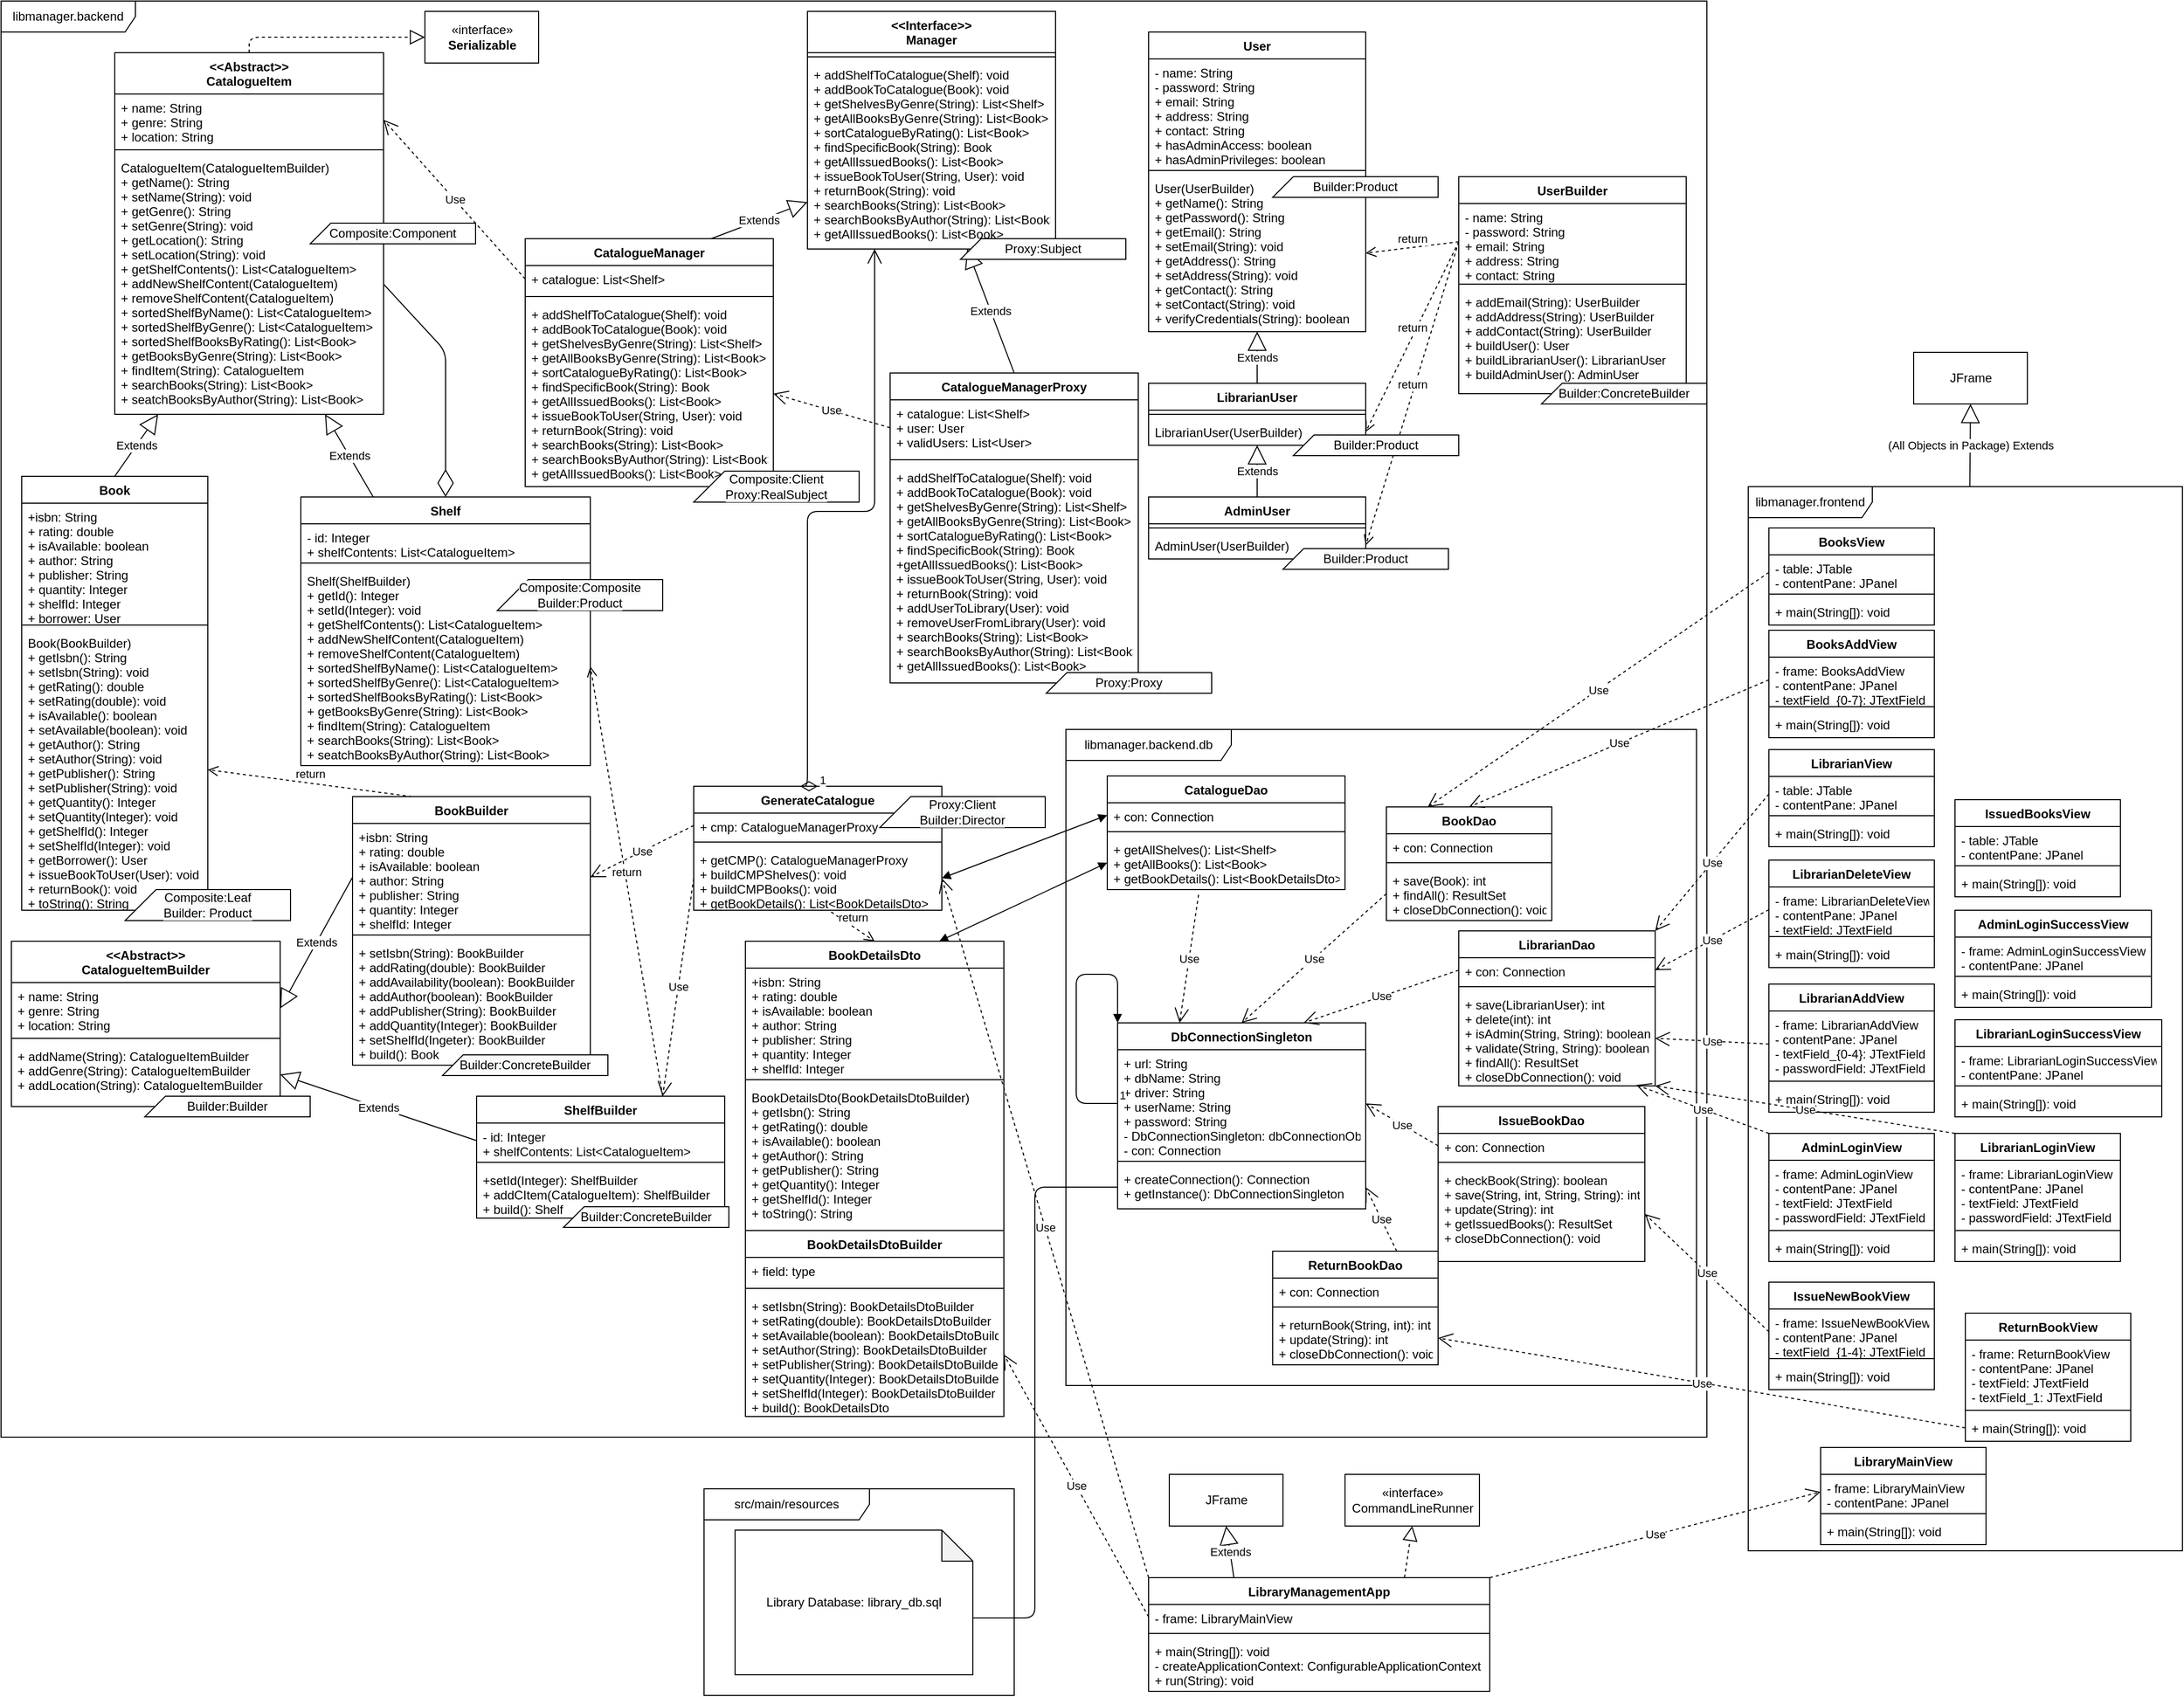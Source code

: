 <mxfile version="14.7.4" type="github" pages="5">
  <diagram id="C5RBs43oDa-KdzZeNtuy" name="Back-End Full">
    <mxGraphModel dx="2406" dy="1206" grid="1" gridSize="10" guides="1" tooltips="1" connect="1" arrows="1" fold="1" page="1" pageScale="1" pageWidth="827" pageHeight="1169" math="0" shadow="0">
      <root>
        <mxCell id="WIyWlLk6GJQsqaUBKTNV-0" />
        <mxCell id="WIyWlLk6GJQsqaUBKTNV-1" parent="WIyWlLk6GJQsqaUBKTNV-0" />
        <mxCell id="sWMBwISmyE4f5RyEKNTJ-102" value="libmanager.backend" style="shape=umlFrame;whiteSpace=wrap;html=1;width=130;height=30;" vertex="1" parent="WIyWlLk6GJQsqaUBKTNV-1">
          <mxGeometry x="20" width="1650" height="1390" as="geometry" />
        </mxCell>
        <mxCell id="sWMBwISmyE4f5RyEKNTJ-88" value="libmanager.frontend" style="shape=umlFrame;whiteSpace=wrap;html=1;width=120;height=30;" vertex="1" parent="WIyWlLk6GJQsqaUBKTNV-1">
          <mxGeometry x="1710" y="470" width="420" height="1030" as="geometry" />
        </mxCell>
        <mxCell id="HGEX2UjlHMQObLyNpJCc-45" value="libmanager.backend.db" style="shape=umlFrame;whiteSpace=wrap;html=1;width=160;height=30;" parent="WIyWlLk6GJQsqaUBKTNV-1" vertex="1">
          <mxGeometry x="1050" y="705" width="610" height="635" as="geometry" />
        </mxCell>
        <mxCell id="HGEX2UjlHMQObLyNpJCc-41" value="src/main/resources" style="shape=umlFrame;whiteSpace=wrap;html=1;width=160;height=30;" parent="WIyWlLk6GJQsqaUBKTNV-1" vertex="1">
          <mxGeometry x="700" y="1440" width="300" height="200" as="geometry" />
        </mxCell>
        <mxCell id="T-rhai91PinGiKXaUH5F-0" value="Book" style="swimlane;fontStyle=1;align=center;verticalAlign=top;childLayout=stackLayout;horizontal=1;startSize=26;horizontalStack=0;resizeParent=1;resizeParentMax=0;resizeLast=0;collapsible=1;marginBottom=0;" parent="WIyWlLk6GJQsqaUBKTNV-1" vertex="1">
          <mxGeometry x="40" y="460" width="180" height="420" as="geometry">
            <mxRectangle x="70" y="370" width="100" height="26" as="alternateBounds" />
          </mxGeometry>
        </mxCell>
        <mxCell id="T-rhai91PinGiKXaUH5F-1" value="+isbn: String&#xa;+ rating: double&#xa;+ isAvailable: boolean&#xa;+ author: String&#xa;+ publisher: String&#xa;+ quantity: Integer&#xa;+ shelfId: Integer&#xa;+ borrower: User" style="text;strokeColor=none;fillColor=none;align=left;verticalAlign=top;spacingLeft=4;spacingRight=4;overflow=hidden;rotatable=0;points=[[0,0.5],[1,0.5]];portConstraint=eastwest;" parent="T-rhai91PinGiKXaUH5F-0" vertex="1">
          <mxGeometry y="26" width="180" height="114" as="geometry" />
        </mxCell>
        <mxCell id="T-rhai91PinGiKXaUH5F-2" value="" style="line;strokeWidth=1;fillColor=none;align=left;verticalAlign=middle;spacingTop=-1;spacingLeft=3;spacingRight=3;rotatable=0;labelPosition=right;points=[];portConstraint=eastwest;" parent="T-rhai91PinGiKXaUH5F-0" vertex="1">
          <mxGeometry y="140" width="180" height="8" as="geometry" />
        </mxCell>
        <mxCell id="T-rhai91PinGiKXaUH5F-3" value="Book(BookBuilder)&#xa;+ getIsbn(): String&#xa;+ setIsbn(String): void&#xa;+ getRating(): double&#xa;+ setRating(double): void&#xa;+ isAvailable(): boolean&#xa;+ setAvailable(boolean): void&#xa;+ getAuthor(): String&#xa;+ setAuthor(String): void&#xa;+ getPublisher(): String&#xa;+ setPublisher(String): void&#xa;+ getQuantity(): Integer&#xa;+ setQuantity(Integer): void&#xa;+ getShelfId(): Integer&#xa;+ setShelfId(Integer): void&#xa;+ getBorrower(): User&#xa;+ issueBookToUser(User): void&#xa;+ returnBook(): void&#xa;+ toString(): String" style="text;strokeColor=none;fillColor=none;align=left;verticalAlign=top;spacingLeft=4;spacingRight=4;overflow=hidden;rotatable=0;points=[[0,0.5],[1,0.5]];portConstraint=eastwest;" parent="T-rhai91PinGiKXaUH5F-0" vertex="1">
          <mxGeometry y="148" width="180" height="272" as="geometry" />
        </mxCell>
        <mxCell id="T-rhai91PinGiKXaUH5F-5" value="«interface»&lt;br&gt;&lt;b&gt;Serializable&lt;/b&gt;" style="html=1;" parent="WIyWlLk6GJQsqaUBKTNV-1" vertex="1">
          <mxGeometry x="430" y="10" width="110" height="50" as="geometry" />
        </mxCell>
        <mxCell id="T-rhai91PinGiKXaUH5F-9" value="" style="endArrow=block;dashed=1;endFill=0;endSize=12;html=1;entryX=0;entryY=0.5;entryDx=0;entryDy=0;exitX=0.5;exitY=0;exitDx=0;exitDy=0;" parent="WIyWlLk6GJQsqaUBKTNV-1" source="T-rhai91PinGiKXaUH5F-45" target="T-rhai91PinGiKXaUH5F-5" edge="1">
          <mxGeometry width="160" relative="1" as="geometry">
            <mxPoint x="260" y="85" as="sourcePoint" />
            <mxPoint x="420" y="40" as="targetPoint" />
            <Array as="points">
              <mxPoint x="260" y="35" />
            </Array>
          </mxGeometry>
        </mxCell>
        <mxCell id="T-rhai91PinGiKXaUH5F-10" value="Extends" style="endArrow=block;endSize=16;endFill=0;html=1;exitX=0.5;exitY=0;exitDx=0;exitDy=0;" parent="WIyWlLk6GJQsqaUBKTNV-1" source="T-rhai91PinGiKXaUH5F-0" target="T-rhai91PinGiKXaUH5F-48" edge="1">
          <mxGeometry width="160" relative="1" as="geometry">
            <mxPoint x="240" y="310" as="sourcePoint" />
            <mxPoint x="183.097" y="340" as="targetPoint" />
          </mxGeometry>
        </mxCell>
        <mxCell id="T-rhai91PinGiKXaUH5F-11" value="Shelf" style="swimlane;fontStyle=1;align=center;verticalAlign=top;childLayout=stackLayout;horizontal=1;startSize=26;horizontalStack=0;resizeParent=1;resizeParentMax=0;resizeLast=0;collapsible=1;marginBottom=0;" parent="WIyWlLk6GJQsqaUBKTNV-1" vertex="1">
          <mxGeometry x="310" y="480" width="280" height="260" as="geometry" />
        </mxCell>
        <mxCell id="T-rhai91PinGiKXaUH5F-12" value="- id: Integer&#xa;+ shelfContents: List&lt;CatalogueItem&gt;" style="text;strokeColor=none;fillColor=none;align=left;verticalAlign=top;spacingLeft=4;spacingRight=4;overflow=hidden;rotatable=0;points=[[0,0.5],[1,0.5]];portConstraint=eastwest;" parent="T-rhai91PinGiKXaUH5F-11" vertex="1">
          <mxGeometry y="26" width="280" height="34" as="geometry" />
        </mxCell>
        <mxCell id="T-rhai91PinGiKXaUH5F-13" value="" style="line;strokeWidth=1;fillColor=none;align=left;verticalAlign=middle;spacingTop=-1;spacingLeft=3;spacingRight=3;rotatable=0;labelPosition=right;points=[];portConstraint=eastwest;" parent="T-rhai91PinGiKXaUH5F-11" vertex="1">
          <mxGeometry y="60" width="280" height="8" as="geometry" />
        </mxCell>
        <mxCell id="T-rhai91PinGiKXaUH5F-14" value="Shelf(ShelfBuilder)&#xa;+ getId(): Integer&#xa;+ setId(Integer): void&#xa;+ getShelfContents(): List&lt;CatalogueItem&gt;&#xa;+ addNewShelfContent(CatalogueItem)&#xa;+ removeShelfContent(CatalogueItem)&#xa;+ sortedShelfByName(): List&lt;CatalogueItem&gt;&#xa;+ sortedShelfByGenre(): List&lt;CatalogueItem&gt;&#xa;+ sortedShelfBooksByRating(): List&lt;Book&gt;&#xa;+ getBooksByGenre(String): List&lt;Book&gt;&#xa;+ findItem(String): CatalogueItem&#xa;+ searchBooks(String): List&lt;Book&gt;&#xa;+ seatchBooksByAuthor(String): List&lt;Book&gt;" style="text;strokeColor=none;fillColor=none;align=left;verticalAlign=top;spacingLeft=4;spacingRight=4;overflow=hidden;rotatable=0;points=[[0,0.5],[1,0.5]];portConstraint=eastwest;" parent="T-rhai91PinGiKXaUH5F-11" vertex="1">
          <mxGeometry y="68" width="280" height="192" as="geometry" />
        </mxCell>
        <mxCell id="T-rhai91PinGiKXaUH5F-15" value="Extends" style="endArrow=block;endSize=16;endFill=0;html=1;exitX=0.25;exitY=0;exitDx=0;exitDy=0;" parent="WIyWlLk6GJQsqaUBKTNV-1" source="T-rhai91PinGiKXaUH5F-11" target="T-rhai91PinGiKXaUH5F-48" edge="1">
          <mxGeometry width="160" relative="1" as="geometry">
            <mxPoint x="340" y="490" as="sourcePoint" />
            <mxPoint x="340" y="453" as="targetPoint" />
          </mxGeometry>
        </mxCell>
        <mxCell id="T-rhai91PinGiKXaUH5F-16" value="" style="endArrow=diamondThin;endFill=0;endSize=24;html=1;entryX=0.5;entryY=0;entryDx=0;entryDy=0;exitX=1;exitY=0.5;exitDx=0;exitDy=0;" parent="WIyWlLk6GJQsqaUBKTNV-1" source="T-rhai91PinGiKXaUH5F-48" target="T-rhai91PinGiKXaUH5F-11" edge="1">
          <mxGeometry width="160" relative="1" as="geometry">
            <mxPoint x="420" y="360" as="sourcePoint" />
            <mxPoint x="410" y="440" as="targetPoint" />
            <Array as="points">
              <mxPoint x="450" y="339" />
            </Array>
          </mxGeometry>
        </mxCell>
        <mxCell id="T-rhai91PinGiKXaUH5F-22" value="&lt;span style=&quot;color: rgb(0 , 0 , 0) ; font-family: &amp;#34;helvetica&amp;#34; ; font-size: 12px ; font-style: normal ; font-weight: 400 ; letter-spacing: normal ; text-align: center ; text-indent: 0px ; text-transform: none ; word-spacing: 0px ; background-color: rgb(248 , 249 , 250) ; display: inline ; float: none&quot;&gt;Composite:Composite&lt;br&gt;Builder:Product&lt;br&gt;&lt;/span&gt;" style="shape=card;whiteSpace=wrap;html=1;" parent="WIyWlLk6GJQsqaUBKTNV-1" vertex="1">
          <mxGeometry x="500" y="560" width="160" height="30" as="geometry" />
        </mxCell>
        <mxCell id="T-rhai91PinGiKXaUH5F-23" value="&lt;span style=&quot;color: rgb(0 , 0 , 0) ; font-family: &amp;#34;helvetica&amp;#34; ; font-size: 12px ; font-style: normal ; font-weight: 400 ; letter-spacing: normal ; text-align: center ; text-indent: 0px ; text-transform: none ; word-spacing: 0px ; background-color: rgb(248 , 249 , 250) ; display: inline ; float: none&quot;&gt;Composite:Leaf&lt;br&gt;Builder: Product&lt;br&gt;&lt;/span&gt;" style="shape=card;whiteSpace=wrap;html=1;" parent="WIyWlLk6GJQsqaUBKTNV-1" vertex="1">
          <mxGeometry x="140" y="860" width="160" height="30" as="geometry" />
        </mxCell>
        <mxCell id="T-rhai91PinGiKXaUH5F-25" value="BookBuilder" style="swimlane;fontStyle=1;align=center;verticalAlign=top;childLayout=stackLayout;horizontal=1;startSize=26;horizontalStack=0;resizeParent=1;resizeParentMax=0;resizeLast=0;collapsible=1;marginBottom=0;" parent="WIyWlLk6GJQsqaUBKTNV-1" vertex="1">
          <mxGeometry x="360" y="770" width="230" height="260" as="geometry">
            <mxRectangle x="70" y="370" width="100" height="26" as="alternateBounds" />
          </mxGeometry>
        </mxCell>
        <mxCell id="T-rhai91PinGiKXaUH5F-26" value="+isbn: String&#xa;+ rating: double&#xa;+ isAvailable: boolean&#xa;+ author: String&#xa;+ publisher: String&#xa;+ quantity: Integer&#xa;+ shelfId: Integer" style="text;strokeColor=none;fillColor=none;align=left;verticalAlign=top;spacingLeft=4;spacingRight=4;overflow=hidden;rotatable=0;points=[[0,0.5],[1,0.5]];portConstraint=eastwest;" parent="T-rhai91PinGiKXaUH5F-25" vertex="1">
          <mxGeometry y="26" width="230" height="104" as="geometry" />
        </mxCell>
        <mxCell id="T-rhai91PinGiKXaUH5F-27" value="" style="line;strokeWidth=1;fillColor=none;align=left;verticalAlign=middle;spacingTop=-1;spacingLeft=3;spacingRight=3;rotatable=0;labelPosition=right;points=[];portConstraint=eastwest;" parent="T-rhai91PinGiKXaUH5F-25" vertex="1">
          <mxGeometry y="130" width="230" height="8" as="geometry" />
        </mxCell>
        <mxCell id="T-rhai91PinGiKXaUH5F-28" value="+ setIsbn(String): BookBuilder&#xa;+ addRating(double): BookBuilder&#xa;+ addAvailability(boolean): BookBuilder&#xa;+ addAuthor(boolean): BookBuilder&#xa;+ addPublisher(String): BookBuilder&#xa;+ addQuantity(Integer): BookBuilder&#xa;+ setShelfId(Ingeter): BookBuilder&#xa;+ build(): Book" style="text;strokeColor=none;fillColor=none;align=left;verticalAlign=top;spacingLeft=4;spacingRight=4;overflow=hidden;rotatable=0;points=[[0,0.5],[1,0.5]];portConstraint=eastwest;" parent="T-rhai91PinGiKXaUH5F-25" vertex="1">
          <mxGeometry y="138" width="230" height="122" as="geometry" />
        </mxCell>
        <mxCell id="T-rhai91PinGiKXaUH5F-29" value="ShelfBuilder" style="swimlane;fontStyle=1;align=center;verticalAlign=top;childLayout=stackLayout;horizontal=1;startSize=26;horizontalStack=0;resizeParent=1;resizeParentMax=0;resizeLast=0;collapsible=1;marginBottom=0;" parent="WIyWlLk6GJQsqaUBKTNV-1" vertex="1">
          <mxGeometry x="480" y="1060" width="240" height="118" as="geometry">
            <mxRectangle x="70" y="370" width="100" height="26" as="alternateBounds" />
          </mxGeometry>
        </mxCell>
        <mxCell id="T-rhai91PinGiKXaUH5F-30" value="- id: Integer&#xa;+ shelfContents: List&lt;CatalogueItem&gt;" style="text;strokeColor=none;fillColor=none;align=left;verticalAlign=top;spacingLeft=4;spacingRight=4;overflow=hidden;rotatable=0;points=[[0,0.5],[1,0.5]];portConstraint=eastwest;" parent="T-rhai91PinGiKXaUH5F-29" vertex="1">
          <mxGeometry y="26" width="240" height="34" as="geometry" />
        </mxCell>
        <mxCell id="T-rhai91PinGiKXaUH5F-31" value="" style="line;strokeWidth=1;fillColor=none;align=left;verticalAlign=middle;spacingTop=-1;spacingLeft=3;spacingRight=3;rotatable=0;labelPosition=right;points=[];portConstraint=eastwest;" parent="T-rhai91PinGiKXaUH5F-29" vertex="1">
          <mxGeometry y="60" width="240" height="8" as="geometry" />
        </mxCell>
        <mxCell id="T-rhai91PinGiKXaUH5F-32" value="+setId(Integer): ShelfBuilder&#xa;+ addCItem(CatalogueItem): ShelfBuilder&#xa;+ build(): Shelf" style="text;strokeColor=none;fillColor=none;align=left;verticalAlign=top;spacingLeft=4;spacingRight=4;overflow=hidden;rotatable=0;points=[[0,0.5],[1,0.5]];portConstraint=eastwest;" parent="T-rhai91PinGiKXaUH5F-29" vertex="1">
          <mxGeometry y="68" width="240" height="50" as="geometry" />
        </mxCell>
        <mxCell id="T-rhai91PinGiKXaUH5F-33" value="Extends" style="endArrow=block;endSize=16;endFill=0;html=1;exitX=0;exitY=0.5;exitDx=0;exitDy=0;entryX=1;entryY=0.5;entryDx=0;entryDy=0;" parent="WIyWlLk6GJQsqaUBKTNV-1" source="T-rhai91PinGiKXaUH5F-26" target="T-rhai91PinGiKXaUH5F-50" edge="1">
          <mxGeometry width="160" relative="1" as="geometry">
            <mxPoint x="330" y="959" as="sourcePoint" />
            <mxPoint x="300" y="856.25" as="targetPoint" />
          </mxGeometry>
        </mxCell>
        <mxCell id="T-rhai91PinGiKXaUH5F-34" value="Extends" style="endArrow=block;endSize=16;endFill=0;html=1;exitX=0;exitY=0.5;exitDx=0;exitDy=0;entryX=1;entryY=0.5;entryDx=0;entryDy=0;" parent="WIyWlLk6GJQsqaUBKTNV-1" source="T-rhai91PinGiKXaUH5F-30" target="T-rhai91PinGiKXaUH5F-52" edge="1">
          <mxGeometry width="160" relative="1" as="geometry">
            <mxPoint x="395" y="833" as="sourcePoint" />
            <mxPoint x="300" y="930.75" as="targetPoint" />
          </mxGeometry>
        </mxCell>
        <mxCell id="T-rhai91PinGiKXaUH5F-38" value="&lt;span style=&quot;color: rgb(0 , 0 , 0) ; font-family: &amp;#34;helvetica&amp;#34; ; font-size: 12px ; font-style: normal ; font-weight: 400 ; letter-spacing: normal ; text-align: center ; text-indent: 0px ; text-transform: none ; word-spacing: 0px ; background-color: rgb(248 , 249 , 250) ; display: inline ; float: none&quot;&gt;Builder:ConcreteBuilder&lt;/span&gt;" style="shape=card;whiteSpace=wrap;html=1;" parent="WIyWlLk6GJQsqaUBKTNV-1" vertex="1">
          <mxGeometry x="447" y="1020" width="160" height="20" as="geometry" />
        </mxCell>
        <mxCell id="T-rhai91PinGiKXaUH5F-39" value="&lt;span style=&quot;color: rgb(0 , 0 , 0) ; font-family: &amp;#34;helvetica&amp;#34; ; font-size: 12px ; font-style: normal ; font-weight: 400 ; letter-spacing: normal ; text-align: center ; text-indent: 0px ; text-transform: none ; word-spacing: 0px ; background-color: rgb(248 , 249 , 250) ; display: inline ; float: none&quot;&gt;Builder:ConcreteBuilder&lt;/span&gt;" style="shape=card;whiteSpace=wrap;html=1;" parent="WIyWlLk6GJQsqaUBKTNV-1" vertex="1">
          <mxGeometry x="564" y="1167" width="160" height="20" as="geometry" />
        </mxCell>
        <mxCell id="T-rhai91PinGiKXaUH5F-45" value="&lt;&lt;Abstract&gt;&gt;&#xa;CatalogueItem" style="swimlane;fontStyle=1;align=center;verticalAlign=top;childLayout=stackLayout;horizontal=1;startSize=40;horizontalStack=0;resizeParent=1;resizeParentMax=0;resizeLast=0;collapsible=1;marginBottom=0;" parent="WIyWlLk6GJQsqaUBKTNV-1" vertex="1">
          <mxGeometry x="130" y="50" width="260" height="350" as="geometry">
            <mxRectangle x="590" y="180" width="120" height="30" as="alternateBounds" />
          </mxGeometry>
        </mxCell>
        <mxCell id="T-rhai91PinGiKXaUH5F-46" value="+ name: String&#xa;+ genre: String&#xa;+ location: String" style="text;strokeColor=none;fillColor=none;align=left;verticalAlign=top;spacingLeft=4;spacingRight=4;overflow=hidden;rotatable=0;points=[[0,0.5],[1,0.5]];portConstraint=eastwest;" parent="T-rhai91PinGiKXaUH5F-45" vertex="1">
          <mxGeometry y="40" width="260" height="50" as="geometry" />
        </mxCell>
        <mxCell id="T-rhai91PinGiKXaUH5F-47" value="" style="line;strokeWidth=1;fillColor=none;align=left;verticalAlign=middle;spacingTop=-1;spacingLeft=3;spacingRight=3;rotatable=0;labelPosition=right;points=[];portConstraint=eastwest;" parent="T-rhai91PinGiKXaUH5F-45" vertex="1">
          <mxGeometry y="90" width="260" height="8" as="geometry" />
        </mxCell>
        <mxCell id="T-rhai91PinGiKXaUH5F-48" value="CatalogueItem(CatalogueItemBuilder)&#xa;+ getName(): String&#xa;+ setName(String): void&#xa;+ getGenre(): String&#xa;+ setGenre(String): void&#xa;+ getLocation(): String&#xa;+ setLocation(String): void&#xa;+ getShelfContents(): List&lt;CatalogueItem&gt;&#xa;+ addNewShelfContent(CatalogueItem)&#xa;+ removeShelfContent(CatalogueItem)&#xa;+ sortedShelfByName(): List&lt;CatalogueItem&gt;&#xa;+ sortedShelfByGenre(): List&lt;CatalogueItem&gt;&#xa;+ sortedShelfBooksByRating(): List&lt;Book&gt;&#xa;+ getBooksByGenre(String): List&lt;Book&gt;&#xa;+ findItem(String): CatalogueItem&#xa;+ searchBooks(String): List&lt;Book&gt;&#xa;+ seatchBooksByAuthor(String): List&lt;Book&gt;" style="text;strokeColor=none;fillColor=none;align=left;verticalAlign=top;spacingLeft=4;spacingRight=4;overflow=hidden;rotatable=0;points=[[0,0.5],[1,0.5]];portConstraint=eastwest;" parent="T-rhai91PinGiKXaUH5F-45" vertex="1">
          <mxGeometry y="98" width="260" height="252" as="geometry" />
        </mxCell>
        <mxCell id="T-rhai91PinGiKXaUH5F-21" value="&lt;span style=&quot;color: rgb(0, 0, 0); font-family: helvetica; font-size: 12px; font-style: normal; font-weight: 400; letter-spacing: normal; text-align: center; text-indent: 0px; text-transform: none; word-spacing: 0px; background-color: rgb(248, 249, 250); display: inline; float: none;&quot;&gt;Composite:Component&lt;/span&gt;" style="shape=card;whiteSpace=wrap;html=1;" parent="WIyWlLk6GJQsqaUBKTNV-1" vertex="1">
          <mxGeometry x="319" y="215" width="160" height="20" as="geometry" />
        </mxCell>
        <mxCell id="T-rhai91PinGiKXaUH5F-49" value="&lt;&lt;Abstract&gt;&gt;&#xa;CatalogueItemBuilder" style="swimlane;fontStyle=1;align=center;verticalAlign=top;childLayout=stackLayout;horizontal=1;startSize=40;horizontalStack=0;resizeParent=1;resizeParentMax=0;resizeLast=0;collapsible=1;marginBottom=0;" parent="WIyWlLk6GJQsqaUBKTNV-1" vertex="1">
          <mxGeometry x="30" y="910" width="260" height="160" as="geometry" />
        </mxCell>
        <mxCell id="T-rhai91PinGiKXaUH5F-50" value="+ name: String&#xa;+ genre: String&#xa;+ location: String&#xa;" style="text;strokeColor=none;fillColor=none;align=left;verticalAlign=top;spacingLeft=4;spacingRight=4;overflow=hidden;rotatable=0;points=[[0,0.5],[1,0.5]];portConstraint=eastwest;" parent="T-rhai91PinGiKXaUH5F-49" vertex="1">
          <mxGeometry y="40" width="260" height="50" as="geometry" />
        </mxCell>
        <mxCell id="T-rhai91PinGiKXaUH5F-51" value="" style="line;strokeWidth=1;fillColor=none;align=left;verticalAlign=middle;spacingTop=-1;spacingLeft=3;spacingRight=3;rotatable=0;labelPosition=right;points=[];portConstraint=eastwest;" parent="T-rhai91PinGiKXaUH5F-49" vertex="1">
          <mxGeometry y="90" width="260" height="8" as="geometry" />
        </mxCell>
        <mxCell id="T-rhai91PinGiKXaUH5F-52" value="+ addName(String): CatalogueItemBuilder&#xa;+ addGenre(String): CatalogueItemBuilder&#xa;+ addLocation(String): CatalogueItemBuilder" style="text;strokeColor=none;fillColor=none;align=left;verticalAlign=top;spacingLeft=4;spacingRight=4;overflow=hidden;rotatable=0;points=[[0,0.5],[1,0.5]];portConstraint=eastwest;" parent="T-rhai91PinGiKXaUH5F-49" vertex="1">
          <mxGeometry y="98" width="260" height="62" as="geometry" />
        </mxCell>
        <mxCell id="T-rhai91PinGiKXaUH5F-37" value="&lt;span style=&quot;color: rgb(0 , 0 , 0) ; font-family: &amp;#34;helvetica&amp;#34; ; font-size: 12px ; font-style: normal ; font-weight: 400 ; letter-spacing: normal ; text-align: center ; text-indent: 0px ; text-transform: none ; word-spacing: 0px ; background-color: rgb(248 , 249 , 250) ; display: inline ; float: none&quot;&gt;Builder:Builder&lt;/span&gt;" style="shape=card;whiteSpace=wrap;html=1;" parent="WIyWlLk6GJQsqaUBKTNV-1" vertex="1">
          <mxGeometry x="159" y="1060" width="160" height="20" as="geometry" />
        </mxCell>
        <mxCell id="T-rhai91PinGiKXaUH5F-53" value="&lt;&lt;Interface&gt;&gt;&#xa;Manager" style="swimlane;fontStyle=1;align=center;verticalAlign=top;childLayout=stackLayout;horizontal=1;startSize=40;horizontalStack=0;resizeParent=1;resizeParentMax=0;resizeLast=0;collapsible=1;marginBottom=0;" parent="WIyWlLk6GJQsqaUBKTNV-1" vertex="1">
          <mxGeometry x="800" y="10" width="240" height="230" as="geometry" />
        </mxCell>
        <mxCell id="T-rhai91PinGiKXaUH5F-55" value="" style="line;strokeWidth=1;fillColor=none;align=left;verticalAlign=middle;spacingTop=-1;spacingLeft=3;spacingRight=3;rotatable=0;labelPosition=right;points=[];portConstraint=eastwest;" parent="T-rhai91PinGiKXaUH5F-53" vertex="1">
          <mxGeometry y="40" width="240" height="8" as="geometry" />
        </mxCell>
        <mxCell id="T-rhai91PinGiKXaUH5F-56" value="+ addShelfToCatalogue(Shelf): void&#xa;+ addBookToCatalogue(Book): void&#xa;+ getShelvesByGenre(String): List&lt;Shelf&gt;&#xa;+ getAllBooksByGenre(String): List&lt;Book&gt;&#xa;+ sortCatalogueByRating(): List&lt;Book&gt;&#xa;+ findSpecificBook(String): Book&#xa;+ getAllIssuedBooks(): List&lt;Book&gt;&#xa;+ issueBookToUser(String, User): void&#xa;+ returnBook(String): void&#xa;+ searchBooks(String): List&lt;Book&gt;&#xa;+ searchBooksByAuthor(String): List&lt;Book&gt;&#xa;+ getAllIssuedBooks(): List&lt;Book&gt;" style="text;strokeColor=none;fillColor=none;align=left;verticalAlign=top;spacingLeft=4;spacingRight=4;overflow=hidden;rotatable=0;points=[[0,0.5],[1,0.5]];portConstraint=eastwest;" parent="T-rhai91PinGiKXaUH5F-53" vertex="1">
          <mxGeometry y="48" width="240" height="182" as="geometry" />
        </mxCell>
        <mxCell id="T-rhai91PinGiKXaUH5F-60" value="CatalogueManager" style="swimlane;fontStyle=1;align=center;verticalAlign=top;childLayout=stackLayout;horizontal=1;startSize=26;horizontalStack=0;resizeParent=1;resizeParentMax=0;resizeLast=0;collapsible=1;marginBottom=0;" parent="WIyWlLk6GJQsqaUBKTNV-1" vertex="1">
          <mxGeometry x="527" y="230" width="240" height="240" as="geometry" />
        </mxCell>
        <mxCell id="T-rhai91PinGiKXaUH5F-61" value="+ catalogue: List&lt;Shelf&gt;" style="text;strokeColor=none;fillColor=none;align=left;verticalAlign=top;spacingLeft=4;spacingRight=4;overflow=hidden;rotatable=0;points=[[0,0.5],[1,0.5]];portConstraint=eastwest;" parent="T-rhai91PinGiKXaUH5F-60" vertex="1">
          <mxGeometry y="26" width="240" height="26" as="geometry" />
        </mxCell>
        <mxCell id="T-rhai91PinGiKXaUH5F-62" value="" style="line;strokeWidth=1;fillColor=none;align=left;verticalAlign=middle;spacingTop=-1;spacingLeft=3;spacingRight=3;rotatable=0;labelPosition=right;points=[];portConstraint=eastwest;" parent="T-rhai91PinGiKXaUH5F-60" vertex="1">
          <mxGeometry y="52" width="240" height="8" as="geometry" />
        </mxCell>
        <mxCell id="T-rhai91PinGiKXaUH5F-63" value="+ addShelfToCatalogue(Shelf): void&#xa;+ addBookToCatalogue(Book): void&#xa;+ getShelvesByGenre(String): List&lt;Shelf&gt;&#xa;+ getAllBooksByGenre(String): List&lt;Book&gt;&#xa;+ sortCatalogueByRating(): List&lt;Book&gt;&#xa;+ findSpecificBook(String): Book&#xa;+ getAllIssuedBooks(): List&lt;Book&gt;&#xa;+ issueBookToUser(String, User): void&#xa;+ returnBook(String): void&#xa;+ searchBooks(String): List&lt;Book&gt;&#xa;+ searchBooksByAuthor(String): List&lt;Book&gt;&#xa;+ getAllIssuedBooks(): List&lt;Book&gt;" style="text;strokeColor=none;fillColor=none;align=left;verticalAlign=top;spacingLeft=4;spacingRight=4;overflow=hidden;rotatable=0;points=[[0,0.5],[1,0.5]];portConstraint=eastwest;" parent="T-rhai91PinGiKXaUH5F-60" vertex="1">
          <mxGeometry y="60" width="240" height="180" as="geometry" />
        </mxCell>
        <mxCell id="T-rhai91PinGiKXaUH5F-64" value="CatalogueManagerProxy" style="swimlane;fontStyle=1;align=center;verticalAlign=top;childLayout=stackLayout;horizontal=1;startSize=26;horizontalStack=0;resizeParent=1;resizeParentMax=0;resizeLast=0;collapsible=1;marginBottom=0;" parent="WIyWlLk6GJQsqaUBKTNV-1" vertex="1">
          <mxGeometry x="880" y="360" width="240" height="300" as="geometry" />
        </mxCell>
        <mxCell id="T-rhai91PinGiKXaUH5F-65" value="+ catalogue: List&lt;Shelf&gt;&#xa;+ user: User&#xa;+ validUsers: List&lt;User&gt;" style="text;strokeColor=none;fillColor=none;align=left;verticalAlign=top;spacingLeft=4;spacingRight=4;overflow=hidden;rotatable=0;points=[[0,0.5],[1,0.5]];portConstraint=eastwest;" parent="T-rhai91PinGiKXaUH5F-64" vertex="1">
          <mxGeometry y="26" width="240" height="54" as="geometry" />
        </mxCell>
        <mxCell id="T-rhai91PinGiKXaUH5F-66" value="" style="line;strokeWidth=1;fillColor=none;align=left;verticalAlign=middle;spacingTop=-1;spacingLeft=3;spacingRight=3;rotatable=0;labelPosition=right;points=[];portConstraint=eastwest;" parent="T-rhai91PinGiKXaUH5F-64" vertex="1">
          <mxGeometry y="80" width="240" height="8" as="geometry" />
        </mxCell>
        <mxCell id="T-rhai91PinGiKXaUH5F-67" value="+ addShelfToCatalogue(Shelf): void&#xa;+ addBookToCatalogue(Book): void&#xa;+ getShelvesByGenre(String): List&lt;Shelf&gt;&#xa;+ getAllBooksByGenre(String): List&lt;Book&gt;&#xa;+ sortCatalogueByRating(): List&lt;Book&gt;&#xa;+ findSpecificBook(String): Book&#xa;+getAllIssuedBooks(): List&lt;Book&gt;&#xa;+ issueBookToUser(String, User): void&#xa;+ returnBook(String): void&#xa;+ addUserToLibrary(User): void&#xa;+ removeUserFromLibrary(User): void&#xa;+ searchBooks(String): List&lt;Book&gt;&#xa;+ searchBooksByAuthor(String): List&lt;Book&gt;&#xa;+ getAllIssuedBooks(): List&lt;Book&gt;" style="text;strokeColor=none;fillColor=none;align=left;verticalAlign=top;spacingLeft=4;spacingRight=4;overflow=hidden;rotatable=0;points=[[0,0.5],[1,0.5]];portConstraint=eastwest;" parent="T-rhai91PinGiKXaUH5F-64" vertex="1">
          <mxGeometry y="88" width="240" height="212" as="geometry" />
        </mxCell>
        <mxCell id="T-rhai91PinGiKXaUH5F-70" value="Extends" style="endArrow=block;endSize=16;endFill=0;html=1;exitX=0.75;exitY=0;exitDx=0;exitDy=0;" parent="WIyWlLk6GJQsqaUBKTNV-1" source="T-rhai91PinGiKXaUH5F-60" target="T-rhai91PinGiKXaUH5F-56" edge="1">
          <mxGeometry width="160" relative="1" as="geometry">
            <mxPoint x="820" y="300.0" as="sourcePoint" />
            <mxPoint x="840" y="340" as="targetPoint" />
          </mxGeometry>
        </mxCell>
        <mxCell id="T-rhai91PinGiKXaUH5F-71" value="Extends" style="endArrow=block;endSize=16;endFill=0;html=1;exitX=0.5;exitY=0;exitDx=0;exitDy=0;" parent="WIyWlLk6GJQsqaUBKTNV-1" source="T-rhai91PinGiKXaUH5F-64" target="T-rhai91PinGiKXaUH5F-56" edge="1">
          <mxGeometry width="160" relative="1" as="geometry">
            <mxPoint x="810" y="380" as="sourcePoint" />
            <mxPoint x="970" y="380" as="targetPoint" />
          </mxGeometry>
        </mxCell>
        <mxCell id="T-rhai91PinGiKXaUH5F-73" value="&lt;span style=&quot;color: rgb(0 , 0 , 0) ; font-family: &amp;#34;helvetica&amp;#34; ; font-size: 12px ; font-style: normal ; font-weight: 400 ; letter-spacing: normal ; text-align: center ; text-indent: 0px ; text-transform: none ; word-spacing: 0px ; background-color: rgb(248 , 249 , 250) ; display: inline ; float: none&quot;&gt;Composite:Client&lt;br&gt;Proxy:RealSubject&lt;br&gt;&lt;/span&gt;" style="shape=card;whiteSpace=wrap;html=1;" parent="WIyWlLk6GJQsqaUBKTNV-1" vertex="1">
          <mxGeometry x="690" y="455" width="160" height="30" as="geometry" />
        </mxCell>
        <mxCell id="T-rhai91PinGiKXaUH5F-79" value="&lt;span style=&quot;color: rgb(0 , 0 , 0) ; font-family: &amp;#34;helvetica&amp;#34; ; font-size: 12px ; font-style: normal ; font-weight: 400 ; letter-spacing: normal ; text-align: center ; text-indent: 0px ; text-transform: none ; word-spacing: 0px ; background-color: rgb(248 , 249 , 250) ; display: inline ; float: none&quot;&gt;Proxy:Subject&lt;/span&gt;" style="shape=card;whiteSpace=wrap;html=1;" parent="WIyWlLk6GJQsqaUBKTNV-1" vertex="1">
          <mxGeometry x="948" y="230" width="160" height="20" as="geometry" />
        </mxCell>
        <mxCell id="T-rhai91PinGiKXaUH5F-80" value="&lt;span style=&quot;color: rgb(0 , 0 , 0) ; font-family: &amp;#34;helvetica&amp;#34; ; font-size: 12px ; font-style: normal ; font-weight: 400 ; letter-spacing: normal ; text-align: center ; text-indent: 0px ; text-transform: none ; word-spacing: 0px ; background-color: rgb(248 , 249 , 250) ; display: inline ; float: none&quot;&gt;Proxy:Proxy&lt;/span&gt;" style="shape=card;whiteSpace=wrap;html=1;" parent="WIyWlLk6GJQsqaUBKTNV-1" vertex="1">
          <mxGeometry x="1031" y="650" width="160" height="20" as="geometry" />
        </mxCell>
        <mxCell id="T-rhai91PinGiKXaUH5F-81" value="Use" style="endArrow=open;endSize=12;dashed=1;html=1;exitX=0;exitY=0.5;exitDx=0;exitDy=0;entryX=1;entryY=0.5;entryDx=0;entryDy=0;" parent="WIyWlLk6GJQsqaUBKTNV-1" source="T-rhai91PinGiKXaUH5F-65" target="T-rhai91PinGiKXaUH5F-63" edge="1">
          <mxGeometry width="160" relative="1" as="geometry">
            <mxPoint x="880" y="280" as="sourcePoint" />
            <mxPoint x="880" y="339" as="targetPoint" />
          </mxGeometry>
        </mxCell>
        <mxCell id="T-rhai91PinGiKXaUH5F-83" value="Use" style="endArrow=open;endSize=12;dashed=1;html=1;entryX=1;entryY=0.5;entryDx=0;entryDy=0;exitX=0;exitY=0.5;exitDx=0;exitDy=0;" parent="WIyWlLk6GJQsqaUBKTNV-1" source="T-rhai91PinGiKXaUH5F-61" target="T-rhai91PinGiKXaUH5F-46" edge="1">
          <mxGeometry width="160" relative="1" as="geometry">
            <mxPoint x="590" y="300" as="sourcePoint" />
            <mxPoint x="630" y="350" as="targetPoint" />
          </mxGeometry>
        </mxCell>
        <mxCell id="T-rhai91PinGiKXaUH5F-84" value="return" style="html=1;verticalAlign=bottom;endArrow=open;dashed=1;endSize=8;entryX=1;entryY=0.5;entryDx=0;entryDy=0;exitX=0.25;exitY=0;exitDx=0;exitDy=0;" parent="WIyWlLk6GJQsqaUBKTNV-1" source="T-rhai91PinGiKXaUH5F-25" target="T-rhai91PinGiKXaUH5F-3" edge="1">
          <mxGeometry relative="1" as="geometry">
            <mxPoint x="590" y="810" as="sourcePoint" />
            <mxPoint x="510" y="810" as="targetPoint" />
          </mxGeometry>
        </mxCell>
        <mxCell id="T-rhai91PinGiKXaUH5F-85" value="return" style="html=1;verticalAlign=bottom;endArrow=open;dashed=1;endSize=8;exitX=0.75;exitY=0;exitDx=0;exitDy=0;entryX=1;entryY=0.5;entryDx=0;entryDy=0;" parent="WIyWlLk6GJQsqaUBKTNV-1" source="T-rhai91PinGiKXaUH5F-29" target="T-rhai91PinGiKXaUH5F-14" edge="1">
          <mxGeometry relative="1" as="geometry">
            <mxPoint x="580" y="810" as="sourcePoint" />
            <mxPoint x="500" y="810" as="targetPoint" />
          </mxGeometry>
        </mxCell>
        <mxCell id="T-rhai91PinGiKXaUH5F-86" value="User" style="swimlane;fontStyle=1;align=center;verticalAlign=top;childLayout=stackLayout;horizontal=1;startSize=26;horizontalStack=0;resizeParent=1;resizeParentMax=0;resizeLast=0;collapsible=1;marginBottom=0;" parent="WIyWlLk6GJQsqaUBKTNV-1" vertex="1">
          <mxGeometry x="1130" y="30" width="210" height="290" as="geometry" />
        </mxCell>
        <mxCell id="T-rhai91PinGiKXaUH5F-87" value="- name: String&#xa;- password: String&#xa;+ email: String&#xa;+ address: String&#xa;+ contact: String&#xa;+ hasAdminAccess: boolean&#xa;+ hasAdminPrivileges: boolean" style="text;strokeColor=none;fillColor=none;align=left;verticalAlign=top;spacingLeft=4;spacingRight=4;overflow=hidden;rotatable=0;points=[[0,0.5],[1,0.5]];portConstraint=eastwest;" parent="T-rhai91PinGiKXaUH5F-86" vertex="1">
          <mxGeometry y="26" width="210" height="104" as="geometry" />
        </mxCell>
        <mxCell id="T-rhai91PinGiKXaUH5F-88" value="" style="line;strokeWidth=1;fillColor=none;align=left;verticalAlign=middle;spacingTop=-1;spacingLeft=3;spacingRight=3;rotatable=0;labelPosition=right;points=[];portConstraint=eastwest;" parent="T-rhai91PinGiKXaUH5F-86" vertex="1">
          <mxGeometry y="130" width="210" height="8" as="geometry" />
        </mxCell>
        <mxCell id="T-rhai91PinGiKXaUH5F-89" value="User(UserBuilder)&#xa;+ getName(): String&#xa;+ getPassword(): String&#xa;+ getEmail(): String&#xa;+ setEmail(String): void&#xa;+ getAddress(): String&#xa;+ setAddress(String): void&#xa;+ getContact(): String&#xa;+ setContact(String): void&#xa;+ verifyCredentials(String): boolean" style="text;strokeColor=none;fillColor=none;align=left;verticalAlign=top;spacingLeft=4;spacingRight=4;overflow=hidden;rotatable=0;points=[[0,0.5],[1,0.5]];portConstraint=eastwest;" parent="T-rhai91PinGiKXaUH5F-86" vertex="1">
          <mxGeometry y="138" width="210" height="152" as="geometry" />
        </mxCell>
        <mxCell id="T-rhai91PinGiKXaUH5F-90" value="LibrarianUser" style="swimlane;fontStyle=1;align=center;verticalAlign=top;childLayout=stackLayout;horizontal=1;startSize=26;horizontalStack=0;resizeParent=1;resizeParentMax=0;resizeLast=0;collapsible=1;marginBottom=0;" parent="WIyWlLk6GJQsqaUBKTNV-1" vertex="1">
          <mxGeometry x="1130" y="370" width="210" height="60" as="geometry" />
        </mxCell>
        <mxCell id="T-rhai91PinGiKXaUH5F-92" value="" style="line;strokeWidth=1;fillColor=none;align=left;verticalAlign=middle;spacingTop=-1;spacingLeft=3;spacingRight=3;rotatable=0;labelPosition=right;points=[];portConstraint=eastwest;" parent="T-rhai91PinGiKXaUH5F-90" vertex="1">
          <mxGeometry y="26" width="210" height="8" as="geometry" />
        </mxCell>
        <mxCell id="T-rhai91PinGiKXaUH5F-93" value="LibrarianUser(UserBuilder)" style="text;strokeColor=none;fillColor=none;align=left;verticalAlign=top;spacingLeft=4;spacingRight=4;overflow=hidden;rotatable=0;points=[[0,0.5],[1,0.5]];portConstraint=eastwest;" parent="T-rhai91PinGiKXaUH5F-90" vertex="1">
          <mxGeometry y="34" width="210" height="26" as="geometry" />
        </mxCell>
        <mxCell id="T-rhai91PinGiKXaUH5F-94" value="AdminUser" style="swimlane;fontStyle=1;align=center;verticalAlign=top;childLayout=stackLayout;horizontal=1;startSize=26;horizontalStack=0;resizeParent=1;resizeParentMax=0;resizeLast=0;collapsible=1;marginBottom=0;" parent="WIyWlLk6GJQsqaUBKTNV-1" vertex="1">
          <mxGeometry x="1130" y="480" width="210" height="60" as="geometry" />
        </mxCell>
        <mxCell id="T-rhai91PinGiKXaUH5F-95" value="" style="line;strokeWidth=1;fillColor=none;align=left;verticalAlign=middle;spacingTop=-1;spacingLeft=3;spacingRight=3;rotatable=0;labelPosition=right;points=[];portConstraint=eastwest;" parent="T-rhai91PinGiKXaUH5F-94" vertex="1">
          <mxGeometry y="26" width="210" height="8" as="geometry" />
        </mxCell>
        <mxCell id="T-rhai91PinGiKXaUH5F-96" value="AdminUser(UserBuilder)" style="text;strokeColor=none;fillColor=none;align=left;verticalAlign=top;spacingLeft=4;spacingRight=4;overflow=hidden;rotatable=0;points=[[0,0.5],[1,0.5]];portConstraint=eastwest;" parent="T-rhai91PinGiKXaUH5F-94" vertex="1">
          <mxGeometry y="34" width="210" height="26" as="geometry" />
        </mxCell>
        <mxCell id="T-rhai91PinGiKXaUH5F-97" value="Extends" style="endArrow=block;endSize=16;endFill=0;html=1;exitX=0.5;exitY=0;exitDx=0;exitDy=0;" parent="WIyWlLk6GJQsqaUBKTNV-1" source="T-rhai91PinGiKXaUH5F-90" target="T-rhai91PinGiKXaUH5F-89" edge="1">
          <mxGeometry width="160" relative="1" as="geometry">
            <mxPoint x="1183" y="290" as="sourcePoint" />
            <mxPoint x="1343" y="290" as="targetPoint" />
          </mxGeometry>
        </mxCell>
        <mxCell id="T-rhai91PinGiKXaUH5F-98" value="Extends" style="endArrow=block;endSize=16;endFill=0;html=1;exitX=0.5;exitY=0;exitDx=0;exitDy=0;" parent="WIyWlLk6GJQsqaUBKTNV-1" source="T-rhai91PinGiKXaUH5F-94" target="T-rhai91PinGiKXaUH5F-93" edge="1">
          <mxGeometry width="160" relative="1" as="geometry">
            <mxPoint x="1090" y="370" as="sourcePoint" />
            <mxPoint x="1370" y="450" as="targetPoint" />
          </mxGeometry>
        </mxCell>
        <mxCell id="T-rhai91PinGiKXaUH5F-99" value="UserBuilder" style="swimlane;fontStyle=1;align=center;verticalAlign=top;childLayout=stackLayout;horizontal=1;startSize=26;horizontalStack=0;resizeParent=1;resizeParentMax=0;resizeLast=0;collapsible=1;marginBottom=0;" parent="WIyWlLk6GJQsqaUBKTNV-1" vertex="1">
          <mxGeometry x="1430" y="170" width="220" height="210" as="geometry" />
        </mxCell>
        <mxCell id="T-rhai91PinGiKXaUH5F-100" value="- name: String&#xa;- password: String&#xa;+ email: String&#xa;+ address: String&#xa;+ contact: String" style="text;strokeColor=none;fillColor=none;align=left;verticalAlign=top;spacingLeft=4;spacingRight=4;overflow=hidden;rotatable=0;points=[[0,0.5],[1,0.5]];portConstraint=eastwest;" parent="T-rhai91PinGiKXaUH5F-99" vertex="1">
          <mxGeometry y="26" width="220" height="74" as="geometry" />
        </mxCell>
        <mxCell id="T-rhai91PinGiKXaUH5F-101" value="" style="line;strokeWidth=1;fillColor=none;align=left;verticalAlign=middle;spacingTop=-1;spacingLeft=3;spacingRight=3;rotatable=0;labelPosition=right;points=[];portConstraint=eastwest;" parent="T-rhai91PinGiKXaUH5F-99" vertex="1">
          <mxGeometry y="100" width="220" height="8" as="geometry" />
        </mxCell>
        <mxCell id="T-rhai91PinGiKXaUH5F-102" value="+ addEmail(String): UserBuilder&#xa;+ addAddress(String): UserBuilder&#xa;+ addContact(String): UserBuilder&#xa;+ buildUser(): User&#xa;+ buildLibrarianUser(): LibrarianUser&#xa;+ buildAdminUser(): AdminUser" style="text;strokeColor=none;fillColor=none;align=left;verticalAlign=top;spacingLeft=4;spacingRight=4;overflow=hidden;rotatable=0;points=[[0,0.5],[1,0.5]];portConstraint=eastwest;" parent="T-rhai91PinGiKXaUH5F-99" vertex="1">
          <mxGeometry y="108" width="220" height="102" as="geometry" />
        </mxCell>
        <mxCell id="T-rhai91PinGiKXaUH5F-103" value="return" style="html=1;verticalAlign=bottom;endArrow=open;dashed=1;endSize=8;exitX=0;exitY=0.5;exitDx=0;exitDy=0;entryX=1;entryY=0.5;entryDx=0;entryDy=0;" parent="WIyWlLk6GJQsqaUBKTNV-1" source="T-rhai91PinGiKXaUH5F-100" target="T-rhai91PinGiKXaUH5F-89" edge="1">
          <mxGeometry relative="1" as="geometry">
            <mxPoint x="1100" y="260" as="sourcePoint" />
            <mxPoint x="1020" y="260" as="targetPoint" />
          </mxGeometry>
        </mxCell>
        <mxCell id="T-rhai91PinGiKXaUH5F-104" value="&lt;span style=&quot;color: rgb(0 , 0 , 0) ; font-family: &amp;#34;helvetica&amp;#34; ; font-size: 12px ; font-style: normal ; font-weight: 400 ; letter-spacing: normal ; text-align: center ; text-indent: 0px ; text-transform: none ; word-spacing: 0px ; background-color: rgb(248 , 249 , 250) ; display: inline ; float: none&quot;&gt;Builder:Product&lt;/span&gt;" style="shape=card;whiteSpace=wrap;html=1;" parent="WIyWlLk6GJQsqaUBKTNV-1" vertex="1">
          <mxGeometry x="1250" y="170" width="160" height="20" as="geometry" />
        </mxCell>
        <mxCell id="T-rhai91PinGiKXaUH5F-105" value="&lt;span style=&quot;color: rgb(0 , 0 , 0) ; font-family: &amp;#34;helvetica&amp;#34; ; font-size: 12px ; font-style: normal ; font-weight: 400 ; letter-spacing: normal ; text-align: center ; text-indent: 0px ; text-transform: none ; word-spacing: 0px ; background-color: rgb(248 , 249 , 250) ; display: inline ; float: none&quot;&gt;Builder:ConcreteBuilder&lt;/span&gt;" style="shape=card;whiteSpace=wrap;html=1;" parent="WIyWlLk6GJQsqaUBKTNV-1" vertex="1">
          <mxGeometry x="1510" y="370" width="160" height="20" as="geometry" />
        </mxCell>
        <mxCell id="T-rhai91PinGiKXaUH5F-107" value="&lt;span style=&quot;color: rgb(0 , 0 , 0) ; font-family: &amp;#34;helvetica&amp;#34; ; font-size: 12px ; font-style: normal ; font-weight: 400 ; letter-spacing: normal ; text-align: center ; text-indent: 0px ; text-transform: none ; word-spacing: 0px ; background-color: rgb(248 , 249 , 250) ; display: inline ; float: none&quot;&gt;Builder:Product&lt;/span&gt;" style="shape=card;whiteSpace=wrap;html=1;" parent="WIyWlLk6GJQsqaUBKTNV-1" vertex="1">
          <mxGeometry x="1260" y="530" width="160" height="20" as="geometry" />
        </mxCell>
        <mxCell id="T-rhai91PinGiKXaUH5F-108" value="return" style="html=1;verticalAlign=bottom;endArrow=open;dashed=1;endSize=8;exitX=0;exitY=0.5;exitDx=0;exitDy=0;entryX=1;entryY=0.5;entryDx=0;entryDy=0;" parent="WIyWlLk6GJQsqaUBKTNV-1" source="T-rhai91PinGiKXaUH5F-100" target="T-rhai91PinGiKXaUH5F-93" edge="1">
          <mxGeometry relative="1" as="geometry">
            <mxPoint x="1440" y="243" as="sourcePoint" />
            <mxPoint x="1350" y="244" as="targetPoint" />
          </mxGeometry>
        </mxCell>
        <mxCell id="T-rhai91PinGiKXaUH5F-109" value="return" style="html=1;verticalAlign=bottom;endArrow=open;dashed=1;endSize=8;exitX=0;exitY=0.5;exitDx=0;exitDy=0;entryX=1;entryY=0.5;entryDx=0;entryDy=0;" parent="WIyWlLk6GJQsqaUBKTNV-1" source="T-rhai91PinGiKXaUH5F-100" target="T-rhai91PinGiKXaUH5F-96" edge="1">
          <mxGeometry relative="1" as="geometry">
            <mxPoint x="1450" y="253" as="sourcePoint" />
            <mxPoint x="1360" y="254" as="targetPoint" />
          </mxGeometry>
        </mxCell>
        <mxCell id="T-rhai91PinGiKXaUH5F-106" value="&lt;span style=&quot;color: rgb(0 , 0 , 0) ; font-family: &amp;#34;helvetica&amp;#34; ; font-size: 12px ; font-style: normal ; font-weight: 400 ; letter-spacing: normal ; text-align: center ; text-indent: 0px ; text-transform: none ; word-spacing: 0px ; background-color: rgb(248 , 249 , 250) ; display: inline ; float: none&quot;&gt;Builder:Product&lt;/span&gt;" style="shape=card;whiteSpace=wrap;html=1;" parent="WIyWlLk6GJQsqaUBKTNV-1" vertex="1">
          <mxGeometry x="1270" y="420" width="160" height="20" as="geometry" />
        </mxCell>
        <mxCell id="HGEX2UjlHMQObLyNpJCc-0" value="GenerateCatalogue" style="swimlane;fontStyle=1;align=center;verticalAlign=top;childLayout=stackLayout;horizontal=1;startSize=26;horizontalStack=0;resizeParent=1;resizeParentMax=0;resizeLast=0;collapsible=1;marginBottom=0;" parent="WIyWlLk6GJQsqaUBKTNV-1" vertex="1">
          <mxGeometry x="690" y="760" width="240" height="120" as="geometry">
            <mxRectangle x="70" y="370" width="100" height="26" as="alternateBounds" />
          </mxGeometry>
        </mxCell>
        <mxCell id="HGEX2UjlHMQObLyNpJCc-1" value="+ cmp: CatalogueManagerProxy" style="text;strokeColor=none;fillColor=none;align=left;verticalAlign=top;spacingLeft=4;spacingRight=4;overflow=hidden;rotatable=0;points=[[0,0.5],[1,0.5]];portConstraint=eastwest;" parent="HGEX2UjlHMQObLyNpJCc-0" vertex="1">
          <mxGeometry y="26" width="240" height="24" as="geometry" />
        </mxCell>
        <mxCell id="HGEX2UjlHMQObLyNpJCc-2" value="" style="line;strokeWidth=1;fillColor=none;align=left;verticalAlign=middle;spacingTop=-1;spacingLeft=3;spacingRight=3;rotatable=0;labelPosition=right;points=[];portConstraint=eastwest;" parent="HGEX2UjlHMQObLyNpJCc-0" vertex="1">
          <mxGeometry y="50" width="240" height="8" as="geometry" />
        </mxCell>
        <mxCell id="HGEX2UjlHMQObLyNpJCc-3" value="+ getCMP(): CatalogueManagerProxy&#xa;+ buildCMPShelves(): void&#xa;+ buildCMPBooks(): void&#xa;+ getBookDetails(): List&lt;BookDetailsDto&gt;" style="text;strokeColor=none;fillColor=none;align=left;verticalAlign=top;spacingLeft=4;spacingRight=4;overflow=hidden;rotatable=0;points=[[0,0.5],[1,0.5]];portConstraint=eastwest;" parent="HGEX2UjlHMQObLyNpJCc-0" vertex="1">
          <mxGeometry y="58" width="240" height="62" as="geometry" />
        </mxCell>
        <mxCell id="HGEX2UjlHMQObLyNpJCc-4" value="Use" style="endArrow=open;endSize=12;dashed=1;html=1;exitX=0;exitY=0.5;exitDx=0;exitDy=0;entryX=1;entryY=0.5;entryDx=0;entryDy=0;" parent="WIyWlLk6GJQsqaUBKTNV-1" source="HGEX2UjlHMQObLyNpJCc-1" target="T-rhai91PinGiKXaUH5F-26" edge="1">
          <mxGeometry width="160" relative="1" as="geometry">
            <mxPoint x="690" y="780" as="sourcePoint" />
            <mxPoint x="850" y="780" as="targetPoint" />
          </mxGeometry>
        </mxCell>
        <mxCell id="HGEX2UjlHMQObLyNpJCc-5" value="Use" style="endArrow=open;endSize=12;dashed=1;html=1;exitX=0;exitY=0.5;exitDx=0;exitDy=0;entryX=0.75;entryY=0;entryDx=0;entryDy=0;" parent="WIyWlLk6GJQsqaUBKTNV-1" source="HGEX2UjlHMQObLyNpJCc-3" target="T-rhai91PinGiKXaUH5F-29" edge="1">
          <mxGeometry width="160" relative="1" as="geometry">
            <mxPoint x="690" y="808" as="sourcePoint" />
            <mxPoint x="600" y="833" as="targetPoint" />
          </mxGeometry>
        </mxCell>
        <mxCell id="HGEX2UjlHMQObLyNpJCc-6" value="1" style="endArrow=open;html=1;endSize=12;startArrow=diamondThin;startSize=14;startFill=0;edgeStyle=orthogonalEdgeStyle;align=left;verticalAlign=bottom;exitX=0.5;exitY=0;exitDx=0;exitDy=0;" parent="WIyWlLk6GJQsqaUBKTNV-1" source="HGEX2UjlHMQObLyNpJCc-0" target="T-rhai91PinGiKXaUH5F-56" edge="1">
          <mxGeometry x="-1" y="3" relative="1" as="geometry">
            <mxPoint x="700" y="650" as="sourcePoint" />
            <mxPoint x="860" y="650" as="targetPoint" />
            <Array as="points">
              <mxPoint x="800" y="494" />
              <mxPoint x="865" y="494" />
            </Array>
          </mxGeometry>
        </mxCell>
        <mxCell id="HGEX2UjlHMQObLyNpJCc-7" value="&lt;span style=&quot;color: rgb(0 , 0 , 0) ; font-family: &amp;#34;helvetica&amp;#34; ; font-size: 12px ; font-style: normal ; font-weight: 400 ; letter-spacing: normal ; text-align: center ; text-indent: 0px ; text-transform: none ; word-spacing: 0px ; background-color: rgb(248 , 249 , 250) ; display: inline ; float: none&quot;&gt;Proxy:Client&lt;br&gt;Builder:Director&lt;br&gt;&lt;/span&gt;" style="shape=card;whiteSpace=wrap;html=1;" parent="WIyWlLk6GJQsqaUBKTNV-1" vertex="1">
          <mxGeometry x="870" y="770" width="160" height="30" as="geometry" />
        </mxCell>
        <mxCell id="HGEX2UjlHMQObLyNpJCc-10" value="CatalogueDao" style="swimlane;fontStyle=1;align=center;verticalAlign=top;childLayout=stackLayout;horizontal=1;startSize=26;horizontalStack=0;resizeParent=1;resizeParentMax=0;resizeLast=0;collapsible=1;marginBottom=0;" parent="WIyWlLk6GJQsqaUBKTNV-1" vertex="1">
          <mxGeometry x="1090" y="750" width="230" height="110" as="geometry">
            <mxRectangle x="70" y="370" width="100" height="26" as="alternateBounds" />
          </mxGeometry>
        </mxCell>
        <mxCell id="HGEX2UjlHMQObLyNpJCc-11" value="+ con: Connection" style="text;strokeColor=none;fillColor=none;align=left;verticalAlign=top;spacingLeft=4;spacingRight=4;overflow=hidden;rotatable=0;points=[[0,0.5],[1,0.5]];portConstraint=eastwest;" parent="HGEX2UjlHMQObLyNpJCc-10" vertex="1">
          <mxGeometry y="26" width="230" height="24" as="geometry" />
        </mxCell>
        <mxCell id="HGEX2UjlHMQObLyNpJCc-12" value="" style="line;strokeWidth=1;fillColor=none;align=left;verticalAlign=middle;spacingTop=-1;spacingLeft=3;spacingRight=3;rotatable=0;labelPosition=right;points=[];portConstraint=eastwest;" parent="HGEX2UjlHMQObLyNpJCc-10" vertex="1">
          <mxGeometry y="50" width="230" height="8" as="geometry" />
        </mxCell>
        <mxCell id="HGEX2UjlHMQObLyNpJCc-13" value="+ getAllShelves(): List&lt;Shelf&gt;&#xa;+ getAllBooks(): List&lt;Book&gt;&#xa;+ getBookDetails(): List&lt;BookDetailsDto&gt;" style="text;strokeColor=none;fillColor=none;align=left;verticalAlign=top;spacingLeft=4;spacingRight=4;overflow=hidden;rotatable=0;points=[[0,0.5],[1,0.5]];portConstraint=eastwest;" parent="HGEX2UjlHMQObLyNpJCc-10" vertex="1">
          <mxGeometry y="58" width="230" height="52" as="geometry" />
        </mxCell>
        <mxCell id="HGEX2UjlHMQObLyNpJCc-14" value="" style="endArrow=block;startArrow=block;endFill=1;startFill=1;html=1;exitX=1;exitY=0.5;exitDx=0;exitDy=0;entryX=0;entryY=0.5;entryDx=0;entryDy=0;" parent="WIyWlLk6GJQsqaUBKTNV-1" source="HGEX2UjlHMQObLyNpJCc-3" target="HGEX2UjlHMQObLyNpJCc-11" edge="1">
          <mxGeometry width="160" relative="1" as="geometry">
            <mxPoint x="1010" y="960" as="sourcePoint" />
            <mxPoint x="1030" y="788" as="targetPoint" />
          </mxGeometry>
        </mxCell>
        <mxCell id="HGEX2UjlHMQObLyNpJCc-15" value="DbConnectionSingleton" style="swimlane;fontStyle=1;align=center;verticalAlign=top;childLayout=stackLayout;horizontal=1;startSize=26;horizontalStack=0;resizeParent=1;resizeParentMax=0;resizeLast=0;collapsible=1;marginBottom=0;" parent="WIyWlLk6GJQsqaUBKTNV-1" vertex="1">
          <mxGeometry x="1100" y="989" width="240" height="180" as="geometry">
            <mxRectangle x="70" y="370" width="100" height="26" as="alternateBounds" />
          </mxGeometry>
        </mxCell>
        <mxCell id="HGEX2UjlHMQObLyNpJCc-16" value="+ url: String&#xa;+ dbName: String&#xa;+ driver: String&#xa;+ userName: String&#xa;+ password: String&#xa;- DbConnectionSingleton: dbConnectionObj&#xa;- con: Connection" style="text;strokeColor=none;fillColor=none;align=left;verticalAlign=top;spacingLeft=4;spacingRight=4;overflow=hidden;rotatable=0;points=[[0,0.5],[1,0.5]];portConstraint=eastwest;" parent="HGEX2UjlHMQObLyNpJCc-15" vertex="1">
          <mxGeometry y="26" width="240" height="104" as="geometry" />
        </mxCell>
        <mxCell id="HGEX2UjlHMQObLyNpJCc-17" value="" style="line;strokeWidth=1;fillColor=none;align=left;verticalAlign=middle;spacingTop=-1;spacingLeft=3;spacingRight=3;rotatable=0;labelPosition=right;points=[];portConstraint=eastwest;" parent="HGEX2UjlHMQObLyNpJCc-15" vertex="1">
          <mxGeometry y="130" width="240" height="8" as="geometry" />
        </mxCell>
        <mxCell id="HGEX2UjlHMQObLyNpJCc-18" value="+ createConnection(): Connection&#xa;+ getInstance(): DbConnectionSingleton" style="text;strokeColor=none;fillColor=none;align=left;verticalAlign=top;spacingLeft=4;spacingRight=4;overflow=hidden;rotatable=0;points=[[0,0.5],[1,0.5]];portConstraint=eastwest;" parent="HGEX2UjlHMQObLyNpJCc-15" vertex="1">
          <mxGeometry y="138" width="240" height="42" as="geometry" />
        </mxCell>
        <mxCell id="sWMBwISmyE4f5RyEKNTJ-10" value="" style="endArrow=block;endFill=1;html=1;edgeStyle=orthogonalEdgeStyle;align=left;verticalAlign=top;exitX=0;exitY=0.5;exitDx=0;exitDy=0;entryX=0;entryY=0;entryDx=0;entryDy=0;" edge="1" parent="HGEX2UjlHMQObLyNpJCc-15" source="HGEX2UjlHMQObLyNpJCc-16" target="HGEX2UjlHMQObLyNpJCc-15">
          <mxGeometry x="-0.762" y="12" relative="1" as="geometry">
            <mxPoint x="40" y="13" as="sourcePoint" />
            <mxPoint x="200" y="13" as="targetPoint" />
            <Array as="points">
              <mxPoint x="-40" y="78" />
              <mxPoint x="-40" y="-47" />
              <mxPoint y="-47" />
            </Array>
            <mxPoint as="offset" />
          </mxGeometry>
        </mxCell>
        <mxCell id="sWMBwISmyE4f5RyEKNTJ-11" value="1" style="edgeLabel;resizable=0;html=1;align=left;verticalAlign=bottom;" connectable="0" vertex="1" parent="sWMBwISmyE4f5RyEKNTJ-10">
          <mxGeometry x="-1" relative="1" as="geometry" />
        </mxCell>
        <mxCell id="HGEX2UjlHMQObLyNpJCc-19" value="Use" style="endArrow=open;endSize=12;dashed=1;html=1;exitX=0.618;exitY=1.096;exitDx=0;exitDy=0;exitPerimeter=0;entryX=0.25;entryY=0;entryDx=0;entryDy=0;" parent="WIyWlLk6GJQsqaUBKTNV-1" target="HGEX2UjlHMQObLyNpJCc-15" edge="1">
          <mxGeometry width="160" relative="1" as="geometry">
            <mxPoint x="1178.32" y="864.992" as="sourcePoint" />
            <mxPoint x="1070" y="980" as="targetPoint" />
          </mxGeometry>
        </mxCell>
        <mxCell id="HGEX2UjlHMQObLyNpJCc-20" value="BookDao" style="swimlane;fontStyle=1;align=center;verticalAlign=top;childLayout=stackLayout;horizontal=1;startSize=26;horizontalStack=0;resizeParent=1;resizeParentMax=0;resizeLast=0;collapsible=1;marginBottom=0;" parent="WIyWlLk6GJQsqaUBKTNV-1" vertex="1">
          <mxGeometry x="1360" y="780" width="160" height="110" as="geometry">
            <mxRectangle x="870" y="1100" width="100" height="26" as="alternateBounds" />
          </mxGeometry>
        </mxCell>
        <mxCell id="HGEX2UjlHMQObLyNpJCc-21" value="+ con: Connection" style="text;strokeColor=none;fillColor=none;align=left;verticalAlign=top;spacingLeft=4;spacingRight=4;overflow=hidden;rotatable=0;points=[[0,0.5],[1,0.5]];portConstraint=eastwest;" parent="HGEX2UjlHMQObLyNpJCc-20" vertex="1">
          <mxGeometry y="26" width="160" height="24" as="geometry" />
        </mxCell>
        <mxCell id="HGEX2UjlHMQObLyNpJCc-22" value="" style="line;strokeWidth=1;fillColor=none;align=left;verticalAlign=middle;spacingTop=-1;spacingLeft=3;spacingRight=3;rotatable=0;labelPosition=right;points=[];portConstraint=eastwest;" parent="HGEX2UjlHMQObLyNpJCc-20" vertex="1">
          <mxGeometry y="50" width="160" height="8" as="geometry" />
        </mxCell>
        <mxCell id="HGEX2UjlHMQObLyNpJCc-23" value="+ save(Book): int&#xa;+ findAll(): ResultSet&#xa;+ closeDbConnection(): void" style="text;strokeColor=none;fillColor=none;align=left;verticalAlign=top;spacingLeft=4;spacingRight=4;overflow=hidden;rotatable=0;points=[[0,0.5],[1,0.5]];portConstraint=eastwest;" parent="HGEX2UjlHMQObLyNpJCc-20" vertex="1">
          <mxGeometry y="58" width="160" height="52" as="geometry" />
        </mxCell>
        <mxCell id="HGEX2UjlHMQObLyNpJCc-24" value="Use" style="endArrow=open;endSize=12;dashed=1;html=1;entryX=0.5;entryY=0;entryDx=0;entryDy=0;exitX=0;exitY=0.5;exitDx=0;exitDy=0;" parent="WIyWlLk6GJQsqaUBKTNV-1" source="HGEX2UjlHMQObLyNpJCc-23" target="HGEX2UjlHMQObLyNpJCc-15" edge="1">
          <mxGeometry width="160" relative="1" as="geometry">
            <mxPoint x="1245" y="780" as="sourcePoint" />
            <mxPoint x="1405" y="780" as="targetPoint" />
          </mxGeometry>
        </mxCell>
        <mxCell id="HGEX2UjlHMQObLyNpJCc-25" value="LibrarianDao" style="swimlane;fontStyle=1;align=center;verticalAlign=top;childLayout=stackLayout;horizontal=1;startSize=26;horizontalStack=0;resizeParent=1;resizeParentMax=0;resizeLast=0;collapsible=1;marginBottom=0;" parent="WIyWlLk6GJQsqaUBKTNV-1" vertex="1">
          <mxGeometry x="1430" y="900" width="190" height="150" as="geometry">
            <mxRectangle x="870" y="1100" width="100" height="26" as="alternateBounds" />
          </mxGeometry>
        </mxCell>
        <mxCell id="HGEX2UjlHMQObLyNpJCc-26" value="+ con: Connection" style="text;strokeColor=none;fillColor=none;align=left;verticalAlign=top;spacingLeft=4;spacingRight=4;overflow=hidden;rotatable=0;points=[[0,0.5],[1,0.5]];portConstraint=eastwest;" parent="HGEX2UjlHMQObLyNpJCc-25" vertex="1">
          <mxGeometry y="26" width="190" height="24" as="geometry" />
        </mxCell>
        <mxCell id="HGEX2UjlHMQObLyNpJCc-27" value="" style="line;strokeWidth=1;fillColor=none;align=left;verticalAlign=middle;spacingTop=-1;spacingLeft=3;spacingRight=3;rotatable=0;labelPosition=right;points=[];portConstraint=eastwest;" parent="HGEX2UjlHMQObLyNpJCc-25" vertex="1">
          <mxGeometry y="50" width="190" height="8" as="geometry" />
        </mxCell>
        <mxCell id="HGEX2UjlHMQObLyNpJCc-28" value="+ save(LibrarianUser): int&#xa;+ delete(int): int&#xa;+ isAdmin(String, String): boolean&#xa;+ validate(String, String): boolean&#xa;+ findAll(): ResultSet&#xa;+ closeDbConnection(): void" style="text;strokeColor=none;fillColor=none;align=left;verticalAlign=top;spacingLeft=4;spacingRight=4;overflow=hidden;rotatable=0;points=[[0,0.5],[1,0.5]];portConstraint=eastwest;" parent="HGEX2UjlHMQObLyNpJCc-25" vertex="1">
          <mxGeometry y="58" width="190" height="92" as="geometry" />
        </mxCell>
        <mxCell id="HGEX2UjlHMQObLyNpJCc-29" value="IssueBookDao" style="swimlane;fontStyle=1;align=center;verticalAlign=top;childLayout=stackLayout;horizontal=1;startSize=26;horizontalStack=0;resizeParent=1;resizeParentMax=0;resizeLast=0;collapsible=1;marginBottom=0;" parent="WIyWlLk6GJQsqaUBKTNV-1" vertex="1">
          <mxGeometry x="1410" y="1070" width="200" height="150" as="geometry">
            <mxRectangle x="870" y="1100" width="100" height="26" as="alternateBounds" />
          </mxGeometry>
        </mxCell>
        <mxCell id="HGEX2UjlHMQObLyNpJCc-30" value="+ con: Connection" style="text;strokeColor=none;fillColor=none;align=left;verticalAlign=top;spacingLeft=4;spacingRight=4;overflow=hidden;rotatable=0;points=[[0,0.5],[1,0.5]];portConstraint=eastwest;" parent="HGEX2UjlHMQObLyNpJCc-29" vertex="1">
          <mxGeometry y="26" width="200" height="24" as="geometry" />
        </mxCell>
        <mxCell id="HGEX2UjlHMQObLyNpJCc-31" value="" style="line;strokeWidth=1;fillColor=none;align=left;verticalAlign=middle;spacingTop=-1;spacingLeft=3;spacingRight=3;rotatable=0;labelPosition=right;points=[];portConstraint=eastwest;" parent="HGEX2UjlHMQObLyNpJCc-29" vertex="1">
          <mxGeometry y="50" width="200" height="8" as="geometry" />
        </mxCell>
        <mxCell id="HGEX2UjlHMQObLyNpJCc-32" value="+ checkBook(String): boolean&#xa;+ save(String, int, String, String): int&#xa;+ update(String): int&#xa;+ getIssuedBooks(): ResultSet&#xa;+ closeDbConnection(): void" style="text;strokeColor=none;fillColor=none;align=left;verticalAlign=top;spacingLeft=4;spacingRight=4;overflow=hidden;rotatable=0;points=[[0,0.5],[1,0.5]];portConstraint=eastwest;" parent="HGEX2UjlHMQObLyNpJCc-29" vertex="1">
          <mxGeometry y="58" width="200" height="92" as="geometry" />
        </mxCell>
        <mxCell id="HGEX2UjlHMQObLyNpJCc-33" value="ReturnBookDao" style="swimlane;fontStyle=1;align=center;verticalAlign=top;childLayout=stackLayout;horizontal=1;startSize=26;horizontalStack=0;resizeParent=1;resizeParentMax=0;resizeLast=0;collapsible=1;marginBottom=0;" parent="WIyWlLk6GJQsqaUBKTNV-1" vertex="1">
          <mxGeometry x="1250" y="1210" width="160" height="110" as="geometry">
            <mxRectangle x="870" y="1100" width="100" height="26" as="alternateBounds" />
          </mxGeometry>
        </mxCell>
        <mxCell id="HGEX2UjlHMQObLyNpJCc-34" value="+ con: Connection" style="text;strokeColor=none;fillColor=none;align=left;verticalAlign=top;spacingLeft=4;spacingRight=4;overflow=hidden;rotatable=0;points=[[0,0.5],[1,0.5]];portConstraint=eastwest;" parent="HGEX2UjlHMQObLyNpJCc-33" vertex="1">
          <mxGeometry y="26" width="160" height="24" as="geometry" />
        </mxCell>
        <mxCell id="HGEX2UjlHMQObLyNpJCc-35" value="" style="line;strokeWidth=1;fillColor=none;align=left;verticalAlign=middle;spacingTop=-1;spacingLeft=3;spacingRight=3;rotatable=0;labelPosition=right;points=[];portConstraint=eastwest;" parent="HGEX2UjlHMQObLyNpJCc-33" vertex="1">
          <mxGeometry y="50" width="160" height="8" as="geometry" />
        </mxCell>
        <mxCell id="HGEX2UjlHMQObLyNpJCc-36" value="+ returnBook(String, int): int&#xa;+ update(String): int&#xa;+ closeDbConnection(): void" style="text;strokeColor=none;fillColor=none;align=left;verticalAlign=top;spacingLeft=4;spacingRight=4;overflow=hidden;rotatable=0;points=[[0,0.5],[1,0.5]];portConstraint=eastwest;" parent="HGEX2UjlHMQObLyNpJCc-33" vertex="1">
          <mxGeometry y="58" width="160" height="52" as="geometry" />
        </mxCell>
        <mxCell id="HGEX2UjlHMQObLyNpJCc-37" value="Use" style="endArrow=open;endSize=12;dashed=1;html=1;exitX=0;exitY=0.5;exitDx=0;exitDy=0;entryX=0.75;entryY=0;entryDx=0;entryDy=0;" parent="WIyWlLk6GJQsqaUBKTNV-1" source="HGEX2UjlHMQObLyNpJCc-26" target="HGEX2UjlHMQObLyNpJCc-15" edge="1">
          <mxGeometry width="160" relative="1" as="geometry">
            <mxPoint x="1270" y="970" as="sourcePoint" />
            <mxPoint x="1430" y="970" as="targetPoint" />
          </mxGeometry>
        </mxCell>
        <mxCell id="HGEX2UjlHMQObLyNpJCc-38" value="Use" style="endArrow=open;endSize=12;dashed=1;html=1;entryX=1;entryY=0.5;entryDx=0;entryDy=0;exitX=0;exitY=0.5;exitDx=0;exitDy=0;" parent="WIyWlLk6GJQsqaUBKTNV-1" source="HGEX2UjlHMQObLyNpJCc-30" target="HGEX2UjlHMQObLyNpJCc-16" edge="1">
          <mxGeometry width="160" relative="1" as="geometry">
            <mxPoint x="1270" y="970" as="sourcePoint" />
            <mxPoint x="1430" y="970" as="targetPoint" />
          </mxGeometry>
        </mxCell>
        <mxCell id="HGEX2UjlHMQObLyNpJCc-39" value="Use" style="endArrow=open;endSize=12;dashed=1;html=1;entryX=1;entryY=0.5;entryDx=0;entryDy=0;exitX=0.75;exitY=0;exitDx=0;exitDy=0;" parent="WIyWlLk6GJQsqaUBKTNV-1" source="HGEX2UjlHMQObLyNpJCc-33" target="HGEX2UjlHMQObLyNpJCc-18" edge="1">
          <mxGeometry width="160" relative="1" as="geometry">
            <mxPoint x="1270" y="970" as="sourcePoint" />
            <mxPoint x="1430" y="970" as="targetPoint" />
          </mxGeometry>
        </mxCell>
        <mxCell id="HGEX2UjlHMQObLyNpJCc-40" value="Library Database: library_db.sql" style="shape=note;whiteSpace=wrap;html=1;backgroundOutline=1;darkOpacity=0.05;" parent="WIyWlLk6GJQsqaUBKTNV-1" vertex="1">
          <mxGeometry x="730" y="1480" width="230" height="140" as="geometry" />
        </mxCell>
        <mxCell id="HGEX2UjlHMQObLyNpJCc-42" value="" style="endArrow=none;html=1;edgeStyle=orthogonalEdgeStyle;entryX=0;entryY=0.5;entryDx=0;entryDy=0;exitX=0;exitY=0;exitDx=230;exitDy=85;exitPerimeter=0;" parent="WIyWlLk6GJQsqaUBKTNV-1" source="HGEX2UjlHMQObLyNpJCc-40" target="HGEX2UjlHMQObLyNpJCc-18" edge="1">
          <mxGeometry relative="1" as="geometry">
            <mxPoint x="920" y="1250" as="sourcePoint" />
            <mxPoint x="1010" y="1053" as="targetPoint" />
            <Array as="points">
              <mxPoint x="1020" y="1565" />
              <mxPoint x="1020" y="1148" />
            </Array>
          </mxGeometry>
        </mxCell>
        <mxCell id="sWMBwISmyE4f5RyEKNTJ-1" value="BookDetailsDto" style="swimlane;fontStyle=1;align=center;verticalAlign=top;childLayout=stackLayout;horizontal=1;startSize=26;horizontalStack=0;resizeParent=1;resizeParentMax=0;resizeLast=0;collapsible=1;marginBottom=0;" vertex="1" parent="WIyWlLk6GJQsqaUBKTNV-1">
          <mxGeometry x="740" y="910" width="250" height="460" as="geometry">
            <mxRectangle x="70" y="370" width="100" height="26" as="alternateBounds" />
          </mxGeometry>
        </mxCell>
        <mxCell id="sWMBwISmyE4f5RyEKNTJ-2" value="+isbn: String&#xa;+ rating: double&#xa;+ isAvailable: boolean&#xa;+ author: String&#xa;+ publisher: String&#xa;+ quantity: Integer&#xa;+ shelfId: Integer" style="text;strokeColor=none;fillColor=none;align=left;verticalAlign=top;spacingLeft=4;spacingRight=4;overflow=hidden;rotatable=0;points=[[0,0.5],[1,0.5]];portConstraint=eastwest;" vertex="1" parent="sWMBwISmyE4f5RyEKNTJ-1">
          <mxGeometry y="26" width="250" height="104" as="geometry" />
        </mxCell>
        <mxCell id="sWMBwISmyE4f5RyEKNTJ-3" value="" style="line;strokeWidth=1;fillColor=none;align=left;verticalAlign=middle;spacingTop=-1;spacingLeft=3;spacingRight=3;rotatable=0;labelPosition=right;points=[];portConstraint=eastwest;" vertex="1" parent="sWMBwISmyE4f5RyEKNTJ-1">
          <mxGeometry y="130" width="250" height="8" as="geometry" />
        </mxCell>
        <mxCell id="sWMBwISmyE4f5RyEKNTJ-4" value="BookDetailsDto(BookDetailsDtoBuilder)&#xa;+ getIsbn(): String&#xa;+ getRating(): double&#xa;+ isAvailable(): boolean&#xa;+ getAuthor(): String&#xa;+ getPublisher(): String&#xa;+ getQuantity(): Integer&#xa;+ getShelfId(): Integer&#xa;+ toString(): String" style="text;strokeColor=none;fillColor=none;align=left;verticalAlign=top;spacingLeft=4;spacingRight=4;overflow=hidden;rotatable=0;points=[[0,0.5],[1,0.5]];portConstraint=eastwest;" vertex="1" parent="sWMBwISmyE4f5RyEKNTJ-1">
          <mxGeometry y="138" width="250" height="142" as="geometry" />
        </mxCell>
        <mxCell id="sWMBwISmyE4f5RyEKNTJ-5" value="BookDetailsDtoBuilder" style="swimlane;fontStyle=1;align=center;verticalAlign=top;childLayout=stackLayout;horizontal=1;startSize=26;horizontalStack=0;resizeParent=1;resizeParentMax=0;resizeLast=0;collapsible=1;marginBottom=0;" vertex="1" parent="sWMBwISmyE4f5RyEKNTJ-1">
          <mxGeometry y="280" width="250" height="180" as="geometry" />
        </mxCell>
        <mxCell id="sWMBwISmyE4f5RyEKNTJ-6" value="+ field: type" style="text;strokeColor=none;fillColor=none;align=left;verticalAlign=top;spacingLeft=4;spacingRight=4;overflow=hidden;rotatable=0;points=[[0,0.5],[1,0.5]];portConstraint=eastwest;" vertex="1" parent="sWMBwISmyE4f5RyEKNTJ-5">
          <mxGeometry y="26" width="250" height="26" as="geometry" />
        </mxCell>
        <mxCell id="sWMBwISmyE4f5RyEKNTJ-7" value="" style="line;strokeWidth=1;fillColor=none;align=left;verticalAlign=middle;spacingTop=-1;spacingLeft=3;spacingRight=3;rotatable=0;labelPosition=right;points=[];portConstraint=eastwest;" vertex="1" parent="sWMBwISmyE4f5RyEKNTJ-5">
          <mxGeometry y="52" width="250" height="8" as="geometry" />
        </mxCell>
        <mxCell id="sWMBwISmyE4f5RyEKNTJ-8" value="+ setIsbn(String): BookDetailsDtoBuilder&#xa;+ setRating(double): BookDetailsDtoBuilder&#xa;+ setAvailable(boolean): BookDetailsDtoBuilder&#xa;+ setAuthor(String): BookDetailsDtoBuilder&#xa;+ setPublisher(String): BookDetailsDtoBuilder&#xa;+ setQuantity(Integer): BookDetailsDtoBuilder&#xa;+ setShelfId(Integer): BookDetailsDtoBuilder&#xa;+ build(): BookDetailsDto" style="text;strokeColor=none;fillColor=none;align=left;verticalAlign=top;spacingLeft=4;spacingRight=4;overflow=hidden;rotatable=0;points=[[0,0.5],[1,0.5]];portConstraint=eastwest;" vertex="1" parent="sWMBwISmyE4f5RyEKNTJ-5">
          <mxGeometry y="60" width="250" height="120" as="geometry" />
        </mxCell>
        <mxCell id="sWMBwISmyE4f5RyEKNTJ-9" value="return" style="html=1;verticalAlign=bottom;endArrow=open;dashed=1;endSize=8;exitX=0.554;exitY=1.027;exitDx=0;exitDy=0;exitPerimeter=0;entryX=0.5;entryY=0;entryDx=0;entryDy=0;" edge="1" parent="WIyWlLk6GJQsqaUBKTNV-1" source="HGEX2UjlHMQObLyNpJCc-3" target="sWMBwISmyE4f5RyEKNTJ-1">
          <mxGeometry relative="1" as="geometry">
            <mxPoint x="840" y="990" as="sourcePoint" />
            <mxPoint x="760" y="990" as="targetPoint" />
          </mxGeometry>
        </mxCell>
        <mxCell id="sWMBwISmyE4f5RyEKNTJ-12" value="" style="endArrow=block;startArrow=block;endFill=1;startFill=1;html=1;exitX=0.75;exitY=0;exitDx=0;exitDy=0;entryX=0;entryY=0.5;entryDx=0;entryDy=0;" edge="1" parent="WIyWlLk6GJQsqaUBKTNV-1" source="sWMBwISmyE4f5RyEKNTJ-1" target="HGEX2UjlHMQObLyNpJCc-13">
          <mxGeometry width="160" relative="1" as="geometry">
            <mxPoint x="930" y="859" as="sourcePoint" />
            <mxPoint x="1100.0" y="798" as="targetPoint" />
          </mxGeometry>
        </mxCell>
        <mxCell id="sWMBwISmyE4f5RyEKNTJ-13" value="JFrame" style="html=1;" vertex="1" parent="WIyWlLk6GJQsqaUBKTNV-1">
          <mxGeometry x="1870" y="340" width="110" height="50" as="geometry" />
        </mxCell>
        <mxCell id="sWMBwISmyE4f5RyEKNTJ-14" value="LibraryMainView" style="swimlane;fontStyle=1;align=center;verticalAlign=top;childLayout=stackLayout;horizontal=1;startSize=26;horizontalStack=0;resizeParent=1;resizeParentMax=0;resizeLast=0;collapsible=1;marginBottom=0;" vertex="1" parent="WIyWlLk6GJQsqaUBKTNV-1">
          <mxGeometry x="1780" y="1400" width="160" height="94" as="geometry" />
        </mxCell>
        <mxCell id="sWMBwISmyE4f5RyEKNTJ-15" value="- frame: LibraryMainView&#xa;- contentPane: JPanel" style="text;strokeColor=none;fillColor=none;align=left;verticalAlign=top;spacingLeft=4;spacingRight=4;overflow=hidden;rotatable=0;points=[[0,0.5],[1,0.5]];portConstraint=eastwest;" vertex="1" parent="sWMBwISmyE4f5RyEKNTJ-14">
          <mxGeometry y="26" width="160" height="34" as="geometry" />
        </mxCell>
        <mxCell id="sWMBwISmyE4f5RyEKNTJ-16" value="" style="line;strokeWidth=1;fillColor=none;align=left;verticalAlign=middle;spacingTop=-1;spacingLeft=3;spacingRight=3;rotatable=0;labelPosition=right;points=[];portConstraint=eastwest;" vertex="1" parent="sWMBwISmyE4f5RyEKNTJ-14">
          <mxGeometry y="60" width="160" height="8" as="geometry" />
        </mxCell>
        <mxCell id="sWMBwISmyE4f5RyEKNTJ-17" value="+ main(String[]): void" style="text;strokeColor=none;fillColor=none;align=left;verticalAlign=top;spacingLeft=4;spacingRight=4;overflow=hidden;rotatable=0;points=[[0,0.5],[1,0.5]];portConstraint=eastwest;" vertex="1" parent="sWMBwISmyE4f5RyEKNTJ-14">
          <mxGeometry y="68" width="160" height="26" as="geometry" />
        </mxCell>
        <mxCell id="sWMBwISmyE4f5RyEKNTJ-18" value="LibrarianView" style="swimlane;fontStyle=1;align=center;verticalAlign=top;childLayout=stackLayout;horizontal=1;startSize=26;horizontalStack=0;resizeParent=1;resizeParentMax=0;resizeLast=0;collapsible=1;marginBottom=0;" vertex="1" parent="WIyWlLk6GJQsqaUBKTNV-1">
          <mxGeometry x="1730" y="724.5" width="160" height="94" as="geometry" />
        </mxCell>
        <mxCell id="sWMBwISmyE4f5RyEKNTJ-19" value="- table: JTable&#xa;- contentPane: JPanel" style="text;strokeColor=none;fillColor=none;align=left;verticalAlign=top;spacingLeft=4;spacingRight=4;overflow=hidden;rotatable=0;points=[[0,0.5],[1,0.5]];portConstraint=eastwest;" vertex="1" parent="sWMBwISmyE4f5RyEKNTJ-18">
          <mxGeometry y="26" width="160" height="34" as="geometry" />
        </mxCell>
        <mxCell id="sWMBwISmyE4f5RyEKNTJ-20" value="" style="line;strokeWidth=1;fillColor=none;align=left;verticalAlign=middle;spacingTop=-1;spacingLeft=3;spacingRight=3;rotatable=0;labelPosition=right;points=[];portConstraint=eastwest;" vertex="1" parent="sWMBwISmyE4f5RyEKNTJ-18">
          <mxGeometry y="60" width="160" height="8" as="geometry" />
        </mxCell>
        <mxCell id="sWMBwISmyE4f5RyEKNTJ-21" value="+ main(String[]): void" style="text;strokeColor=none;fillColor=none;align=left;verticalAlign=top;spacingLeft=4;spacingRight=4;overflow=hidden;rotatable=0;points=[[0,0.5],[1,0.5]];portConstraint=eastwest;" vertex="1" parent="sWMBwISmyE4f5RyEKNTJ-18">
          <mxGeometry y="68" width="160" height="26" as="geometry" />
        </mxCell>
        <mxCell id="sWMBwISmyE4f5RyEKNTJ-22" value="BooksView" style="swimlane;fontStyle=1;align=center;verticalAlign=top;childLayout=stackLayout;horizontal=1;startSize=26;horizontalStack=0;resizeParent=1;resizeParentMax=0;resizeLast=0;collapsible=1;marginBottom=0;" vertex="1" parent="WIyWlLk6GJQsqaUBKTNV-1">
          <mxGeometry x="1730" y="510" width="160" height="94" as="geometry" />
        </mxCell>
        <mxCell id="sWMBwISmyE4f5RyEKNTJ-23" value="- table: JTable&#xa;- contentPane: JPanel" style="text;strokeColor=none;fillColor=none;align=left;verticalAlign=top;spacingLeft=4;spacingRight=4;overflow=hidden;rotatable=0;points=[[0,0.5],[1,0.5]];portConstraint=eastwest;" vertex="1" parent="sWMBwISmyE4f5RyEKNTJ-22">
          <mxGeometry y="26" width="160" height="34" as="geometry" />
        </mxCell>
        <mxCell id="sWMBwISmyE4f5RyEKNTJ-24" value="" style="line;strokeWidth=1;fillColor=none;align=left;verticalAlign=middle;spacingTop=-1;spacingLeft=3;spacingRight=3;rotatable=0;labelPosition=right;points=[];portConstraint=eastwest;" vertex="1" parent="sWMBwISmyE4f5RyEKNTJ-22">
          <mxGeometry y="60" width="160" height="8" as="geometry" />
        </mxCell>
        <mxCell id="sWMBwISmyE4f5RyEKNTJ-25" value="+ main(String[]): void" style="text;strokeColor=none;fillColor=none;align=left;verticalAlign=top;spacingLeft=4;spacingRight=4;overflow=hidden;rotatable=0;points=[[0,0.5],[1,0.5]];portConstraint=eastwest;" vertex="1" parent="sWMBwISmyE4f5RyEKNTJ-22">
          <mxGeometry y="68" width="160" height="26" as="geometry" />
        </mxCell>
        <mxCell id="sWMBwISmyE4f5RyEKNTJ-30" value="BooksAddView" style="swimlane;fontStyle=1;align=center;verticalAlign=top;childLayout=stackLayout;horizontal=1;startSize=26;horizontalStack=0;resizeParent=1;resizeParentMax=0;resizeLast=0;collapsible=1;marginBottom=0;" vertex="1" parent="WIyWlLk6GJQsqaUBKTNV-1">
          <mxGeometry x="1730" y="609" width="160" height="104" as="geometry" />
        </mxCell>
        <mxCell id="sWMBwISmyE4f5RyEKNTJ-31" value="- frame: BooksAddView&#xa;- contentPane: JPanel&#xa;- textField_{0-7}: JTextField" style="text;strokeColor=none;fillColor=none;align=left;verticalAlign=top;spacingLeft=4;spacingRight=4;overflow=hidden;rotatable=0;points=[[0,0.5],[1,0.5]];portConstraint=eastwest;" vertex="1" parent="sWMBwISmyE4f5RyEKNTJ-30">
          <mxGeometry y="26" width="160" height="44" as="geometry" />
        </mxCell>
        <mxCell id="sWMBwISmyE4f5RyEKNTJ-32" value="" style="line;strokeWidth=1;fillColor=none;align=left;verticalAlign=middle;spacingTop=-1;spacingLeft=3;spacingRight=3;rotatable=0;labelPosition=right;points=[];portConstraint=eastwest;" vertex="1" parent="sWMBwISmyE4f5RyEKNTJ-30">
          <mxGeometry y="70" width="160" height="8" as="geometry" />
        </mxCell>
        <mxCell id="sWMBwISmyE4f5RyEKNTJ-33" value="+ main(String[]): void" style="text;strokeColor=none;fillColor=none;align=left;verticalAlign=top;spacingLeft=4;spacingRight=4;overflow=hidden;rotatable=0;points=[[0,0.5],[1,0.5]];portConstraint=eastwest;" vertex="1" parent="sWMBwISmyE4f5RyEKNTJ-30">
          <mxGeometry y="78" width="160" height="26" as="geometry" />
        </mxCell>
        <mxCell id="sWMBwISmyE4f5RyEKNTJ-34" value="ReturnBookView" style="swimlane;fontStyle=1;align=center;verticalAlign=top;childLayout=stackLayout;horizontal=1;startSize=26;horizontalStack=0;resizeParent=1;resizeParentMax=0;resizeLast=0;collapsible=1;marginBottom=0;" vertex="1" parent="WIyWlLk6GJQsqaUBKTNV-1">
          <mxGeometry x="1920" y="1270" width="160" height="124" as="geometry" />
        </mxCell>
        <mxCell id="sWMBwISmyE4f5RyEKNTJ-35" value="- frame: ReturnBookView&#xa;- contentPane: JPanel&#xa;- textField: JTextField&#xa;- textField_1: JTextField" style="text;strokeColor=none;fillColor=none;align=left;verticalAlign=top;spacingLeft=4;spacingRight=4;overflow=hidden;rotatable=0;points=[[0,0.5],[1,0.5]];portConstraint=eastwest;" vertex="1" parent="sWMBwISmyE4f5RyEKNTJ-34">
          <mxGeometry y="26" width="160" height="64" as="geometry" />
        </mxCell>
        <mxCell id="sWMBwISmyE4f5RyEKNTJ-36" value="" style="line;strokeWidth=1;fillColor=none;align=left;verticalAlign=middle;spacingTop=-1;spacingLeft=3;spacingRight=3;rotatable=0;labelPosition=right;points=[];portConstraint=eastwest;" vertex="1" parent="sWMBwISmyE4f5RyEKNTJ-34">
          <mxGeometry y="90" width="160" height="8" as="geometry" />
        </mxCell>
        <mxCell id="sWMBwISmyE4f5RyEKNTJ-37" value="+ main(String[]): void" style="text;strokeColor=none;fillColor=none;align=left;verticalAlign=top;spacingLeft=4;spacingRight=4;overflow=hidden;rotatable=0;points=[[0,0.5],[1,0.5]];portConstraint=eastwest;" vertex="1" parent="sWMBwISmyE4f5RyEKNTJ-34">
          <mxGeometry y="98" width="160" height="26" as="geometry" />
        </mxCell>
        <mxCell id="sWMBwISmyE4f5RyEKNTJ-38" value="IssueNewBookView" style="swimlane;fontStyle=1;align=center;verticalAlign=top;childLayout=stackLayout;horizontal=1;startSize=26;horizontalStack=0;resizeParent=1;resizeParentMax=0;resizeLast=0;collapsible=1;marginBottom=0;" vertex="1" parent="WIyWlLk6GJQsqaUBKTNV-1">
          <mxGeometry x="1730" y="1240" width="160" height="104" as="geometry" />
        </mxCell>
        <mxCell id="sWMBwISmyE4f5RyEKNTJ-39" value="- frame: IssueNewBookView&#xa;- contentPane: JPanel&#xa;- textField_{1-4}: JTextField" style="text;strokeColor=none;fillColor=none;align=left;verticalAlign=top;spacingLeft=4;spacingRight=4;overflow=hidden;rotatable=0;points=[[0,0.5],[1,0.5]];portConstraint=eastwest;" vertex="1" parent="sWMBwISmyE4f5RyEKNTJ-38">
          <mxGeometry y="26" width="160" height="44" as="geometry" />
        </mxCell>
        <mxCell id="sWMBwISmyE4f5RyEKNTJ-40" value="" style="line;strokeWidth=1;fillColor=none;align=left;verticalAlign=middle;spacingTop=-1;spacingLeft=3;spacingRight=3;rotatable=0;labelPosition=right;points=[];portConstraint=eastwest;" vertex="1" parent="sWMBwISmyE4f5RyEKNTJ-38">
          <mxGeometry y="70" width="160" height="8" as="geometry" />
        </mxCell>
        <mxCell id="sWMBwISmyE4f5RyEKNTJ-41" value="+ main(String[]): void" style="text;strokeColor=none;fillColor=none;align=left;verticalAlign=top;spacingLeft=4;spacingRight=4;overflow=hidden;rotatable=0;points=[[0,0.5],[1,0.5]];portConstraint=eastwest;" vertex="1" parent="sWMBwISmyE4f5RyEKNTJ-38">
          <mxGeometry y="78" width="160" height="26" as="geometry" />
        </mxCell>
        <mxCell id="sWMBwISmyE4f5RyEKNTJ-42" value="LibrarianDeleteView" style="swimlane;fontStyle=1;align=center;verticalAlign=top;childLayout=stackLayout;horizontal=1;startSize=26;horizontalStack=0;resizeParent=1;resizeParentMax=0;resizeLast=0;collapsible=1;marginBottom=0;" vertex="1" parent="WIyWlLk6GJQsqaUBKTNV-1">
          <mxGeometry x="1730" y="831.5" width="160" height="104" as="geometry" />
        </mxCell>
        <mxCell id="sWMBwISmyE4f5RyEKNTJ-43" value="- frame: LibrarianDeleteView&#xa;- contentPane: JPanel&#xa;- textField: JTextField" style="text;strokeColor=none;fillColor=none;align=left;verticalAlign=top;spacingLeft=4;spacingRight=4;overflow=hidden;rotatable=0;points=[[0,0.5],[1,0.5]];portConstraint=eastwest;" vertex="1" parent="sWMBwISmyE4f5RyEKNTJ-42">
          <mxGeometry y="26" width="160" height="44" as="geometry" />
        </mxCell>
        <mxCell id="sWMBwISmyE4f5RyEKNTJ-44" value="" style="line;strokeWidth=1;fillColor=none;align=left;verticalAlign=middle;spacingTop=-1;spacingLeft=3;spacingRight=3;rotatable=0;labelPosition=right;points=[];portConstraint=eastwest;" vertex="1" parent="sWMBwISmyE4f5RyEKNTJ-42">
          <mxGeometry y="70" width="160" height="8" as="geometry" />
        </mxCell>
        <mxCell id="sWMBwISmyE4f5RyEKNTJ-45" value="+ main(String[]): void" style="text;strokeColor=none;fillColor=none;align=left;verticalAlign=top;spacingLeft=4;spacingRight=4;overflow=hidden;rotatable=0;points=[[0,0.5],[1,0.5]];portConstraint=eastwest;" vertex="1" parent="sWMBwISmyE4f5RyEKNTJ-42">
          <mxGeometry y="78" width="160" height="26" as="geometry" />
        </mxCell>
        <mxCell id="sWMBwISmyE4f5RyEKNTJ-46" value="LibrarianAddView" style="swimlane;fontStyle=1;align=center;verticalAlign=top;childLayout=stackLayout;horizontal=1;startSize=26;horizontalStack=0;resizeParent=1;resizeParentMax=0;resizeLast=0;collapsible=1;marginBottom=0;" vertex="1" parent="WIyWlLk6GJQsqaUBKTNV-1">
          <mxGeometry x="1730" y="951.5" width="160" height="124" as="geometry" />
        </mxCell>
        <mxCell id="sWMBwISmyE4f5RyEKNTJ-47" value="- frame: LibrarianAddView&#xa;- contentPane: JPanel&#xa;- textField_{0-4}: JTextField&#xa;- passwordField: JTextField" style="text;strokeColor=none;fillColor=none;align=left;verticalAlign=top;spacingLeft=4;spacingRight=4;overflow=hidden;rotatable=0;points=[[0,0.5],[1,0.5]];portConstraint=eastwest;" vertex="1" parent="sWMBwISmyE4f5RyEKNTJ-46">
          <mxGeometry y="26" width="160" height="64" as="geometry" />
        </mxCell>
        <mxCell id="sWMBwISmyE4f5RyEKNTJ-48" value="" style="line;strokeWidth=1;fillColor=none;align=left;verticalAlign=middle;spacingTop=-1;spacingLeft=3;spacingRight=3;rotatable=0;labelPosition=right;points=[];portConstraint=eastwest;" vertex="1" parent="sWMBwISmyE4f5RyEKNTJ-46">
          <mxGeometry y="90" width="160" height="8" as="geometry" />
        </mxCell>
        <mxCell id="sWMBwISmyE4f5RyEKNTJ-49" value="+ main(String[]): void" style="text;strokeColor=none;fillColor=none;align=left;verticalAlign=top;spacingLeft=4;spacingRight=4;overflow=hidden;rotatable=0;points=[[0,0.5],[1,0.5]];portConstraint=eastwest;" vertex="1" parent="sWMBwISmyE4f5RyEKNTJ-46">
          <mxGeometry y="98" width="160" height="26" as="geometry" />
        </mxCell>
        <mxCell id="sWMBwISmyE4f5RyEKNTJ-50" value="AdminLoginView" style="swimlane;fontStyle=1;align=center;verticalAlign=top;childLayout=stackLayout;horizontal=1;startSize=26;horizontalStack=0;resizeParent=1;resizeParentMax=0;resizeLast=0;collapsible=1;marginBottom=0;" vertex="1" parent="WIyWlLk6GJQsqaUBKTNV-1">
          <mxGeometry x="1730" y="1096" width="160" height="124" as="geometry" />
        </mxCell>
        <mxCell id="sWMBwISmyE4f5RyEKNTJ-51" value="- frame: AdminLoginView&#xa;- contentPane: JPanel&#xa;- textField: JTextField&#xa;- passwordField: JTextField" style="text;strokeColor=none;fillColor=none;align=left;verticalAlign=top;spacingLeft=4;spacingRight=4;overflow=hidden;rotatable=0;points=[[0,0.5],[1,0.5]];portConstraint=eastwest;" vertex="1" parent="sWMBwISmyE4f5RyEKNTJ-50">
          <mxGeometry y="26" width="160" height="64" as="geometry" />
        </mxCell>
        <mxCell id="sWMBwISmyE4f5RyEKNTJ-52" value="" style="line;strokeWidth=1;fillColor=none;align=left;verticalAlign=middle;spacingTop=-1;spacingLeft=3;spacingRight=3;rotatable=0;labelPosition=right;points=[];portConstraint=eastwest;" vertex="1" parent="sWMBwISmyE4f5RyEKNTJ-50">
          <mxGeometry y="90" width="160" height="8" as="geometry" />
        </mxCell>
        <mxCell id="sWMBwISmyE4f5RyEKNTJ-53" value="+ main(String[]): void" style="text;strokeColor=none;fillColor=none;align=left;verticalAlign=top;spacingLeft=4;spacingRight=4;overflow=hidden;rotatable=0;points=[[0,0.5],[1,0.5]];portConstraint=eastwest;" vertex="1" parent="sWMBwISmyE4f5RyEKNTJ-50">
          <mxGeometry y="98" width="160" height="26" as="geometry" />
        </mxCell>
        <mxCell id="sWMBwISmyE4f5RyEKNTJ-54" value="AdminLoginSuccessView" style="swimlane;fontStyle=1;align=center;verticalAlign=top;childLayout=stackLayout;horizontal=1;startSize=26;horizontalStack=0;resizeParent=1;resizeParentMax=0;resizeLast=0;collapsible=1;marginBottom=0;" vertex="1" parent="WIyWlLk6GJQsqaUBKTNV-1">
          <mxGeometry x="1910" y="880" width="190" height="94" as="geometry" />
        </mxCell>
        <mxCell id="sWMBwISmyE4f5RyEKNTJ-55" value="- frame: AdminLoginSuccessView&#xa;- contentPane: JPanel" style="text;strokeColor=none;fillColor=none;align=left;verticalAlign=top;spacingLeft=4;spacingRight=4;overflow=hidden;rotatable=0;points=[[0,0.5],[1,0.5]];portConstraint=eastwest;" vertex="1" parent="sWMBwISmyE4f5RyEKNTJ-54">
          <mxGeometry y="26" width="190" height="34" as="geometry" />
        </mxCell>
        <mxCell id="sWMBwISmyE4f5RyEKNTJ-56" value="" style="line;strokeWidth=1;fillColor=none;align=left;verticalAlign=middle;spacingTop=-1;spacingLeft=3;spacingRight=3;rotatable=0;labelPosition=right;points=[];portConstraint=eastwest;" vertex="1" parent="sWMBwISmyE4f5RyEKNTJ-54">
          <mxGeometry y="60" width="190" height="8" as="geometry" />
        </mxCell>
        <mxCell id="sWMBwISmyE4f5RyEKNTJ-57" value="+ main(String[]): void" style="text;strokeColor=none;fillColor=none;align=left;verticalAlign=top;spacingLeft=4;spacingRight=4;overflow=hidden;rotatable=0;points=[[0,0.5],[1,0.5]];portConstraint=eastwest;" vertex="1" parent="sWMBwISmyE4f5RyEKNTJ-54">
          <mxGeometry y="68" width="190" height="26" as="geometry" />
        </mxCell>
        <mxCell id="sWMBwISmyE4f5RyEKNTJ-58" value="LibrarianLoginView" style="swimlane;fontStyle=1;align=center;verticalAlign=top;childLayout=stackLayout;horizontal=1;startSize=26;horizontalStack=0;resizeParent=1;resizeParentMax=0;resizeLast=0;collapsible=1;marginBottom=0;" vertex="1" parent="WIyWlLk6GJQsqaUBKTNV-1">
          <mxGeometry x="1910" y="1096" width="160" height="124" as="geometry" />
        </mxCell>
        <mxCell id="sWMBwISmyE4f5RyEKNTJ-59" value="- frame: LibrarianLoginView&#xa;- contentPane: JPanel&#xa;- textField: JTextField&#xa;- passwordField: JTextField" style="text;strokeColor=none;fillColor=none;align=left;verticalAlign=top;spacingLeft=4;spacingRight=4;overflow=hidden;rotatable=0;points=[[0,0.5],[1,0.5]];portConstraint=eastwest;" vertex="1" parent="sWMBwISmyE4f5RyEKNTJ-58">
          <mxGeometry y="26" width="160" height="64" as="geometry" />
        </mxCell>
        <mxCell id="sWMBwISmyE4f5RyEKNTJ-60" value="" style="line;strokeWidth=1;fillColor=none;align=left;verticalAlign=middle;spacingTop=-1;spacingLeft=3;spacingRight=3;rotatable=0;labelPosition=right;points=[];portConstraint=eastwest;" vertex="1" parent="sWMBwISmyE4f5RyEKNTJ-58">
          <mxGeometry y="90" width="160" height="8" as="geometry" />
        </mxCell>
        <mxCell id="sWMBwISmyE4f5RyEKNTJ-61" value="+ main(String[]): void" style="text;strokeColor=none;fillColor=none;align=left;verticalAlign=top;spacingLeft=4;spacingRight=4;overflow=hidden;rotatable=0;points=[[0,0.5],[1,0.5]];portConstraint=eastwest;" vertex="1" parent="sWMBwISmyE4f5RyEKNTJ-58">
          <mxGeometry y="98" width="160" height="26" as="geometry" />
        </mxCell>
        <mxCell id="sWMBwISmyE4f5RyEKNTJ-62" value="LibrarianLoginSuccessView" style="swimlane;fontStyle=1;align=center;verticalAlign=top;childLayout=stackLayout;horizontal=1;startSize=26;horizontalStack=0;resizeParent=1;resizeParentMax=0;resizeLast=0;collapsible=1;marginBottom=0;" vertex="1" parent="WIyWlLk6GJQsqaUBKTNV-1">
          <mxGeometry x="1910" y="986" width="200" height="94" as="geometry" />
        </mxCell>
        <mxCell id="sWMBwISmyE4f5RyEKNTJ-63" value="- frame: LibrarianLoginSuccessView&#xa;- contentPane: JPanel" style="text;strokeColor=none;fillColor=none;align=left;verticalAlign=top;spacingLeft=4;spacingRight=4;overflow=hidden;rotatable=0;points=[[0,0.5],[1,0.5]];portConstraint=eastwest;" vertex="1" parent="sWMBwISmyE4f5RyEKNTJ-62">
          <mxGeometry y="26" width="200" height="34" as="geometry" />
        </mxCell>
        <mxCell id="sWMBwISmyE4f5RyEKNTJ-64" value="" style="line;strokeWidth=1;fillColor=none;align=left;verticalAlign=middle;spacingTop=-1;spacingLeft=3;spacingRight=3;rotatable=0;labelPosition=right;points=[];portConstraint=eastwest;" vertex="1" parent="sWMBwISmyE4f5RyEKNTJ-62">
          <mxGeometry y="60" width="200" height="8" as="geometry" />
        </mxCell>
        <mxCell id="sWMBwISmyE4f5RyEKNTJ-65" value="+ main(String[]): void" style="text;strokeColor=none;fillColor=none;align=left;verticalAlign=top;spacingLeft=4;spacingRight=4;overflow=hidden;rotatable=0;points=[[0,0.5],[1,0.5]];portConstraint=eastwest;" vertex="1" parent="sWMBwISmyE4f5RyEKNTJ-62">
          <mxGeometry y="68" width="200" height="26" as="geometry" />
        </mxCell>
        <mxCell id="sWMBwISmyE4f5RyEKNTJ-67" value="IssuedBooksView" style="swimlane;fontStyle=1;align=center;verticalAlign=top;childLayout=stackLayout;horizontal=1;startSize=26;horizontalStack=0;resizeParent=1;resizeParentMax=0;resizeLast=0;collapsible=1;marginBottom=0;" vertex="1" parent="WIyWlLk6GJQsqaUBKTNV-1">
          <mxGeometry x="1910" y="773" width="160" height="94" as="geometry" />
        </mxCell>
        <mxCell id="sWMBwISmyE4f5RyEKNTJ-68" value="- table: JTable&#xa;- contentPane: JPanel" style="text;strokeColor=none;fillColor=none;align=left;verticalAlign=top;spacingLeft=4;spacingRight=4;overflow=hidden;rotatable=0;points=[[0,0.5],[1,0.5]];portConstraint=eastwest;" vertex="1" parent="sWMBwISmyE4f5RyEKNTJ-67">
          <mxGeometry y="26" width="160" height="34" as="geometry" />
        </mxCell>
        <mxCell id="sWMBwISmyE4f5RyEKNTJ-69" value="" style="line;strokeWidth=1;fillColor=none;align=left;verticalAlign=middle;spacingTop=-1;spacingLeft=3;spacingRight=3;rotatable=0;labelPosition=right;points=[];portConstraint=eastwest;" vertex="1" parent="sWMBwISmyE4f5RyEKNTJ-67">
          <mxGeometry y="60" width="160" height="8" as="geometry" />
        </mxCell>
        <mxCell id="sWMBwISmyE4f5RyEKNTJ-70" value="+ main(String[]): void" style="text;strokeColor=none;fillColor=none;align=left;verticalAlign=top;spacingLeft=4;spacingRight=4;overflow=hidden;rotatable=0;points=[[0,0.5],[1,0.5]];portConstraint=eastwest;" vertex="1" parent="sWMBwISmyE4f5RyEKNTJ-67">
          <mxGeometry y="68" width="160" height="26" as="geometry" />
        </mxCell>
        <mxCell id="sWMBwISmyE4f5RyEKNTJ-71" value="Use" style="endArrow=open;endSize=12;dashed=1;html=1;exitX=0;exitY=0.5;exitDx=0;exitDy=0;entryX=1;entryY=0;entryDx=0;entryDy=0;" edge="1" parent="WIyWlLk6GJQsqaUBKTNV-1" source="sWMBwISmyE4f5RyEKNTJ-19" target="HGEX2UjlHMQObLyNpJCc-25">
          <mxGeometry width="160" relative="1" as="geometry">
            <mxPoint x="1750" y="990" as="sourcePoint" />
            <mxPoint x="1910" y="990" as="targetPoint" />
          </mxGeometry>
        </mxCell>
        <mxCell id="sWMBwISmyE4f5RyEKNTJ-73" value="Use" style="endArrow=open;endSize=12;dashed=1;html=1;exitX=0;exitY=0.5;exitDx=0;exitDy=0;entryX=0.25;entryY=0;entryDx=0;entryDy=0;" edge="1" parent="WIyWlLk6GJQsqaUBKTNV-1" source="sWMBwISmyE4f5RyEKNTJ-23" target="HGEX2UjlHMQObLyNpJCc-20">
          <mxGeometry width="160" relative="1" as="geometry">
            <mxPoint x="1560" y="760" as="sourcePoint" />
            <mxPoint x="1720" y="760" as="targetPoint" />
          </mxGeometry>
        </mxCell>
        <mxCell id="sWMBwISmyE4f5RyEKNTJ-76" value="Use" style="endArrow=open;endSize=12;dashed=1;html=1;entryX=0.5;entryY=0;entryDx=0;entryDy=0;exitX=0;exitY=0.5;exitDx=0;exitDy=0;" edge="1" parent="WIyWlLk6GJQsqaUBKTNV-1" source="sWMBwISmyE4f5RyEKNTJ-31" target="HGEX2UjlHMQObLyNpJCc-20">
          <mxGeometry width="160" relative="1" as="geometry">
            <mxPoint x="1580" y="780" as="sourcePoint" />
            <mxPoint x="1740" y="780" as="targetPoint" />
          </mxGeometry>
        </mxCell>
        <mxCell id="sWMBwISmyE4f5RyEKNTJ-77" value="Use" style="endArrow=open;endSize=12;dashed=1;html=1;entryX=1;entryY=0.5;entryDx=0;entryDy=0;exitX=0;exitY=0.5;exitDx=0;exitDy=0;" edge="1" parent="WIyWlLk6GJQsqaUBKTNV-1" source="sWMBwISmyE4f5RyEKNTJ-37" target="HGEX2UjlHMQObLyNpJCc-36">
          <mxGeometry width="160" relative="1" as="geometry">
            <mxPoint x="1580" y="1092" as="sourcePoint" />
            <mxPoint x="1740" y="1092" as="targetPoint" />
          </mxGeometry>
        </mxCell>
        <mxCell id="sWMBwISmyE4f5RyEKNTJ-78" value="Use" style="endArrow=open;endSize=12;dashed=1;html=1;exitX=0;exitY=0.5;exitDx=0;exitDy=0;entryX=1;entryY=0.5;entryDx=0;entryDy=0;" edge="1" parent="WIyWlLk6GJQsqaUBKTNV-1" source="sWMBwISmyE4f5RyEKNTJ-39" target="HGEX2UjlHMQObLyNpJCc-32">
          <mxGeometry width="160" relative="1" as="geometry">
            <mxPoint x="1600" y="800" as="sourcePoint" />
            <mxPoint x="1630" y="1110" as="targetPoint" />
          </mxGeometry>
        </mxCell>
        <mxCell id="sWMBwISmyE4f5RyEKNTJ-83" value="Use" style="endArrow=open;endSize=12;dashed=1;html=1;entryX=1;entryY=0.5;entryDx=0;entryDy=0;exitX=0;exitY=0.5;exitDx=0;exitDy=0;" edge="1" parent="WIyWlLk6GJQsqaUBKTNV-1" source="sWMBwISmyE4f5RyEKNTJ-43" target="HGEX2UjlHMQObLyNpJCc-26">
          <mxGeometry width="160" relative="1" as="geometry">
            <mxPoint x="1700" y="800" as="sourcePoint" />
            <mxPoint x="1860" y="800" as="targetPoint" />
          </mxGeometry>
        </mxCell>
        <mxCell id="sWMBwISmyE4f5RyEKNTJ-84" value="Use" style="endArrow=open;endSize=12;dashed=1;html=1;entryX=1;entryY=0.5;entryDx=0;entryDy=0;exitX=0;exitY=0.5;exitDx=0;exitDy=0;" edge="1" parent="WIyWlLk6GJQsqaUBKTNV-1" source="sWMBwISmyE4f5RyEKNTJ-47" target="HGEX2UjlHMQObLyNpJCc-28">
          <mxGeometry width="160" relative="1" as="geometry">
            <mxPoint x="1710" y="810" as="sourcePoint" />
            <mxPoint x="1870" y="810" as="targetPoint" />
          </mxGeometry>
        </mxCell>
        <mxCell id="sWMBwISmyE4f5RyEKNTJ-85" value="Use" style="endArrow=open;endSize=12;dashed=1;html=1;entryX=0.904;entryY=0.991;entryDx=0;entryDy=0;exitX=0;exitY=0;exitDx=0;exitDy=0;entryPerimeter=0;" edge="1" parent="WIyWlLk6GJQsqaUBKTNV-1" source="sWMBwISmyE4f5RyEKNTJ-50" target="HGEX2UjlHMQObLyNpJCc-28">
          <mxGeometry width="160" relative="1" as="geometry">
            <mxPoint x="1720" y="820" as="sourcePoint" />
            <mxPoint x="1880" y="820" as="targetPoint" />
          </mxGeometry>
        </mxCell>
        <mxCell id="sWMBwISmyE4f5RyEKNTJ-86" value="Use" style="endArrow=open;endSize=12;dashed=1;html=1;entryX=1;entryY=1;entryDx=0;entryDy=0;exitX=0;exitY=0;exitDx=0;exitDy=0;" edge="1" parent="WIyWlLk6GJQsqaUBKTNV-1" source="sWMBwISmyE4f5RyEKNTJ-58" target="HGEX2UjlHMQObLyNpJCc-25">
          <mxGeometry width="160" relative="1" as="geometry">
            <mxPoint x="1730" y="830" as="sourcePoint" />
            <mxPoint x="1890" y="830" as="targetPoint" />
          </mxGeometry>
        </mxCell>
        <mxCell id="sWMBwISmyE4f5RyEKNTJ-89" value="(All Objects in Package) Extends" style="endArrow=block;endSize=16;endFill=0;html=1;entryX=0.5;entryY=1;entryDx=0;entryDy=0;" edge="1" parent="WIyWlLk6GJQsqaUBKTNV-1" source="sWMBwISmyE4f5RyEKNTJ-88" target="sWMBwISmyE4f5RyEKNTJ-13">
          <mxGeometry width="160" relative="1" as="geometry">
            <mxPoint x="1850" y="700" as="sourcePoint" />
            <mxPoint x="2010" y="700" as="targetPoint" />
          </mxGeometry>
        </mxCell>
        <mxCell id="sWMBwISmyE4f5RyEKNTJ-90" value="LibraryManagementApp" style="swimlane;fontStyle=1;align=center;verticalAlign=top;childLayout=stackLayout;horizontal=1;startSize=26;horizontalStack=0;resizeParent=1;resizeParentMax=0;resizeLast=0;collapsible=1;marginBottom=0;" vertex="1" parent="WIyWlLk6GJQsqaUBKTNV-1">
          <mxGeometry x="1130" y="1526" width="330" height="110" as="geometry">
            <mxRectangle x="870" y="1100" width="100" height="26" as="alternateBounds" />
          </mxGeometry>
        </mxCell>
        <mxCell id="sWMBwISmyE4f5RyEKNTJ-91" value="- frame: LibraryMainView" style="text;strokeColor=none;fillColor=none;align=left;verticalAlign=top;spacingLeft=4;spacingRight=4;overflow=hidden;rotatable=0;points=[[0,0.5],[1,0.5]];portConstraint=eastwest;" vertex="1" parent="sWMBwISmyE4f5RyEKNTJ-90">
          <mxGeometry y="26" width="330" height="24" as="geometry" />
        </mxCell>
        <mxCell id="sWMBwISmyE4f5RyEKNTJ-92" value="" style="line;strokeWidth=1;fillColor=none;align=left;verticalAlign=middle;spacingTop=-1;spacingLeft=3;spacingRight=3;rotatable=0;labelPosition=right;points=[];portConstraint=eastwest;" vertex="1" parent="sWMBwISmyE4f5RyEKNTJ-90">
          <mxGeometry y="50" width="330" height="8" as="geometry" />
        </mxCell>
        <mxCell id="sWMBwISmyE4f5RyEKNTJ-93" value="+ main(String[]): void&#xa;- createApplicationContext: ConfigurableApplicationContext&#xa;+ run(String): void" style="text;strokeColor=none;fillColor=none;align=left;verticalAlign=top;spacingLeft=4;spacingRight=4;overflow=hidden;rotatable=0;points=[[0,0.5],[1,0.5]];portConstraint=eastwest;" vertex="1" parent="sWMBwISmyE4f5RyEKNTJ-90">
          <mxGeometry y="58" width="330" height="52" as="geometry" />
        </mxCell>
        <mxCell id="sWMBwISmyE4f5RyEKNTJ-94" value="Use" style="endArrow=open;endSize=12;dashed=1;html=1;exitX=1;exitY=0;exitDx=0;exitDy=0;entryX=0;entryY=0.5;entryDx=0;entryDy=0;" edge="1" parent="WIyWlLk6GJQsqaUBKTNV-1" source="sWMBwISmyE4f5RyEKNTJ-90" target="sWMBwISmyE4f5RyEKNTJ-15">
          <mxGeometry width="160" relative="1" as="geometry">
            <mxPoint x="1340" y="1410" as="sourcePoint" />
            <mxPoint x="1570" y="1460" as="targetPoint" />
          </mxGeometry>
        </mxCell>
        <mxCell id="sWMBwISmyE4f5RyEKNTJ-95" value="Use" style="endArrow=open;endSize=12;dashed=1;html=1;entryX=1;entryY=0.5;entryDx=0;entryDy=0;exitX=0;exitY=0.5;exitDx=0;exitDy=0;" edge="1" parent="WIyWlLk6GJQsqaUBKTNV-1" source="sWMBwISmyE4f5RyEKNTJ-91" target="sWMBwISmyE4f5RyEKNTJ-8">
          <mxGeometry width="160" relative="1" as="geometry">
            <mxPoint x="760" y="1380" as="sourcePoint" />
            <mxPoint x="920" y="1380" as="targetPoint" />
          </mxGeometry>
        </mxCell>
        <mxCell id="sWMBwISmyE4f5RyEKNTJ-96" value="Use" style="endArrow=open;endSize=12;dashed=1;html=1;exitX=0;exitY=0;exitDx=0;exitDy=0;entryX=1;entryY=0.5;entryDx=0;entryDy=0;" edge="1" parent="WIyWlLk6GJQsqaUBKTNV-1" source="sWMBwISmyE4f5RyEKNTJ-90" target="HGEX2UjlHMQObLyNpJCc-3">
          <mxGeometry width="160" relative="1" as="geometry">
            <mxPoint x="1140.0" y="1508" as="sourcePoint" />
            <mxPoint x="1000" y="950" as="targetPoint" />
          </mxGeometry>
        </mxCell>
        <mxCell id="sWMBwISmyE4f5RyEKNTJ-97" value="JFrame" style="html=1;" vertex="1" parent="WIyWlLk6GJQsqaUBKTNV-1">
          <mxGeometry x="1150" y="1426" width="110" height="50" as="geometry" />
        </mxCell>
        <mxCell id="sWMBwISmyE4f5RyEKNTJ-99" value="Extends" style="endArrow=block;endSize=16;endFill=0;html=1;entryX=0.5;entryY=1;entryDx=0;entryDy=0;exitX=0.25;exitY=0;exitDx=0;exitDy=0;" edge="1" parent="WIyWlLk6GJQsqaUBKTNV-1" source="sWMBwISmyE4f5RyEKNTJ-90" target="sWMBwISmyE4f5RyEKNTJ-97">
          <mxGeometry width="160" relative="1" as="geometry">
            <mxPoint x="1040" y="1596" as="sourcePoint" />
            <mxPoint x="1200" y="1596" as="targetPoint" />
          </mxGeometry>
        </mxCell>
        <mxCell id="sWMBwISmyE4f5RyEKNTJ-100" value="«interface»&lt;br&gt;CommandLineRunner" style="html=1;" vertex="1" parent="WIyWlLk6GJQsqaUBKTNV-1">
          <mxGeometry x="1320" y="1426" width="130" height="50" as="geometry" />
        </mxCell>
        <mxCell id="sWMBwISmyE4f5RyEKNTJ-101" value="" style="endArrow=block;dashed=1;endFill=0;endSize=12;html=1;entryX=0.5;entryY=1;entryDx=0;entryDy=0;exitX=0.75;exitY=0;exitDx=0;exitDy=0;" edge="1" parent="WIyWlLk6GJQsqaUBKTNV-1" source="sWMBwISmyE4f5RyEKNTJ-90" target="sWMBwISmyE4f5RyEKNTJ-100">
          <mxGeometry width="160" relative="1" as="geometry">
            <mxPoint x="1150" y="1500" as="sourcePoint" />
            <mxPoint x="1310" y="1500" as="targetPoint" />
          </mxGeometry>
        </mxCell>
      </root>
    </mxGraphModel>
  </diagram>
  <diagram id="_mnSmOJbbsF9dhbT4M6h" name="Builder">
    <mxGraphModel dx="2105" dy="1055" grid="1" gridSize="10" guides="1" tooltips="1" connect="1" arrows="1" fold="1" page="1" pageScale="1" pageWidth="850" pageHeight="1100" math="0" shadow="0">
      <root>
        <mxCell id="r5nNkMVWsk7N35WCY91R-0" />
        <mxCell id="r5nNkMVWsk7N35WCY91R-1" parent="r5nNkMVWsk7N35WCY91R-0" />
        <mxCell id="r5nNkMVWsk7N35WCY91R-3" value="Book" style="swimlane;fontStyle=1;align=center;verticalAlign=top;childLayout=stackLayout;horizontal=1;startSize=26;horizontalStack=0;resizeParent=1;resizeParentMax=0;resizeLast=0;collapsible=1;marginBottom=0;" vertex="1" parent="r5nNkMVWsk7N35WCY91R-1">
          <mxGeometry x="80" y="100" width="180" height="380" as="geometry">
            <mxRectangle x="70" y="370" width="100" height="26" as="alternateBounds" />
          </mxGeometry>
        </mxCell>
        <mxCell id="r5nNkMVWsk7N35WCY91R-4" value="+isbn: String&#xa;+ rating: double&#xa;+ isAvailable: boolean&#xa;+ author: String&#xa;+ publisher: String&#xa;+ quantity: Integer&#xa;+ borrower: User" style="text;strokeColor=none;fillColor=none;align=left;verticalAlign=top;spacingLeft=4;spacingRight=4;overflow=hidden;rotatable=0;points=[[0,0.5],[1,0.5]];portConstraint=eastwest;" vertex="1" parent="r5nNkMVWsk7N35WCY91R-3">
          <mxGeometry y="26" width="180" height="104" as="geometry" />
        </mxCell>
        <mxCell id="r5nNkMVWsk7N35WCY91R-5" value="" style="line;strokeWidth=1;fillColor=none;align=left;verticalAlign=middle;spacingTop=-1;spacingLeft=3;spacingRight=3;rotatable=0;labelPosition=right;points=[];portConstraint=eastwest;" vertex="1" parent="r5nNkMVWsk7N35WCY91R-3">
          <mxGeometry y="130" width="180" height="8" as="geometry" />
        </mxCell>
        <mxCell id="r5nNkMVWsk7N35WCY91R-6" value="Book(BookBuilder)&#xa;+ getIsbn(): String&#xa;+ setIsbn(String): void&#xa;+ getRating(): double&#xa;+ setRating(double): void&#xa;+ isAvailable(): boolean&#xa;+ setAvailable(boolean): void&#xa;+ getAuthor(): String&#xa;+ setAuthor(String): void&#xa;+ getPublisher(): String&#xa;+ setPublisher(String): void&#xa;+ getQuantity(): Integer&#xa;+ setQuantity(Integer): void&#xa;+ getBorrower(): User&#xa;+ issueBookToUser(User): void&#xa;+ returnBook(): void&#xa;+ toString(): String" style="text;strokeColor=none;fillColor=none;align=left;verticalAlign=top;spacingLeft=4;spacingRight=4;overflow=hidden;rotatable=0;points=[[0,0.5],[1,0.5]];portConstraint=eastwest;" vertex="1" parent="r5nNkMVWsk7N35WCY91R-3">
          <mxGeometry y="138" width="180" height="242" as="geometry" />
        </mxCell>
        <mxCell id="r5nNkMVWsk7N35WCY91R-10" value="Shelf" style="swimlane;fontStyle=1;align=center;verticalAlign=top;childLayout=stackLayout;horizontal=1;startSize=26;horizontalStack=0;resizeParent=1;resizeParentMax=0;resizeLast=0;collapsible=1;marginBottom=0;" vertex="1" parent="r5nNkMVWsk7N35WCY91R-1">
          <mxGeometry x="340" y="100" width="280" height="220" as="geometry" />
        </mxCell>
        <mxCell id="r5nNkMVWsk7N35WCY91R-11" value="+ shelfContents: List&lt;CatalogueItem&gt;" style="text;strokeColor=none;fillColor=none;align=left;verticalAlign=top;spacingLeft=4;spacingRight=4;overflow=hidden;rotatable=0;points=[[0,0.5],[1,0.5]];portConstraint=eastwest;" vertex="1" parent="r5nNkMVWsk7N35WCY91R-10">
          <mxGeometry y="26" width="280" height="24" as="geometry" />
        </mxCell>
        <mxCell id="r5nNkMVWsk7N35WCY91R-12" value="" style="line;strokeWidth=1;fillColor=none;align=left;verticalAlign=middle;spacingTop=-1;spacingLeft=3;spacingRight=3;rotatable=0;labelPosition=right;points=[];portConstraint=eastwest;" vertex="1" parent="r5nNkMVWsk7N35WCY91R-10">
          <mxGeometry y="50" width="280" height="8" as="geometry" />
        </mxCell>
        <mxCell id="r5nNkMVWsk7N35WCY91R-13" value="Shelf(ShelfBuilder)&#xa;+ getShelfContents(): List&lt;CatalogueItem&gt;&#xa;+ addNewShelfContent(CatalogueItem)&#xa;+ removeShelfContent(CatalogueItem)&#xa;+ sortedShelfByName(): List&lt;CatalogueItem&gt;&#xa;+ sortedShelfByGenre(): List&lt;CatalogueItem&gt;&#xa;+ sortedShelfBooksByRating(): List&lt;Book&gt;&#xa;+ getBooksByGenre(String): List&lt;Book&gt;&#xa;+ findItem(String): CatalogueItem&#xa;+ searchBooks(String): List&lt;Book&gt;&#xa;+ seatchBooksByAuthor(String): List&lt;Book&gt;" style="text;strokeColor=none;fillColor=none;align=left;verticalAlign=top;spacingLeft=4;spacingRight=4;overflow=hidden;rotatable=0;points=[[0,0.5],[1,0.5]];portConstraint=eastwest;" vertex="1" parent="r5nNkMVWsk7N35WCY91R-10">
          <mxGeometry y="58" width="280" height="162" as="geometry" />
        </mxCell>
        <mxCell id="r5nNkMVWsk7N35WCY91R-16" value="&lt;span style=&quot;color: rgb(0 , 0 , 0) ; font-family: &amp;#34;helvetica&amp;#34; ; font-size: 12px ; font-style: normal ; font-weight: 400 ; letter-spacing: normal ; text-align: center ; text-indent: 0px ; text-transform: none ; word-spacing: 0px ; background-color: rgb(248 , 249 , 250) ; display: inline ; float: none&quot;&gt;Composite:Composite&lt;br&gt;Builder:Product&lt;br&gt;&lt;/span&gt;" style="shape=card;whiteSpace=wrap;html=1;" vertex="1" parent="r5nNkMVWsk7N35WCY91R-1">
          <mxGeometry x="530" y="140" width="160" height="30" as="geometry" />
        </mxCell>
        <mxCell id="r5nNkMVWsk7N35WCY91R-17" value="&lt;span style=&quot;color: rgb(0 , 0 , 0) ; font-family: &amp;#34;helvetica&amp;#34; ; font-size: 12px ; font-style: normal ; font-weight: 400 ; letter-spacing: normal ; text-align: center ; text-indent: 0px ; text-transform: none ; word-spacing: 0px ; background-color: rgb(248 , 249 , 250) ; display: inline ; float: none&quot;&gt;Composite:Leaf&lt;br&gt;Builder: Product&lt;br&gt;&lt;/span&gt;" style="shape=card;whiteSpace=wrap;html=1;" vertex="1" parent="r5nNkMVWsk7N35WCY91R-1">
          <mxGeometry x="170" y="460" width="160" height="30" as="geometry" />
        </mxCell>
        <mxCell id="r5nNkMVWsk7N35WCY91R-18" value="BookBuilder" style="swimlane;fontStyle=1;align=center;verticalAlign=top;childLayout=stackLayout;horizontal=1;startSize=26;horizontalStack=0;resizeParent=1;resizeParentMax=0;resizeLast=0;collapsible=1;marginBottom=0;" vertex="1" parent="r5nNkMVWsk7N35WCY91R-1">
          <mxGeometry x="390" y="370" width="230" height="160" as="geometry">
            <mxRectangle x="70" y="370" width="100" height="26" as="alternateBounds" />
          </mxGeometry>
        </mxCell>
        <mxCell id="r5nNkMVWsk7N35WCY91R-19" value="+ rating: double&#xa;+ isAvailable: boolean&#xa;+ author: String" style="text;strokeColor=none;fillColor=none;align=left;verticalAlign=top;spacingLeft=4;spacingRight=4;overflow=hidden;rotatable=0;points=[[0,0.5],[1,0.5]];portConstraint=eastwest;" vertex="1" parent="r5nNkMVWsk7N35WCY91R-18">
          <mxGeometry y="26" width="230" height="54" as="geometry" />
        </mxCell>
        <mxCell id="r5nNkMVWsk7N35WCY91R-20" value="" style="line;strokeWidth=1;fillColor=none;align=left;verticalAlign=middle;spacingTop=-1;spacingLeft=3;spacingRight=3;rotatable=0;labelPosition=right;points=[];portConstraint=eastwest;" vertex="1" parent="r5nNkMVWsk7N35WCY91R-18">
          <mxGeometry y="80" width="230" height="8" as="geometry" />
        </mxCell>
        <mxCell id="r5nNkMVWsk7N35WCY91R-21" value="+ addRating(double): BookBuilder&#xa;+ addAvailability(boolean): BookBuilder&#xa;+ addAuthor(boolean): BookBuilder&#xa;+ build(): Book" style="text;strokeColor=none;fillColor=none;align=left;verticalAlign=top;spacingLeft=4;spacingRight=4;overflow=hidden;rotatable=0;points=[[0,0.5],[1,0.5]];portConstraint=eastwest;" vertex="1" parent="r5nNkMVWsk7N35WCY91R-18">
          <mxGeometry y="88" width="230" height="72" as="geometry" />
        </mxCell>
        <mxCell id="r5nNkMVWsk7N35WCY91R-22" value="ShelfBuilder" style="swimlane;fontStyle=1;align=center;verticalAlign=top;childLayout=stackLayout;horizontal=1;startSize=26;horizontalStack=0;resizeParent=1;resizeParentMax=0;resizeLast=0;collapsible=1;marginBottom=0;" vertex="1" parent="r5nNkMVWsk7N35WCY91R-1">
          <mxGeometry x="520" y="560" width="240" height="100" as="geometry">
            <mxRectangle x="70" y="370" width="100" height="26" as="alternateBounds" />
          </mxGeometry>
        </mxCell>
        <mxCell id="r5nNkMVWsk7N35WCY91R-23" value="+ shelfContents: List&lt;CatalogueItem&gt;" style="text;strokeColor=none;fillColor=none;align=left;verticalAlign=top;spacingLeft=4;spacingRight=4;overflow=hidden;rotatable=0;points=[[0,0.5],[1,0.5]];portConstraint=eastwest;" vertex="1" parent="r5nNkMVWsk7N35WCY91R-22">
          <mxGeometry y="26" width="240" height="24" as="geometry" />
        </mxCell>
        <mxCell id="r5nNkMVWsk7N35WCY91R-24" value="" style="line;strokeWidth=1;fillColor=none;align=left;verticalAlign=middle;spacingTop=-1;spacingLeft=3;spacingRight=3;rotatable=0;labelPosition=right;points=[];portConstraint=eastwest;" vertex="1" parent="r5nNkMVWsk7N35WCY91R-22">
          <mxGeometry y="50" width="240" height="8" as="geometry" />
        </mxCell>
        <mxCell id="r5nNkMVWsk7N35WCY91R-25" value="+ addCItem(CatalogueItem): ShelfBuilder&#xa;+ build(): Shelf" style="text;strokeColor=none;fillColor=none;align=left;verticalAlign=top;spacingLeft=4;spacingRight=4;overflow=hidden;rotatable=0;points=[[0,0.5],[1,0.5]];portConstraint=eastwest;" vertex="1" parent="r5nNkMVWsk7N35WCY91R-22">
          <mxGeometry y="58" width="240" height="42" as="geometry" />
        </mxCell>
        <mxCell id="r5nNkMVWsk7N35WCY91R-26" value="Extends" style="endArrow=block;endSize=16;endFill=0;html=1;exitX=0;exitY=0.5;exitDx=0;exitDy=0;entryX=1;entryY=0.5;entryDx=0;entryDy=0;" edge="1" parent="r5nNkMVWsk7N35WCY91R-1" source="r5nNkMVWsk7N35WCY91R-19" target="r5nNkMVWsk7N35WCY91R-36">
          <mxGeometry width="160" relative="1" as="geometry">
            <mxPoint x="360" y="559" as="sourcePoint" />
            <mxPoint x="330" y="456.25" as="targetPoint" />
          </mxGeometry>
        </mxCell>
        <mxCell id="r5nNkMVWsk7N35WCY91R-27" value="Extends" style="endArrow=block;endSize=16;endFill=0;html=1;exitX=0;exitY=0.5;exitDx=0;exitDy=0;entryX=1;entryY=0.5;entryDx=0;entryDy=0;" edge="1" parent="r5nNkMVWsk7N35WCY91R-1" source="r5nNkMVWsk7N35WCY91R-23" target="r5nNkMVWsk7N35WCY91R-38">
          <mxGeometry width="160" relative="1" as="geometry">
            <mxPoint x="425" y="433" as="sourcePoint" />
            <mxPoint x="330" y="530.75" as="targetPoint" />
          </mxGeometry>
        </mxCell>
        <mxCell id="r5nNkMVWsk7N35WCY91R-28" value="&lt;span style=&quot;color: rgb(0 , 0 , 0) ; font-family: &amp;#34;helvetica&amp;#34; ; font-size: 12px ; font-style: normal ; font-weight: 400 ; letter-spacing: normal ; text-align: center ; text-indent: 0px ; text-transform: none ; word-spacing: 0px ; background-color: rgb(248 , 249 , 250) ; display: inline ; float: none&quot;&gt;Builder:ConcreteBuilder&lt;/span&gt;" style="shape=card;whiteSpace=wrap;html=1;" vertex="1" parent="r5nNkMVWsk7N35WCY91R-1">
          <mxGeometry x="480" y="520" width="160" height="20" as="geometry" />
        </mxCell>
        <mxCell id="r5nNkMVWsk7N35WCY91R-29" value="&lt;span style=&quot;color: rgb(0 , 0 , 0) ; font-family: &amp;#34;helvetica&amp;#34; ; font-size: 12px ; font-style: normal ; font-weight: 400 ; letter-spacing: normal ; text-align: center ; text-indent: 0px ; text-transform: none ; word-spacing: 0px ; background-color: rgb(248 , 249 , 250) ; display: inline ; float: none&quot;&gt;Builder:ConcreteBuilder&lt;/span&gt;" style="shape=card;whiteSpace=wrap;html=1;" vertex="1" parent="r5nNkMVWsk7N35WCY91R-1">
          <mxGeometry x="660" y="640" width="160" height="20" as="geometry" />
        </mxCell>
        <mxCell id="r5nNkMVWsk7N35WCY91R-35" value="&lt;&lt;Abstract&gt;&gt;&#xa;CatalogueItemBuilder" style="swimlane;fontStyle=1;align=center;verticalAlign=top;childLayout=stackLayout;horizontal=1;startSize=40;horizontalStack=0;resizeParent=1;resizeParentMax=0;resizeLast=0;collapsible=1;marginBottom=0;" vertex="1" parent="r5nNkMVWsk7N35WCY91R-1">
          <mxGeometry x="60" y="510" width="260" height="160" as="geometry" />
        </mxCell>
        <mxCell id="r5nNkMVWsk7N35WCY91R-36" value="+ name: String&#xa;+ genre: String&#xa;+ location: String&#xa;" style="text;strokeColor=none;fillColor=none;align=left;verticalAlign=top;spacingLeft=4;spacingRight=4;overflow=hidden;rotatable=0;points=[[0,0.5],[1,0.5]];portConstraint=eastwest;" vertex="1" parent="r5nNkMVWsk7N35WCY91R-35">
          <mxGeometry y="40" width="260" height="50" as="geometry" />
        </mxCell>
        <mxCell id="r5nNkMVWsk7N35WCY91R-37" value="" style="line;strokeWidth=1;fillColor=none;align=left;verticalAlign=middle;spacingTop=-1;spacingLeft=3;spacingRight=3;rotatable=0;labelPosition=right;points=[];portConstraint=eastwest;" vertex="1" parent="r5nNkMVWsk7N35WCY91R-35">
          <mxGeometry y="90" width="260" height="8" as="geometry" />
        </mxCell>
        <mxCell id="r5nNkMVWsk7N35WCY91R-38" value="+ addName(String): CatalogueItemBuilder&#xa;+ addGenre(String): CatalogueItemBuilder&#xa;+ addLocation(String): CatalogueItemBuilder" style="text;strokeColor=none;fillColor=none;align=left;verticalAlign=top;spacingLeft=4;spacingRight=4;overflow=hidden;rotatable=0;points=[[0,0.5],[1,0.5]];portConstraint=eastwest;" vertex="1" parent="r5nNkMVWsk7N35WCY91R-35">
          <mxGeometry y="98" width="260" height="62" as="geometry" />
        </mxCell>
        <mxCell id="r5nNkMVWsk7N35WCY91R-39" value="&lt;span style=&quot;color: rgb(0 , 0 , 0) ; font-family: &amp;#34;helvetica&amp;#34; ; font-size: 12px ; font-style: normal ; font-weight: 400 ; letter-spacing: normal ; text-align: center ; text-indent: 0px ; text-transform: none ; word-spacing: 0px ; background-color: rgb(248 , 249 , 250) ; display: inline ; float: none&quot;&gt;Builder:Builder&lt;/span&gt;" style="shape=card;whiteSpace=wrap;html=1;" vertex="1" parent="r5nNkMVWsk7N35WCY91R-1">
          <mxGeometry x="189" y="660" width="160" height="20" as="geometry" />
        </mxCell>
        <mxCell id="r5nNkMVWsk7N35WCY91R-58" value="return" style="html=1;verticalAlign=bottom;endArrow=open;dashed=1;endSize=8;entryX=1;entryY=0.5;entryDx=0;entryDy=0;exitX=0.25;exitY=0;exitDx=0;exitDy=0;" edge="1" parent="r5nNkMVWsk7N35WCY91R-1" source="r5nNkMVWsk7N35WCY91R-18" target="r5nNkMVWsk7N35WCY91R-6">
          <mxGeometry relative="1" as="geometry">
            <mxPoint x="620" y="410" as="sourcePoint" />
            <mxPoint x="540" y="410" as="targetPoint" />
          </mxGeometry>
        </mxCell>
        <mxCell id="r5nNkMVWsk7N35WCY91R-59" value="return" style="html=1;verticalAlign=bottom;endArrow=open;dashed=1;endSize=8;exitX=0.75;exitY=0;exitDx=0;exitDy=0;entryX=1;entryY=0.5;entryDx=0;entryDy=0;" edge="1" parent="r5nNkMVWsk7N35WCY91R-1" source="r5nNkMVWsk7N35WCY91R-22" target="r5nNkMVWsk7N35WCY91R-13">
          <mxGeometry relative="1" as="geometry">
            <mxPoint x="610" y="410" as="sourcePoint" />
            <mxPoint x="530" y="410" as="targetPoint" />
          </mxGeometry>
        </mxCell>
        <mxCell id="r5nNkMVWsk7N35WCY91R-60" value="User" style="swimlane;fontStyle=1;align=center;verticalAlign=top;childLayout=stackLayout;horizontal=1;startSize=26;horizontalStack=0;resizeParent=1;resizeParentMax=0;resizeLast=0;collapsible=1;marginBottom=0;" vertex="1" parent="r5nNkMVWsk7N35WCY91R-1">
          <mxGeometry x="1005" y="150" width="210" height="290" as="geometry" />
        </mxCell>
        <mxCell id="r5nNkMVWsk7N35WCY91R-61" value="- name: String&#xa;- password: String&#xa;+ email: String&#xa;+ address: String&#xa;+ contact: String&#xa;+ hasAdminAccess: boolean&#xa;+ hasAdminPrivileges: boolean" style="text;strokeColor=none;fillColor=none;align=left;verticalAlign=top;spacingLeft=4;spacingRight=4;overflow=hidden;rotatable=0;points=[[0,0.5],[1,0.5]];portConstraint=eastwest;" vertex="1" parent="r5nNkMVWsk7N35WCY91R-60">
          <mxGeometry y="26" width="210" height="104" as="geometry" />
        </mxCell>
        <mxCell id="r5nNkMVWsk7N35WCY91R-62" value="" style="line;strokeWidth=1;fillColor=none;align=left;verticalAlign=middle;spacingTop=-1;spacingLeft=3;spacingRight=3;rotatable=0;labelPosition=right;points=[];portConstraint=eastwest;" vertex="1" parent="r5nNkMVWsk7N35WCY91R-60">
          <mxGeometry y="130" width="210" height="8" as="geometry" />
        </mxCell>
        <mxCell id="r5nNkMVWsk7N35WCY91R-63" value="User(UserBuilder)&#xa;+ getName(): String&#xa;+ getPassword(): String&#xa;+ getEmail(): String&#xa;+ setEmail(String): void&#xa;+ getAddress(): String&#xa;+ setAddress(String): void&#xa;+ getContact(): String&#xa;+ setContact(String): void&#xa;+ verifyCredentials(String): boolean" style="text;strokeColor=none;fillColor=none;align=left;verticalAlign=top;spacingLeft=4;spacingRight=4;overflow=hidden;rotatable=0;points=[[0,0.5],[1,0.5]];portConstraint=eastwest;" vertex="1" parent="r5nNkMVWsk7N35WCY91R-60">
          <mxGeometry y="138" width="210" height="152" as="geometry" />
        </mxCell>
        <mxCell id="r5nNkMVWsk7N35WCY91R-64" value="LibrarianUser" style="swimlane;fontStyle=1;align=center;verticalAlign=top;childLayout=stackLayout;horizontal=1;startSize=26;horizontalStack=0;resizeParent=1;resizeParentMax=0;resizeLast=0;collapsible=1;marginBottom=0;" vertex="1" parent="r5nNkMVWsk7N35WCY91R-1">
          <mxGeometry x="1005" y="490" width="210" height="60" as="geometry" />
        </mxCell>
        <mxCell id="r5nNkMVWsk7N35WCY91R-65" value="" style="line;strokeWidth=1;fillColor=none;align=left;verticalAlign=middle;spacingTop=-1;spacingLeft=3;spacingRight=3;rotatable=0;labelPosition=right;points=[];portConstraint=eastwest;" vertex="1" parent="r5nNkMVWsk7N35WCY91R-64">
          <mxGeometry y="26" width="210" height="8" as="geometry" />
        </mxCell>
        <mxCell id="r5nNkMVWsk7N35WCY91R-66" value="LibrarianUser(UserBuilder)" style="text;strokeColor=none;fillColor=none;align=left;verticalAlign=top;spacingLeft=4;spacingRight=4;overflow=hidden;rotatable=0;points=[[0,0.5],[1,0.5]];portConstraint=eastwest;" vertex="1" parent="r5nNkMVWsk7N35WCY91R-64">
          <mxGeometry y="34" width="210" height="26" as="geometry" />
        </mxCell>
        <mxCell id="r5nNkMVWsk7N35WCY91R-67" value="AdminUser" style="swimlane;fontStyle=1;align=center;verticalAlign=top;childLayout=stackLayout;horizontal=1;startSize=26;horizontalStack=0;resizeParent=1;resizeParentMax=0;resizeLast=0;collapsible=1;marginBottom=0;" vertex="1" parent="r5nNkMVWsk7N35WCY91R-1">
          <mxGeometry x="1005" y="600" width="210" height="60" as="geometry" />
        </mxCell>
        <mxCell id="r5nNkMVWsk7N35WCY91R-68" value="" style="line;strokeWidth=1;fillColor=none;align=left;verticalAlign=middle;spacingTop=-1;spacingLeft=3;spacingRight=3;rotatable=0;labelPosition=right;points=[];portConstraint=eastwest;" vertex="1" parent="r5nNkMVWsk7N35WCY91R-67">
          <mxGeometry y="26" width="210" height="8" as="geometry" />
        </mxCell>
        <mxCell id="r5nNkMVWsk7N35WCY91R-69" value="AdminUser(UserBuilder)" style="text;strokeColor=none;fillColor=none;align=left;verticalAlign=top;spacingLeft=4;spacingRight=4;overflow=hidden;rotatable=0;points=[[0,0.5],[1,0.5]];portConstraint=eastwest;" vertex="1" parent="r5nNkMVWsk7N35WCY91R-67">
          <mxGeometry y="34" width="210" height="26" as="geometry" />
        </mxCell>
        <mxCell id="r5nNkMVWsk7N35WCY91R-70" value="Extends" style="endArrow=block;endSize=16;endFill=0;html=1;exitX=0.5;exitY=0;exitDx=0;exitDy=0;" edge="1" parent="r5nNkMVWsk7N35WCY91R-1" source="r5nNkMVWsk7N35WCY91R-64" target="r5nNkMVWsk7N35WCY91R-63">
          <mxGeometry width="160" relative="1" as="geometry">
            <mxPoint x="1058" y="410" as="sourcePoint" />
            <mxPoint x="1218" y="410" as="targetPoint" />
          </mxGeometry>
        </mxCell>
        <mxCell id="r5nNkMVWsk7N35WCY91R-71" value="Extends" style="endArrow=block;endSize=16;endFill=0;html=1;exitX=0.5;exitY=0;exitDx=0;exitDy=0;" edge="1" parent="r5nNkMVWsk7N35WCY91R-1" source="r5nNkMVWsk7N35WCY91R-67" target="r5nNkMVWsk7N35WCY91R-66">
          <mxGeometry width="160" relative="1" as="geometry">
            <mxPoint x="965" y="490" as="sourcePoint" />
            <mxPoint x="1245" y="570" as="targetPoint" />
          </mxGeometry>
        </mxCell>
        <mxCell id="r5nNkMVWsk7N35WCY91R-72" value="UserBuilder" style="swimlane;fontStyle=1;align=center;verticalAlign=top;childLayout=stackLayout;horizontal=1;startSize=26;horizontalStack=0;resizeParent=1;resizeParentMax=0;resizeLast=0;collapsible=1;marginBottom=0;" vertex="1" parent="r5nNkMVWsk7N35WCY91R-1">
          <mxGeometry x="1305" y="290" width="220" height="210" as="geometry" />
        </mxCell>
        <mxCell id="r5nNkMVWsk7N35WCY91R-73" value="- name: String&#xa;- password: String&#xa;+ email: String&#xa;+ address: String&#xa;+ contact: String" style="text;strokeColor=none;fillColor=none;align=left;verticalAlign=top;spacingLeft=4;spacingRight=4;overflow=hidden;rotatable=0;points=[[0,0.5],[1,0.5]];portConstraint=eastwest;" vertex="1" parent="r5nNkMVWsk7N35WCY91R-72">
          <mxGeometry y="26" width="220" height="74" as="geometry" />
        </mxCell>
        <mxCell id="r5nNkMVWsk7N35WCY91R-74" value="" style="line;strokeWidth=1;fillColor=none;align=left;verticalAlign=middle;spacingTop=-1;spacingLeft=3;spacingRight=3;rotatable=0;labelPosition=right;points=[];portConstraint=eastwest;" vertex="1" parent="r5nNkMVWsk7N35WCY91R-72">
          <mxGeometry y="100" width="220" height="8" as="geometry" />
        </mxCell>
        <mxCell id="r5nNkMVWsk7N35WCY91R-75" value="+ addEmail(String): UserBuilder&#xa;+ addAddress(String): UserBuilder&#xa;+ addContact(String): UserBuilder&#xa;+ buildUser(): User&#xa;+ buildLibrarianUser(): LibrarianUser&#xa;+ buildAdminUser(): AdminUser" style="text;strokeColor=none;fillColor=none;align=left;verticalAlign=top;spacingLeft=4;spacingRight=4;overflow=hidden;rotatable=0;points=[[0,0.5],[1,0.5]];portConstraint=eastwest;" vertex="1" parent="r5nNkMVWsk7N35WCY91R-72">
          <mxGeometry y="108" width="220" height="102" as="geometry" />
        </mxCell>
        <mxCell id="r5nNkMVWsk7N35WCY91R-76" value="return" style="html=1;verticalAlign=bottom;endArrow=open;dashed=1;endSize=8;exitX=0;exitY=0.5;exitDx=0;exitDy=0;entryX=1;entryY=0.5;entryDx=0;entryDy=0;" edge="1" parent="r5nNkMVWsk7N35WCY91R-1" source="r5nNkMVWsk7N35WCY91R-73" target="r5nNkMVWsk7N35WCY91R-63">
          <mxGeometry relative="1" as="geometry">
            <mxPoint x="975" y="380" as="sourcePoint" />
            <mxPoint x="895" y="380" as="targetPoint" />
          </mxGeometry>
        </mxCell>
        <mxCell id="r5nNkMVWsk7N35WCY91R-77" value="&lt;span style=&quot;color: rgb(0 , 0 , 0) ; font-family: &amp;#34;helvetica&amp;#34; ; font-size: 12px ; font-style: normal ; font-weight: 400 ; letter-spacing: normal ; text-align: center ; text-indent: 0px ; text-transform: none ; word-spacing: 0px ; background-color: rgb(248 , 249 , 250) ; display: inline ; float: none&quot;&gt;Builder:Product&lt;/span&gt;" style="shape=card;whiteSpace=wrap;html=1;" vertex="1" parent="r5nNkMVWsk7N35WCY91R-1">
          <mxGeometry x="1125" y="290" width="160" height="20" as="geometry" />
        </mxCell>
        <mxCell id="r5nNkMVWsk7N35WCY91R-78" value="&lt;span style=&quot;color: rgb(0 , 0 , 0) ; font-family: &amp;#34;helvetica&amp;#34; ; font-size: 12px ; font-style: normal ; font-weight: 400 ; letter-spacing: normal ; text-align: center ; text-indent: 0px ; text-transform: none ; word-spacing: 0px ; background-color: rgb(248 , 249 , 250) ; display: inline ; float: none&quot;&gt;Builder:ConcreteBuilder&lt;/span&gt;" style="shape=card;whiteSpace=wrap;html=1;" vertex="1" parent="r5nNkMVWsk7N35WCY91R-1">
          <mxGeometry x="1385" y="490" width="160" height="20" as="geometry" />
        </mxCell>
        <mxCell id="r5nNkMVWsk7N35WCY91R-79" value="&lt;span style=&quot;color: rgb(0 , 0 , 0) ; font-family: &amp;#34;helvetica&amp;#34; ; font-size: 12px ; font-style: normal ; font-weight: 400 ; letter-spacing: normal ; text-align: center ; text-indent: 0px ; text-transform: none ; word-spacing: 0px ; background-color: rgb(248 , 249 , 250) ; display: inline ; float: none&quot;&gt;Builder:Product&lt;/span&gt;" style="shape=card;whiteSpace=wrap;html=1;" vertex="1" parent="r5nNkMVWsk7N35WCY91R-1">
          <mxGeometry x="1135" y="650" width="160" height="20" as="geometry" />
        </mxCell>
        <mxCell id="r5nNkMVWsk7N35WCY91R-80" value="return" style="html=1;verticalAlign=bottom;endArrow=open;dashed=1;endSize=8;exitX=0;exitY=0.5;exitDx=0;exitDy=0;entryX=1;entryY=0.5;entryDx=0;entryDy=0;" edge="1" parent="r5nNkMVWsk7N35WCY91R-1" source="r5nNkMVWsk7N35WCY91R-73" target="r5nNkMVWsk7N35WCY91R-66">
          <mxGeometry relative="1" as="geometry">
            <mxPoint x="1315" y="363" as="sourcePoint" />
            <mxPoint x="1225" y="364" as="targetPoint" />
          </mxGeometry>
        </mxCell>
        <mxCell id="r5nNkMVWsk7N35WCY91R-81" value="return" style="html=1;verticalAlign=bottom;endArrow=open;dashed=1;endSize=8;exitX=0;exitY=0.5;exitDx=0;exitDy=0;entryX=1;entryY=0.5;entryDx=0;entryDy=0;" edge="1" parent="r5nNkMVWsk7N35WCY91R-1" source="r5nNkMVWsk7N35WCY91R-73" target="r5nNkMVWsk7N35WCY91R-69">
          <mxGeometry relative="1" as="geometry">
            <mxPoint x="1325" y="373" as="sourcePoint" />
            <mxPoint x="1235" y="374" as="targetPoint" />
          </mxGeometry>
        </mxCell>
        <mxCell id="r5nNkMVWsk7N35WCY91R-82" value="&lt;span style=&quot;color: rgb(0 , 0 , 0) ; font-family: &amp;#34;helvetica&amp;#34; ; font-size: 12px ; font-style: normal ; font-weight: 400 ; letter-spacing: normal ; text-align: center ; text-indent: 0px ; text-transform: none ; word-spacing: 0px ; background-color: rgb(248 , 249 , 250) ; display: inline ; float: none&quot;&gt;Builder:Product&lt;/span&gt;" style="shape=card;whiteSpace=wrap;html=1;" vertex="1" parent="r5nNkMVWsk7N35WCY91R-1">
          <mxGeometry x="1145" y="540" width="160" height="20" as="geometry" />
        </mxCell>
        <mxCell id="r5nNkMVWsk7N35WCY91R-83" value="GenerateCatalogue" style="swimlane;fontStyle=1;align=center;verticalAlign=top;childLayout=stackLayout;horizontal=1;startSize=26;horizontalStack=0;resizeParent=1;resizeParentMax=0;resizeLast=0;collapsible=1;marginBottom=0;" vertex="1" parent="r5nNkMVWsk7N35WCY91R-1">
          <mxGeometry x="710" y="360" width="240" height="110" as="geometry">
            <mxRectangle x="70" y="370" width="100" height="26" as="alternateBounds" />
          </mxGeometry>
        </mxCell>
        <mxCell id="r5nNkMVWsk7N35WCY91R-84" value="+ cmp: CatalogueManagerProxy" style="text;strokeColor=none;fillColor=none;align=left;verticalAlign=top;spacingLeft=4;spacingRight=4;overflow=hidden;rotatable=0;points=[[0,0.5],[1,0.5]];portConstraint=eastwest;" vertex="1" parent="r5nNkMVWsk7N35WCY91R-83">
          <mxGeometry y="26" width="240" height="24" as="geometry" />
        </mxCell>
        <mxCell id="r5nNkMVWsk7N35WCY91R-85" value="" style="line;strokeWidth=1;fillColor=none;align=left;verticalAlign=middle;spacingTop=-1;spacingLeft=3;spacingRight=3;rotatable=0;labelPosition=right;points=[];portConstraint=eastwest;" vertex="1" parent="r5nNkMVWsk7N35WCY91R-83">
          <mxGeometry y="50" width="240" height="8" as="geometry" />
        </mxCell>
        <mxCell id="r5nNkMVWsk7N35WCY91R-86" value="+ getCMP(): CatalogueManagerProxy&#xa;+ buildCMPShelves(): void&#xa;+ buildCMPBooks(): void" style="text;strokeColor=none;fillColor=none;align=left;verticalAlign=top;spacingLeft=4;spacingRight=4;overflow=hidden;rotatable=0;points=[[0,0.5],[1,0.5]];portConstraint=eastwest;" vertex="1" parent="r5nNkMVWsk7N35WCY91R-83">
          <mxGeometry y="58" width="240" height="52" as="geometry" />
        </mxCell>
        <mxCell id="r5nNkMVWsk7N35WCY91R-87" value="Use" style="endArrow=open;endSize=12;dashed=1;html=1;exitX=0;exitY=0.5;exitDx=0;exitDy=0;entryX=1;entryY=0.5;entryDx=0;entryDy=0;" edge="1" parent="r5nNkMVWsk7N35WCY91R-1" source="r5nNkMVWsk7N35WCY91R-84" target="r5nNkMVWsk7N35WCY91R-19">
          <mxGeometry width="160" relative="1" as="geometry">
            <mxPoint x="720" y="380" as="sourcePoint" />
            <mxPoint x="880" y="380" as="targetPoint" />
          </mxGeometry>
        </mxCell>
        <mxCell id="r5nNkMVWsk7N35WCY91R-88" value="Use" style="endArrow=open;endSize=12;dashed=1;html=1;exitX=0;exitY=0.5;exitDx=0;exitDy=0;entryX=0.75;entryY=0;entryDx=0;entryDy=0;" edge="1" parent="r5nNkMVWsk7N35WCY91R-1" source="r5nNkMVWsk7N35WCY91R-86" target="r5nNkMVWsk7N35WCY91R-22">
          <mxGeometry width="160" relative="1" as="geometry">
            <mxPoint x="720" y="408" as="sourcePoint" />
            <mxPoint x="630" y="433" as="targetPoint" />
          </mxGeometry>
        </mxCell>
        <mxCell id="r5nNkMVWsk7N35WCY91R-90" value="&lt;span style=&quot;color: rgb(0 , 0 , 0) ; font-family: &amp;#34;helvetica&amp;#34; ; font-size: 12px ; font-style: normal ; font-weight: 400 ; letter-spacing: normal ; text-align: center ; text-indent: 0px ; text-transform: none ; word-spacing: 0px ; background-color: rgb(248 , 249 , 250) ; display: inline ; float: none&quot;&gt;Proxy:Client&lt;br&gt;Builder:Director&lt;br&gt;&lt;/span&gt;" style="shape=card;whiteSpace=wrap;html=1;" vertex="1" parent="r5nNkMVWsk7N35WCY91R-1">
          <mxGeometry x="840" y="460" width="160" height="30" as="geometry" />
        </mxCell>
      </root>
    </mxGraphModel>
  </diagram>
  <diagram id="xKiZPr5vQvXjUiUmSs4r" name="Composite">
    <mxGraphModel dx="842" dy="422" grid="1" gridSize="10" guides="1" tooltips="1" connect="1" arrows="1" fold="1" page="1" pageScale="1" pageWidth="850" pageHeight="1100" math="0" shadow="0">
      <root>
        <mxCell id="RhixJz-3Hp36_sV5glDP-0" />
        <mxCell id="RhixJz-3Hp36_sV5glDP-1" parent="RhixJz-3Hp36_sV5glDP-0" />
        <mxCell id="CyoAgiy5SRJbD0D8JFc6-1" value="Book" style="swimlane;fontStyle=1;align=center;verticalAlign=top;childLayout=stackLayout;horizontal=1;startSize=26;horizontalStack=0;resizeParent=1;resizeParentMax=0;resizeLast=0;collapsible=1;marginBottom=0;" vertex="1" parent="RhixJz-3Hp36_sV5glDP-1">
          <mxGeometry x="110" y="500" width="180" height="380" as="geometry">
            <mxRectangle x="70" y="370" width="100" height="26" as="alternateBounds" />
          </mxGeometry>
        </mxCell>
        <mxCell id="CyoAgiy5SRJbD0D8JFc6-2" value="+isbn: String&#xa;+ rating: double&#xa;+ isAvailable: boolean&#xa;+ author: String&#xa;+ publisher: String&#xa;+ quantity: Integer&#xa;+ borrower: User" style="text;strokeColor=none;fillColor=none;align=left;verticalAlign=top;spacingLeft=4;spacingRight=4;overflow=hidden;rotatable=0;points=[[0,0.5],[1,0.5]];portConstraint=eastwest;" vertex="1" parent="CyoAgiy5SRJbD0D8JFc6-1">
          <mxGeometry y="26" width="180" height="104" as="geometry" />
        </mxCell>
        <mxCell id="CyoAgiy5SRJbD0D8JFc6-3" value="" style="line;strokeWidth=1;fillColor=none;align=left;verticalAlign=middle;spacingTop=-1;spacingLeft=3;spacingRight=3;rotatable=0;labelPosition=right;points=[];portConstraint=eastwest;" vertex="1" parent="CyoAgiy5SRJbD0D8JFc6-1">
          <mxGeometry y="130" width="180" height="8" as="geometry" />
        </mxCell>
        <mxCell id="CyoAgiy5SRJbD0D8JFc6-4" value="Book(BookBuilder)&#xa;+ getIsbn(): String&#xa;+ setIsbn(String): void&#xa;+ getRating(): double&#xa;+ setRating(double): void&#xa;+ isAvailable(): boolean&#xa;+ setAvailable(boolean): void&#xa;+ getAuthor(): String&#xa;+ setAuthor(String): void&#xa;+ getPublisher(): String&#xa;+ setPublisher(String): void&#xa;+ getQuantity(): Integer&#xa;+ setQuantity(Integer): void&#xa;+ getBorrower(): User&#xa;+ issueBookToUser(User): void&#xa;+ returnBook(): void&#xa;+ toString(): String" style="text;strokeColor=none;fillColor=none;align=left;verticalAlign=top;spacingLeft=4;spacingRight=4;overflow=hidden;rotatable=0;points=[[0,0.5],[1,0.5]];portConstraint=eastwest;" vertex="1" parent="CyoAgiy5SRJbD0D8JFc6-1">
          <mxGeometry y="138" width="180" height="242" as="geometry" />
        </mxCell>
        <mxCell id="CyoAgiy5SRJbD0D8JFc6-5" value="«interface»&lt;br&gt;&lt;b&gt;Serializable&lt;/b&gt;" style="html=1;" vertex="1" parent="RhixJz-3Hp36_sV5glDP-1">
          <mxGeometry x="480" y="70" width="110" height="50" as="geometry" />
        </mxCell>
        <mxCell id="CyoAgiy5SRJbD0D8JFc6-6" value="" style="endArrow=block;dashed=1;endFill=0;endSize=12;html=1;entryX=0;entryY=0.5;entryDx=0;entryDy=0;exitX=0.5;exitY=0;exitDx=0;exitDy=0;" edge="1" parent="RhixJz-3Hp36_sV5glDP-1" source="CyoAgiy5SRJbD0D8JFc6-28" target="CyoAgiy5SRJbD0D8JFc6-5">
          <mxGeometry width="160" relative="1" as="geometry">
            <mxPoint x="320" y="140" as="sourcePoint" />
            <mxPoint x="470" y="440" as="targetPoint" />
            <Array as="points">
              <mxPoint x="320" y="95" />
            </Array>
          </mxGeometry>
        </mxCell>
        <mxCell id="CyoAgiy5SRJbD0D8JFc6-7" value="Extends" style="endArrow=block;endSize=16;endFill=0;html=1;exitX=0.5;exitY=0;exitDx=0;exitDy=0;" edge="1" parent="RhixJz-3Hp36_sV5glDP-1" source="CyoAgiy5SRJbD0D8JFc6-1" target="CyoAgiy5SRJbD0D8JFc6-31">
          <mxGeometry width="160" relative="1" as="geometry">
            <mxPoint x="310" y="370" as="sourcePoint" />
            <mxPoint x="150" y="460" as="targetPoint" />
          </mxGeometry>
        </mxCell>
        <mxCell id="CyoAgiy5SRJbD0D8JFc6-8" value="Shelf" style="swimlane;fontStyle=1;align=center;verticalAlign=top;childLayout=stackLayout;horizontal=1;startSize=26;horizontalStack=0;resizeParent=1;resizeParentMax=0;resizeLast=0;collapsible=1;marginBottom=0;" vertex="1" parent="RhixJz-3Hp36_sV5glDP-1">
          <mxGeometry x="370" y="500" width="280" height="220" as="geometry" />
        </mxCell>
        <mxCell id="CyoAgiy5SRJbD0D8JFc6-9" value="+ shelfContents: List&lt;CatalogueItem&gt;" style="text;strokeColor=none;fillColor=none;align=left;verticalAlign=top;spacingLeft=4;spacingRight=4;overflow=hidden;rotatable=0;points=[[0,0.5],[1,0.5]];portConstraint=eastwest;" vertex="1" parent="CyoAgiy5SRJbD0D8JFc6-8">
          <mxGeometry y="26" width="280" height="24" as="geometry" />
        </mxCell>
        <mxCell id="CyoAgiy5SRJbD0D8JFc6-10" value="" style="line;strokeWidth=1;fillColor=none;align=left;verticalAlign=middle;spacingTop=-1;spacingLeft=3;spacingRight=3;rotatable=0;labelPosition=right;points=[];portConstraint=eastwest;" vertex="1" parent="CyoAgiy5SRJbD0D8JFc6-8">
          <mxGeometry y="50" width="280" height="8" as="geometry" />
        </mxCell>
        <mxCell id="CyoAgiy5SRJbD0D8JFc6-11" value="Shelf(ShelfBuilder)&#xa;+ getShelfContents(): List&lt;CatalogueItem&gt;&#xa;+ addNewShelfContent(CatalogueItem)&#xa;+ removeShelfContent(CatalogueItem)&#xa;+ sortedShelfByName(): List&lt;CatalogueItem&gt;&#xa;+ sortedShelfByGenre(): List&lt;CatalogueItem&gt;&#xa;+ sortedShelfBooksByRating(): List&lt;Book&gt;&#xa;+ getBooksByGenre(String): List&lt;Book&gt;&#xa;+ findItem(String): CatalogueItem&#xa;+ searchBooks(String): List&lt;Book&gt;&#xa;+ seatchBooksByAuthor(String): List&lt;Book&gt;" style="text;strokeColor=none;fillColor=none;align=left;verticalAlign=top;spacingLeft=4;spacingRight=4;overflow=hidden;rotatable=0;points=[[0,0.5],[1,0.5]];portConstraint=eastwest;" vertex="1" parent="CyoAgiy5SRJbD0D8JFc6-8">
          <mxGeometry y="58" width="280" height="162" as="geometry" />
        </mxCell>
        <mxCell id="CyoAgiy5SRJbD0D8JFc6-12" value="Extends" style="endArrow=block;endSize=16;endFill=0;html=1;exitX=0.25;exitY=0;exitDx=0;exitDy=0;" edge="1" parent="RhixJz-3Hp36_sV5glDP-1" source="CyoAgiy5SRJbD0D8JFc6-8" target="CyoAgiy5SRJbD0D8JFc6-31">
          <mxGeometry width="160" relative="1" as="geometry">
            <mxPoint x="400" y="490" as="sourcePoint" />
            <mxPoint x="400" y="453" as="targetPoint" />
          </mxGeometry>
        </mxCell>
        <mxCell id="CyoAgiy5SRJbD0D8JFc6-13" value="" style="endArrow=diamondThin;endFill=0;endSize=24;html=1;entryX=0.5;entryY=0;entryDx=0;entryDy=0;exitX=1;exitY=0.5;exitDx=0;exitDy=0;" edge="1" parent="RhixJz-3Hp36_sV5glDP-1" source="CyoAgiy5SRJbD0D8JFc6-31" target="CyoAgiy5SRJbD0D8JFc6-8">
          <mxGeometry width="160" relative="1" as="geometry">
            <mxPoint x="480" y="360" as="sourcePoint" />
            <mxPoint x="470" y="440" as="targetPoint" />
            <Array as="points">
              <mxPoint x="510" y="339" />
            </Array>
          </mxGeometry>
        </mxCell>
        <mxCell id="CyoAgiy5SRJbD0D8JFc6-14" value="&lt;span style=&quot;color: rgb(0 , 0 , 0) ; font-family: &amp;#34;helvetica&amp;#34; ; font-size: 12px ; font-style: normal ; font-weight: 400 ; letter-spacing: normal ; text-align: center ; text-indent: 0px ; text-transform: none ; word-spacing: 0px ; background-color: rgb(248 , 249 , 250) ; display: inline ; float: none&quot;&gt;Composite:Composite&lt;br&gt;Builder:Product&lt;br&gt;&lt;/span&gt;" style="shape=card;whiteSpace=wrap;html=1;" vertex="1" parent="RhixJz-3Hp36_sV5glDP-1">
          <mxGeometry x="560" y="540" width="160" height="30" as="geometry" />
        </mxCell>
        <mxCell id="CyoAgiy5SRJbD0D8JFc6-28" value="&lt;&lt;Abstract&gt;&gt;&#xa;CatalogueItem" style="swimlane;fontStyle=1;align=center;verticalAlign=top;childLayout=stackLayout;horizontal=1;startSize=40;horizontalStack=0;resizeParent=1;resizeParentMax=0;resizeLast=0;collapsible=1;marginBottom=0;" vertex="1" parent="RhixJz-3Hp36_sV5glDP-1">
          <mxGeometry x="190" y="105" width="260" height="350" as="geometry">
            <mxRectangle x="590" y="180" width="120" height="30" as="alternateBounds" />
          </mxGeometry>
        </mxCell>
        <mxCell id="CyoAgiy5SRJbD0D8JFc6-29" value="+ name: String&#xa;+ genre: String&#xa;+ location: String" style="text;strokeColor=none;fillColor=none;align=left;verticalAlign=top;spacingLeft=4;spacingRight=4;overflow=hidden;rotatable=0;points=[[0,0.5],[1,0.5]];portConstraint=eastwest;" vertex="1" parent="CyoAgiy5SRJbD0D8JFc6-28">
          <mxGeometry y="40" width="260" height="50" as="geometry" />
        </mxCell>
        <mxCell id="CyoAgiy5SRJbD0D8JFc6-30" value="" style="line;strokeWidth=1;fillColor=none;align=left;verticalAlign=middle;spacingTop=-1;spacingLeft=3;spacingRight=3;rotatable=0;labelPosition=right;points=[];portConstraint=eastwest;" vertex="1" parent="CyoAgiy5SRJbD0D8JFc6-28">
          <mxGeometry y="90" width="260" height="8" as="geometry" />
        </mxCell>
        <mxCell id="CyoAgiy5SRJbD0D8JFc6-31" value="CatalogueItem(CatalogueItemBuilder)&#xa;+ getName(): String&#xa;+ setName(String): void&#xa;+ getGenre(): String&#xa;+ setGenre(String): void&#xa;+ getLocation(): String&#xa;+ setLocation(String): void&#xa;+ getShelfContents(): List&lt;CatalogueItem&gt;&#xa;+ addNewShelfContent(CatalogueItem)&#xa;+ removeShelfContent(CatalogueItem)&#xa;+ sortedShelfByName(): List&lt;CatalogueItem&gt;&#xa;+ sortedShelfByGenre(): List&lt;CatalogueItem&gt;&#xa;+ sortedShelfBooksByRating(): List&lt;Book&gt;&#xa;+ getBooksByGenre(String): List&lt;Book&gt;&#xa;+ findItem(String): CatalogueItem&#xa;+ searchBooks(String): List&lt;Book&gt;&#xa;+ seatchBooksByAuthor(String): List&lt;Book&gt;" style="text;strokeColor=none;fillColor=none;align=left;verticalAlign=top;spacingLeft=4;spacingRight=4;overflow=hidden;rotatable=0;points=[[0,0.5],[1,0.5]];portConstraint=eastwest;" vertex="1" parent="CyoAgiy5SRJbD0D8JFc6-28">
          <mxGeometry y="98" width="260" height="252" as="geometry" />
        </mxCell>
        <mxCell id="CyoAgiy5SRJbD0D8JFc6-32" value="&lt;span style=&quot;color: rgb(0, 0, 0); font-family: helvetica; font-size: 12px; font-style: normal; font-weight: 400; letter-spacing: normal; text-align: center; text-indent: 0px; text-transform: none; word-spacing: 0px; background-color: rgb(248, 249, 250); display: inline; float: none;&quot;&gt;Composite:Component&lt;/span&gt;" style="shape=card;whiteSpace=wrap;html=1;" vertex="1" parent="RhixJz-3Hp36_sV5glDP-1">
          <mxGeometry x="379" y="270" width="160" height="20" as="geometry" />
        </mxCell>
        <mxCell id="CyoAgiy5SRJbD0D8JFc6-41" value="CatalogueManager" style="swimlane;fontStyle=1;align=center;verticalAlign=top;childLayout=stackLayout;horizontal=1;startSize=26;horizontalStack=0;resizeParent=1;resizeParentMax=0;resizeLast=0;collapsible=1;marginBottom=0;" vertex="1" parent="RhixJz-3Hp36_sV5glDP-1">
          <mxGeometry x="587" y="230" width="240" height="240" as="geometry" />
        </mxCell>
        <mxCell id="CyoAgiy5SRJbD0D8JFc6-42" value="+ catalogue: List&lt;Shelf&gt;" style="text;strokeColor=none;fillColor=none;align=left;verticalAlign=top;spacingLeft=4;spacingRight=4;overflow=hidden;rotatable=0;points=[[0,0.5],[1,0.5]];portConstraint=eastwest;" vertex="1" parent="CyoAgiy5SRJbD0D8JFc6-41">
          <mxGeometry y="26" width="240" height="26" as="geometry" />
        </mxCell>
        <mxCell id="CyoAgiy5SRJbD0D8JFc6-43" value="" style="line;strokeWidth=1;fillColor=none;align=left;verticalAlign=middle;spacingTop=-1;spacingLeft=3;spacingRight=3;rotatable=0;labelPosition=right;points=[];portConstraint=eastwest;" vertex="1" parent="CyoAgiy5SRJbD0D8JFc6-41">
          <mxGeometry y="52" width="240" height="8" as="geometry" />
        </mxCell>
        <mxCell id="CyoAgiy5SRJbD0D8JFc6-44" value="+ addShelfToCatalogue(Shelf): void&#xa;+ addBookToCatalogue(Book): void&#xa;+ getShelvesByGenre(String): List&lt;Shelf&gt;&#xa;+ getAllBooksByGenre(String): List&lt;Book&gt;&#xa;+ sortCatalogueByRating(): List&lt;Book&gt;&#xa;+ findSpecificBook(String): Book&#xa;+ getAllIssuedBooks(): List&lt;Book&gt;&#xa;+ issueBookToUser(String, User): void&#xa;+ returnBook(String): void&#xa;+ searchBooks(String): List&lt;Book&gt;&#xa;+ searchBooksByAuthor(String): List&lt;Book&gt;&#xa;+ getAllIssuedBooks(): List&lt;Book&gt;" style="text;strokeColor=none;fillColor=none;align=left;verticalAlign=top;spacingLeft=4;spacingRight=4;overflow=hidden;rotatable=0;points=[[0,0.5],[1,0.5]];portConstraint=eastwest;" vertex="1" parent="CyoAgiy5SRJbD0D8JFc6-41">
          <mxGeometry y="60" width="240" height="180" as="geometry" />
        </mxCell>
        <mxCell id="CyoAgiy5SRJbD0D8JFc6-51" value="&lt;span style=&quot;color: rgb(0 , 0 , 0) ; font-family: &amp;#34;helvetica&amp;#34; ; font-size: 12px ; font-style: normal ; font-weight: 400 ; letter-spacing: normal ; text-align: center ; text-indent: 0px ; text-transform: none ; word-spacing: 0px ; background-color: rgb(248 , 249 , 250) ; display: inline ; float: none&quot;&gt;Composite:Client&lt;br&gt;Proxy:RealSubject&lt;br&gt;&lt;/span&gt;" style="shape=card;whiteSpace=wrap;html=1;" vertex="1" parent="RhixJz-3Hp36_sV5glDP-1">
          <mxGeometry x="750" y="455" width="160" height="30" as="geometry" />
        </mxCell>
        <mxCell id="CyoAgiy5SRJbD0D8JFc6-55" value="Use" style="endArrow=open;endSize=12;dashed=1;html=1;entryX=1;entryY=0.5;entryDx=0;entryDy=0;exitX=0;exitY=0.5;exitDx=0;exitDy=0;" edge="1" parent="RhixJz-3Hp36_sV5glDP-1" source="CyoAgiy5SRJbD0D8JFc6-42" target="CyoAgiy5SRJbD0D8JFc6-29">
          <mxGeometry width="160" relative="1" as="geometry">
            <mxPoint x="650" y="300" as="sourcePoint" />
            <mxPoint x="690" y="350" as="targetPoint" />
          </mxGeometry>
        </mxCell>
        <mxCell id="pZ8KJesnE_MQ57Z48_kr-0" value="&lt;span style=&quot;color: rgb(0 , 0 , 0) ; font-family: &amp;#34;helvetica&amp;#34; ; font-size: 12px ; font-style: normal ; font-weight: 400 ; letter-spacing: normal ; text-align: center ; text-indent: 0px ; text-transform: none ; word-spacing: 0px ; background-color: rgb(248 , 249 , 250) ; display: inline ; float: none&quot;&gt;Composite:Leaf&lt;br&gt;Builder: Product&lt;br&gt;&lt;/span&gt;" style="shape=card;whiteSpace=wrap;html=1;" vertex="1" parent="RhixJz-3Hp36_sV5glDP-1">
          <mxGeometry x="200" y="870" width="160" height="30" as="geometry" />
        </mxCell>
      </root>
    </mxGraphModel>
  </diagram>
  <diagram id="gnbY543U6664tJzRr3e7" name="Proxy">
    <mxGraphModel dx="1203" dy="603" grid="1" gridSize="10" guides="1" tooltips="1" connect="1" arrows="1" fold="1" page="1" pageScale="1" pageWidth="850" pageHeight="1100" math="0" shadow="0">
      <root>
        <mxCell id="XMHdQjCarC2ufuSeVN09-0" />
        <mxCell id="XMHdQjCarC2ufuSeVN09-1" parent="XMHdQjCarC2ufuSeVN09-0" />
        <mxCell id="XMHdQjCarC2ufuSeVN09-30" value="&lt;&lt;Abstract&gt;&gt;&#xa;CatalogueItem" style="swimlane;fontStyle=1;align=center;verticalAlign=top;childLayout=stackLayout;horizontal=1;startSize=40;horizontalStack=0;resizeParent=1;resizeParentMax=0;resizeLast=0;collapsible=1;marginBottom=0;" vertex="1" collapsed="1" parent="XMHdQjCarC2ufuSeVN09-1">
          <mxGeometry x="410" y="251" width="120" height="36" as="geometry">
            <mxRectangle x="190" y="105" width="260" height="350" as="alternateBounds" />
          </mxGeometry>
        </mxCell>
        <mxCell id="XMHdQjCarC2ufuSeVN09-31" value="+ name: String&#xa;+ genre: String&#xa;+ location: String" style="text;strokeColor=none;fillColor=none;align=left;verticalAlign=top;spacingLeft=4;spacingRight=4;overflow=hidden;rotatable=0;points=[[0,0.5],[1,0.5]];portConstraint=eastwest;" vertex="1" parent="XMHdQjCarC2ufuSeVN09-30">
          <mxGeometry y="36" width="120" height="50" as="geometry" />
        </mxCell>
        <mxCell id="XMHdQjCarC2ufuSeVN09-32" value="" style="line;strokeWidth=1;fillColor=none;align=left;verticalAlign=middle;spacingTop=-1;spacingLeft=3;spacingRight=3;rotatable=0;labelPosition=right;points=[];portConstraint=eastwest;" vertex="1" parent="XMHdQjCarC2ufuSeVN09-30">
          <mxGeometry y="86" width="120" height="8" as="geometry" />
        </mxCell>
        <mxCell id="XMHdQjCarC2ufuSeVN09-33" value="CatalogueItem(CatalogueItemBuilder)&#xa;+ getName(): String&#xa;+ setName(String): void&#xa;+ getGenre(): String&#xa;+ setGenre(String): void&#xa;+ getLocation(): String&#xa;+ setLocation(String): void&#xa;+ getShelfContents(): List&lt;CatalogueItem&gt;&#xa;+ addNewShelfContent(CatalogueItem)&#xa;+ removeShelfContent(CatalogueItem)&#xa;+ sortedShelfByName(): List&lt;CatalogueItem&gt;&#xa;+ sortedShelfByGenre(): List&lt;CatalogueItem&gt;&#xa;+ sortedShelfBooksByRating(): List&lt;Book&gt;&#xa;+ getBooksByGenre(String): List&lt;Book&gt;&#xa;+ findItem(String): CatalogueItem&#xa;+ searchBooks(String): List&lt;Book&gt;&#xa;+ seatchBooksByAuthor(String): List&lt;Book&gt;" style="text;strokeColor=none;fillColor=none;align=left;verticalAlign=top;spacingLeft=4;spacingRight=4;overflow=hidden;rotatable=0;points=[[0,0.5],[1,0.5]];portConstraint=eastwest;" vertex="1" parent="XMHdQjCarC2ufuSeVN09-30">
          <mxGeometry y="94" width="120" height="252" as="geometry" />
        </mxCell>
        <mxCell id="XMHdQjCarC2ufuSeVN09-40" value="&lt;&lt;Interface&gt;&gt;&#xa;Manager" style="swimlane;fontStyle=1;align=center;verticalAlign=top;childLayout=stackLayout;horizontal=1;startSize=40;horizontalStack=0;resizeParent=1;resizeParentMax=0;resizeLast=0;collapsible=1;marginBottom=0;" vertex="1" parent="XMHdQjCarC2ufuSeVN09-1">
          <mxGeometry x="860" y="10" width="240" height="230" as="geometry" />
        </mxCell>
        <mxCell id="XMHdQjCarC2ufuSeVN09-41" value="" style="line;strokeWidth=1;fillColor=none;align=left;verticalAlign=middle;spacingTop=-1;spacingLeft=3;spacingRight=3;rotatable=0;labelPosition=right;points=[];portConstraint=eastwest;" vertex="1" parent="XMHdQjCarC2ufuSeVN09-40">
          <mxGeometry y="40" width="240" height="8" as="geometry" />
        </mxCell>
        <mxCell id="XMHdQjCarC2ufuSeVN09-42" value="+ addShelfToCatalogue(Shelf): void&#xa;+ addBookToCatalogue(Book): void&#xa;+ getShelvesByGenre(String): List&lt;Shelf&gt;&#xa;+ getAllBooksByGenre(String): List&lt;Book&gt;&#xa;+ sortCatalogueByRating(): List&lt;Book&gt;&#xa;+ findSpecificBook(String): Book&#xa;+ getAllIssuedBooks(): List&lt;Book&gt;&#xa;+ issueBookToUser(String, User): void&#xa;+ returnBook(String): void&#xa;+ searchBooks(String): List&lt;Book&gt;&#xa;+ searchBooksByAuthor(String): List&lt;Book&gt;&#xa;+ getAllIssuedBooks(): List&lt;Book&gt;" style="text;strokeColor=none;fillColor=none;align=left;verticalAlign=top;spacingLeft=4;spacingRight=4;overflow=hidden;rotatable=0;points=[[0,0.5],[1,0.5]];portConstraint=eastwest;" vertex="1" parent="XMHdQjCarC2ufuSeVN09-40">
          <mxGeometry y="48" width="240" height="182" as="geometry" />
        </mxCell>
        <mxCell id="XMHdQjCarC2ufuSeVN09-43" value="CatalogueManager" style="swimlane;fontStyle=1;align=center;verticalAlign=top;childLayout=stackLayout;horizontal=1;startSize=26;horizontalStack=0;resizeParent=1;resizeParentMax=0;resizeLast=0;collapsible=1;marginBottom=0;" vertex="1" parent="XMHdQjCarC2ufuSeVN09-1">
          <mxGeometry x="587" y="230" width="240" height="240" as="geometry" />
        </mxCell>
        <mxCell id="XMHdQjCarC2ufuSeVN09-44" value="+ catalogue: List&lt;Shelf&gt;" style="text;strokeColor=none;fillColor=none;align=left;verticalAlign=top;spacingLeft=4;spacingRight=4;overflow=hidden;rotatable=0;points=[[0,0.5],[1,0.5]];portConstraint=eastwest;" vertex="1" parent="XMHdQjCarC2ufuSeVN09-43">
          <mxGeometry y="26" width="240" height="26" as="geometry" />
        </mxCell>
        <mxCell id="XMHdQjCarC2ufuSeVN09-45" value="" style="line;strokeWidth=1;fillColor=none;align=left;verticalAlign=middle;spacingTop=-1;spacingLeft=3;spacingRight=3;rotatable=0;labelPosition=right;points=[];portConstraint=eastwest;" vertex="1" parent="XMHdQjCarC2ufuSeVN09-43">
          <mxGeometry y="52" width="240" height="8" as="geometry" />
        </mxCell>
        <mxCell id="XMHdQjCarC2ufuSeVN09-46" value="+ addShelfToCatalogue(Shelf): void&#xa;+ addBookToCatalogue(Book): void&#xa;+ getShelvesByGenre(String): List&lt;Shelf&gt;&#xa;+ getAllBooksByGenre(String): List&lt;Book&gt;&#xa;+ sortCatalogueByRating(): List&lt;Book&gt;&#xa;+ findSpecificBook(String): Book&#xa;+ getAllIssuedBooks(): List&lt;Book&gt;&#xa;+ issueBookToUser(String, User): void&#xa;+ returnBook(String): void&#xa;+ searchBooks(String): List&lt;Book&gt;&#xa;+ searchBooksByAuthor(String): List&lt;Book&gt;&#xa;+ getAllIssuedBooks(): List&lt;Book&gt;" style="text;strokeColor=none;fillColor=none;align=left;verticalAlign=top;spacingLeft=4;spacingRight=4;overflow=hidden;rotatable=0;points=[[0,0.5],[1,0.5]];portConstraint=eastwest;" vertex="1" parent="XMHdQjCarC2ufuSeVN09-43">
          <mxGeometry y="60" width="240" height="180" as="geometry" />
        </mxCell>
        <mxCell id="XMHdQjCarC2ufuSeVN09-47" value="CatalogueManagerProxy" style="swimlane;fontStyle=1;align=center;verticalAlign=top;childLayout=stackLayout;horizontal=1;startSize=26;horizontalStack=0;resizeParent=1;resizeParentMax=0;resizeLast=0;collapsible=1;marginBottom=0;" vertex="1" parent="XMHdQjCarC2ufuSeVN09-1">
          <mxGeometry x="964" y="300" width="240" height="300" as="geometry" />
        </mxCell>
        <mxCell id="XMHdQjCarC2ufuSeVN09-48" value="+ catalogue: List&lt;Shelf&gt;&#xa;+ user: User&#xa;+ validUsers: List&lt;User&gt;" style="text;strokeColor=none;fillColor=none;align=left;verticalAlign=top;spacingLeft=4;spacingRight=4;overflow=hidden;rotatable=0;points=[[0,0.5],[1,0.5]];portConstraint=eastwest;" vertex="1" parent="XMHdQjCarC2ufuSeVN09-47">
          <mxGeometry y="26" width="240" height="54" as="geometry" />
        </mxCell>
        <mxCell id="XMHdQjCarC2ufuSeVN09-49" value="" style="line;strokeWidth=1;fillColor=none;align=left;verticalAlign=middle;spacingTop=-1;spacingLeft=3;spacingRight=3;rotatable=0;labelPosition=right;points=[];portConstraint=eastwest;" vertex="1" parent="XMHdQjCarC2ufuSeVN09-47">
          <mxGeometry y="80" width="240" height="8" as="geometry" />
        </mxCell>
        <mxCell id="XMHdQjCarC2ufuSeVN09-50" value="+ addShelfToCatalogue(Shelf): void&#xa;+ addBookToCatalogue(Book): void&#xa;+ getShelvesByGenre(String): List&lt;Shelf&gt;&#xa;+ getAllBooksByGenre(String): List&lt;Book&gt;&#xa;+ sortCatalogueByRating(): List&lt;Book&gt;&#xa;+ findSpecificBook(String): Book&#xa;+getAllIssuedBooks(): List&lt;Book&gt;&#xa;+ issueBookToUser(String, User): void&#xa;+ returnBook(String): void&#xa;+ addUserToLibrary(User): void&#xa;+ removeUserFromLibrary(User): void&#xa;+ searchBooks(String): List&lt;Book&gt;&#xa;+ searchBooksByAuthor(String): List&lt;Book&gt;&#xa;+ getAllIssuedBooks(): List&lt;Book&gt;" style="text;strokeColor=none;fillColor=none;align=left;verticalAlign=top;spacingLeft=4;spacingRight=4;overflow=hidden;rotatable=0;points=[[0,0.5],[1,0.5]];portConstraint=eastwest;" vertex="1" parent="XMHdQjCarC2ufuSeVN09-47">
          <mxGeometry y="88" width="240" height="212" as="geometry" />
        </mxCell>
        <mxCell id="XMHdQjCarC2ufuSeVN09-51" value="Extends" style="endArrow=block;endSize=16;endFill=0;html=1;exitX=0.75;exitY=0;exitDx=0;exitDy=0;" edge="1" parent="XMHdQjCarC2ufuSeVN09-1" source="XMHdQjCarC2ufuSeVN09-43" target="XMHdQjCarC2ufuSeVN09-42">
          <mxGeometry width="160" relative="1" as="geometry">
            <mxPoint x="880" y="300.0" as="sourcePoint" />
            <mxPoint x="900" y="340" as="targetPoint" />
          </mxGeometry>
        </mxCell>
        <mxCell id="XMHdQjCarC2ufuSeVN09-52" value="Extends" style="endArrow=block;endSize=16;endFill=0;html=1;exitX=0.5;exitY=0;exitDx=0;exitDy=0;" edge="1" parent="XMHdQjCarC2ufuSeVN09-1" source="XMHdQjCarC2ufuSeVN09-47" target="XMHdQjCarC2ufuSeVN09-42">
          <mxGeometry width="160" relative="1" as="geometry">
            <mxPoint x="870" y="380" as="sourcePoint" />
            <mxPoint x="1030" y="380" as="targetPoint" />
          </mxGeometry>
        </mxCell>
        <mxCell id="XMHdQjCarC2ufuSeVN09-53" value="&lt;span style=&quot;color: rgb(0 , 0 , 0) ; font-family: &amp;#34;helvetica&amp;#34; ; font-size: 12px ; font-style: normal ; font-weight: 400 ; letter-spacing: normal ; text-align: center ; text-indent: 0px ; text-transform: none ; word-spacing: 0px ; background-color: rgb(248 , 249 , 250) ; display: inline ; float: none&quot;&gt;Composite:Client&lt;br&gt;Proxy:RealSubject&lt;br&gt;&lt;/span&gt;" style="shape=card;whiteSpace=wrap;html=1;" vertex="1" parent="XMHdQjCarC2ufuSeVN09-1">
          <mxGeometry x="750" y="455" width="160" height="30" as="geometry" />
        </mxCell>
        <mxCell id="XMHdQjCarC2ufuSeVN09-54" value="&lt;span style=&quot;color: rgb(0 , 0 , 0) ; font-family: &amp;#34;helvetica&amp;#34; ; font-size: 12px ; font-style: normal ; font-weight: 400 ; letter-spacing: normal ; text-align: center ; text-indent: 0px ; text-transform: none ; word-spacing: 0px ; background-color: rgb(248 , 249 , 250) ; display: inline ; float: none&quot;&gt;Proxy:Subject&lt;/span&gt;" style="shape=card;whiteSpace=wrap;html=1;" vertex="1" parent="XMHdQjCarC2ufuSeVN09-1">
          <mxGeometry x="1008" y="230" width="160" height="20" as="geometry" />
        </mxCell>
        <mxCell id="XMHdQjCarC2ufuSeVN09-55" value="&lt;span style=&quot;color: rgb(0 , 0 , 0) ; font-family: &amp;#34;helvetica&amp;#34; ; font-size: 12px ; font-style: normal ; font-weight: 400 ; letter-spacing: normal ; text-align: center ; text-indent: 0px ; text-transform: none ; word-spacing: 0px ; background-color: rgb(248 , 249 , 250) ; display: inline ; float: none&quot;&gt;Proxy:Proxy&lt;/span&gt;" style="shape=card;whiteSpace=wrap;html=1;" vertex="1" parent="XMHdQjCarC2ufuSeVN09-1">
          <mxGeometry x="1115" y="590" width="160" height="20" as="geometry" />
        </mxCell>
        <mxCell id="XMHdQjCarC2ufuSeVN09-56" value="Use" style="endArrow=open;endSize=12;dashed=1;html=1;exitX=0;exitY=0.5;exitDx=0;exitDy=0;entryX=1;entryY=0.5;entryDx=0;entryDy=0;" edge="1" parent="XMHdQjCarC2ufuSeVN09-1" source="XMHdQjCarC2ufuSeVN09-48" target="XMHdQjCarC2ufuSeVN09-46">
          <mxGeometry width="160" relative="1" as="geometry">
            <mxPoint x="940" y="280" as="sourcePoint" />
            <mxPoint x="940" y="339" as="targetPoint" />
          </mxGeometry>
        </mxCell>
        <mxCell id="XMHdQjCarC2ufuSeVN09-57" value="Use" style="endArrow=open;endSize=12;dashed=1;html=1;entryX=1;entryY=0.5;entryDx=0;entryDy=0;exitX=0;exitY=0.5;exitDx=0;exitDy=0;" edge="1" parent="XMHdQjCarC2ufuSeVN09-1" source="XMHdQjCarC2ufuSeVN09-44" target="XMHdQjCarC2ufuSeVN09-31">
          <mxGeometry width="160" relative="1" as="geometry">
            <mxPoint x="650" y="300" as="sourcePoint" />
            <mxPoint x="690" y="350" as="targetPoint" />
          </mxGeometry>
        </mxCell>
        <mxCell id="XMHdQjCarC2ufuSeVN09-83" value="GenerateCatalogue" style="swimlane;fontStyle=1;align=center;verticalAlign=top;childLayout=stackLayout;horizontal=1;startSize=26;horizontalStack=0;resizeParent=1;resizeParentMax=0;resizeLast=0;collapsible=1;marginBottom=0;" vertex="1" collapsed="1" parent="XMHdQjCarC2ufuSeVN09-1">
          <mxGeometry x="540" y="80" width="150" height="40" as="geometry">
            <mxRectangle x="540" y="80" width="240" height="110" as="alternateBounds" />
          </mxGeometry>
        </mxCell>
        <mxCell id="XMHdQjCarC2ufuSeVN09-84" value="+ cmp: CatalogueManagerProxy" style="text;strokeColor=none;fillColor=none;align=left;verticalAlign=top;spacingLeft=4;spacingRight=4;overflow=hidden;rotatable=0;points=[[0,0.5],[1,0.5]];portConstraint=eastwest;" vertex="1" parent="XMHdQjCarC2ufuSeVN09-83">
          <mxGeometry y="26" width="150" height="24" as="geometry" />
        </mxCell>
        <mxCell id="XMHdQjCarC2ufuSeVN09-85" value="" style="line;strokeWidth=1;fillColor=none;align=left;verticalAlign=middle;spacingTop=-1;spacingLeft=3;spacingRight=3;rotatable=0;labelPosition=right;points=[];portConstraint=eastwest;" vertex="1" parent="XMHdQjCarC2ufuSeVN09-83">
          <mxGeometry y="50" width="150" height="8" as="geometry" />
        </mxCell>
        <mxCell id="XMHdQjCarC2ufuSeVN09-86" value="+ getCMP(): CatalogueManagerProxy&#xa;+ buildCMPShelves(): void&#xa;+ buildCMPBooks(): void" style="text;strokeColor=none;fillColor=none;align=left;verticalAlign=top;spacingLeft=4;spacingRight=4;overflow=hidden;rotatable=0;points=[[0,0.5],[1,0.5]];portConstraint=eastwest;" vertex="1" parent="XMHdQjCarC2ufuSeVN09-83">
          <mxGeometry y="58" width="150" height="52" as="geometry" />
        </mxCell>
        <mxCell id="XMHdQjCarC2ufuSeVN09-89" value="1" style="endArrow=open;html=1;endSize=12;startArrow=diamondThin;startSize=14;startFill=0;edgeStyle=orthogonalEdgeStyle;align=left;verticalAlign=bottom;exitX=0.5;exitY=1;exitDx=0;exitDy=0;entryX=0;entryY=0.5;entryDx=0;entryDy=0;" edge="1" parent="XMHdQjCarC2ufuSeVN09-1" source="XMHdQjCarC2ufuSeVN09-83" target="XMHdQjCarC2ufuSeVN09-42">
          <mxGeometry x="-1" y="3" relative="1" as="geometry">
            <mxPoint x="760" y="650" as="sourcePoint" />
            <mxPoint x="820" y="79.31" as="targetPoint" />
            <Array as="points">
              <mxPoint x="615" y="149" />
            </Array>
          </mxGeometry>
        </mxCell>
        <mxCell id="XMHdQjCarC2ufuSeVN09-90" value="&lt;span style=&quot;color: rgb(0 , 0 , 0) ; font-family: &amp;#34;helvetica&amp;#34; ; font-size: 12px ; font-style: normal ; font-weight: 400 ; letter-spacing: normal ; text-align: center ; text-indent: 0px ; text-transform: none ; word-spacing: 0px ; background-color: rgb(248 , 249 , 250) ; display: inline ; float: none&quot;&gt;Proxy:Client&lt;br&gt;Builder:Director&lt;br&gt;&lt;/span&gt;" style="shape=card;whiteSpace=wrap;html=1;" vertex="1" parent="XMHdQjCarC2ufuSeVN09-1">
          <mxGeometry x="620" y="110" width="160" height="30" as="geometry" />
        </mxCell>
      </root>
    </mxGraphModel>
  </diagram>
  <diagram id="EelWkWqz4ePjsi2ldSNM" name="Singleton &amp; DAO">
    <mxGraphModel dx="3657" dy="1407" grid="1" gridSize="10" guides="1" tooltips="1" connect="1" arrows="1" fold="1" page="1" pageScale="1" pageWidth="850" pageHeight="1100" math="0" shadow="0">
      <root>
        <mxCell id="DMw91tQeuF6XhnRi2biy-0" />
        <mxCell id="DMw91tQeuF6XhnRi2biy-1" parent="DMw91tQeuF6XhnRi2biy-0" />
        <mxCell id="DMw91tQeuF6XhnRi2biy-2" value="src/main/resources" style="shape=umlFrame;whiteSpace=wrap;html=1;width=160;height=30;" vertex="1" parent="DMw91tQeuF6XhnRi2biy-1">
          <mxGeometry x="-790" y="555" width="300" height="200" as="geometry" />
        </mxCell>
        <mxCell id="DMw91tQeuF6XhnRi2biy-83" value="GenerateCatalogue" style="swimlane;fontStyle=1;align=center;verticalAlign=top;childLayout=stackLayout;horizontal=1;startSize=26;horizontalStack=0;resizeParent=1;resizeParentMax=0;resizeLast=0;collapsible=1;marginBottom=0;" vertex="1" parent="DMw91tQeuF6XhnRi2biy-1">
          <mxGeometry x="-700" y="205" width="240" height="110" as="geometry">
            <mxRectangle x="70" y="370" width="100" height="26" as="alternateBounds" />
          </mxGeometry>
        </mxCell>
        <mxCell id="DMw91tQeuF6XhnRi2biy-84" value="+ cmp: CatalogueManagerProxy" style="text;strokeColor=none;fillColor=none;align=left;verticalAlign=top;spacingLeft=4;spacingRight=4;overflow=hidden;rotatable=0;points=[[0,0.5],[1,0.5]];portConstraint=eastwest;" vertex="1" parent="DMw91tQeuF6XhnRi2biy-83">
          <mxGeometry y="26" width="240" height="24" as="geometry" />
        </mxCell>
        <mxCell id="DMw91tQeuF6XhnRi2biy-85" value="" style="line;strokeWidth=1;fillColor=none;align=left;verticalAlign=middle;spacingTop=-1;spacingLeft=3;spacingRight=3;rotatable=0;labelPosition=right;points=[];portConstraint=eastwest;" vertex="1" parent="DMw91tQeuF6XhnRi2biy-83">
          <mxGeometry y="50" width="240" height="8" as="geometry" />
        </mxCell>
        <mxCell id="DMw91tQeuF6XhnRi2biy-86" value="+ getCMP(): CatalogueManagerProxy&#xa;+ buildCMPShelves(): void&#xa;+ buildCMPBooks(): void" style="text;strokeColor=none;fillColor=none;align=left;verticalAlign=top;spacingLeft=4;spacingRight=4;overflow=hidden;rotatable=0;points=[[0,0.5],[1,0.5]];portConstraint=eastwest;" vertex="1" parent="DMw91tQeuF6XhnRi2biy-83">
          <mxGeometry y="58" width="240" height="52" as="geometry" />
        </mxCell>
        <mxCell id="DMw91tQeuF6XhnRi2biy-90" value="&lt;span style=&quot;color: rgb(0 , 0 , 0) ; font-family: &amp;#34;helvetica&amp;#34; ; font-size: 12px ; font-style: normal ; font-weight: 400 ; letter-spacing: normal ; text-align: center ; text-indent: 0px ; text-transform: none ; word-spacing: 0px ; background-color: rgb(248 , 249 , 250) ; display: inline ; float: none&quot;&gt;Proxy:Client&lt;br&gt;Builder:Director&lt;br&gt;&lt;/span&gt;" style="shape=card;whiteSpace=wrap;html=1;" vertex="1" parent="DMw91tQeuF6XhnRi2biy-1">
          <mxGeometry x="-570" y="305" width="160" height="30" as="geometry" />
        </mxCell>
        <mxCell id="DMw91tQeuF6XhnRi2biy-91" value="CatalogueDao" style="swimlane;fontStyle=1;align=center;verticalAlign=top;childLayout=stackLayout;horizontal=1;startSize=26;horizontalStack=0;resizeParent=1;resizeParentMax=0;resizeLast=0;collapsible=1;marginBottom=0;" vertex="1" parent="DMw91tQeuF6XhnRi2biy-1">
          <mxGeometry x="-350" y="195" width="240" height="110" as="geometry">
            <mxRectangle x="70" y="370" width="100" height="26" as="alternateBounds" />
          </mxGeometry>
        </mxCell>
        <mxCell id="DMw91tQeuF6XhnRi2biy-92" value="+ con: Connection" style="text;strokeColor=none;fillColor=none;align=left;verticalAlign=top;spacingLeft=4;spacingRight=4;overflow=hidden;rotatable=0;points=[[0,0.5],[1,0.5]];portConstraint=eastwest;" vertex="1" parent="DMw91tQeuF6XhnRi2biy-91">
          <mxGeometry y="26" width="240" height="24" as="geometry" />
        </mxCell>
        <mxCell id="DMw91tQeuF6XhnRi2biy-93" value="" style="line;strokeWidth=1;fillColor=none;align=left;verticalAlign=middle;spacingTop=-1;spacingLeft=3;spacingRight=3;rotatable=0;labelPosition=right;points=[];portConstraint=eastwest;" vertex="1" parent="DMw91tQeuF6XhnRi2biy-91">
          <mxGeometry y="50" width="240" height="8" as="geometry" />
        </mxCell>
        <mxCell id="DMw91tQeuF6XhnRi2biy-94" value="+ getAllShelves(): List&lt;Shelf&gt;&#xa;+ getAllBooks(): List&lt;Book&gt;" style="text;strokeColor=none;fillColor=none;align=left;verticalAlign=top;spacingLeft=4;spacingRight=4;overflow=hidden;rotatable=0;points=[[0,0.5],[1,0.5]];portConstraint=eastwest;" vertex="1" parent="DMw91tQeuF6XhnRi2biy-91">
          <mxGeometry y="58" width="240" height="52" as="geometry" />
        </mxCell>
        <mxCell id="DMw91tQeuF6XhnRi2biy-95" value="" style="endArrow=block;startArrow=block;endFill=1;startFill=1;html=1;exitX=1;exitY=0.5;exitDx=0;exitDy=0;entryX=0;entryY=0.5;entryDx=0;entryDy=0;" edge="1" parent="DMw91tQeuF6XhnRi2biy-1" source="DMw91tQeuF6XhnRi2biy-86" target="DMw91tQeuF6XhnRi2biy-92">
          <mxGeometry width="160" relative="1" as="geometry">
            <mxPoint x="-370" y="405" as="sourcePoint" />
            <mxPoint x="-210" y="405" as="targetPoint" />
          </mxGeometry>
        </mxCell>
        <mxCell id="DMw91tQeuF6XhnRi2biy-96" value="DbConnectionSingleton" style="swimlane;fontStyle=1;align=center;verticalAlign=top;childLayout=stackLayout;horizontal=1;startSize=26;horizontalStack=0;resizeParent=1;resizeParentMax=0;resizeLast=0;collapsible=1;marginBottom=0;" vertex="1" parent="DMw91tQeuF6XhnRi2biy-1">
          <mxGeometry x="-370" y="425" width="240" height="170" as="geometry">
            <mxRectangle x="70" y="370" width="100" height="26" as="alternateBounds" />
          </mxGeometry>
        </mxCell>
        <mxCell id="DMw91tQeuF6XhnRi2biy-97" value="+ url: String&#xa;+ dbName: String&#xa;+ driver: String&#xa;+ userName: String&#xa;+ password: String&#xa;- con: Connection" style="text;strokeColor=none;fillColor=none;align=left;verticalAlign=top;spacingLeft=4;spacingRight=4;overflow=hidden;rotatable=0;points=[[0,0.5],[1,0.5]];portConstraint=eastwest;" vertex="1" parent="DMw91tQeuF6XhnRi2biy-96">
          <mxGeometry y="26" width="240" height="94" as="geometry" />
        </mxCell>
        <mxCell id="DMw91tQeuF6XhnRi2biy-98" value="" style="line;strokeWidth=1;fillColor=none;align=left;verticalAlign=middle;spacingTop=-1;spacingLeft=3;spacingRight=3;rotatable=0;labelPosition=right;points=[];portConstraint=eastwest;" vertex="1" parent="DMw91tQeuF6XhnRi2biy-96">
          <mxGeometry y="120" width="240" height="8" as="geometry" />
        </mxCell>
        <mxCell id="DMw91tQeuF6XhnRi2biy-99" value="+ createConnection(): Connection&#xa;+ getInstance(): DbConnectionSingleton" style="text;strokeColor=none;fillColor=none;align=left;verticalAlign=top;spacingLeft=4;spacingRight=4;overflow=hidden;rotatable=0;points=[[0,0.5],[1,0.5]];portConstraint=eastwest;" vertex="1" parent="DMw91tQeuF6XhnRi2biy-96">
          <mxGeometry y="128" width="240" height="42" as="geometry" />
        </mxCell>
        <mxCell id="DMw91tQeuF6XhnRi2biy-100" value="Use" style="endArrow=open;endSize=12;dashed=1;html=1;exitX=0.618;exitY=1.096;exitDx=0;exitDy=0;exitPerimeter=0;entryX=0.25;entryY=0;entryDx=0;entryDy=0;" edge="1" parent="DMw91tQeuF6XhnRi2biy-1" source="DMw91tQeuF6XhnRi2biy-94" target="DMw91tQeuF6XhnRi2biy-96">
          <mxGeometry width="160" relative="1" as="geometry">
            <mxPoint x="-75" y="295" as="sourcePoint" />
            <mxPoint x="-140" y="395" as="targetPoint" />
          </mxGeometry>
        </mxCell>
        <mxCell id="DMw91tQeuF6XhnRi2biy-101" value="BookDao" style="swimlane;fontStyle=1;align=center;verticalAlign=top;childLayout=stackLayout;horizontal=1;startSize=26;horizontalStack=0;resizeParent=1;resizeParentMax=0;resizeLast=0;collapsible=1;marginBottom=0;" vertex="1" parent="DMw91tQeuF6XhnRi2biy-1">
          <mxGeometry x="-80" y="195" width="240" height="130" as="geometry">
            <mxRectangle x="870" y="1100" width="100" height="26" as="alternateBounds" />
          </mxGeometry>
        </mxCell>
        <mxCell id="DMw91tQeuF6XhnRi2biy-102" value="+ con: Connection" style="text;strokeColor=none;fillColor=none;align=left;verticalAlign=top;spacingLeft=4;spacingRight=4;overflow=hidden;rotatable=0;points=[[0,0.5],[1,0.5]];portConstraint=eastwest;" vertex="1" parent="DMw91tQeuF6XhnRi2biy-101">
          <mxGeometry y="26" width="240" height="24" as="geometry" />
        </mxCell>
        <mxCell id="DMw91tQeuF6XhnRi2biy-103" value="" style="line;strokeWidth=1;fillColor=none;align=left;verticalAlign=middle;spacingTop=-1;spacingLeft=3;spacingRight=3;rotatable=0;labelPosition=right;points=[];portConstraint=eastwest;" vertex="1" parent="DMw91tQeuF6XhnRi2biy-101">
          <mxGeometry y="50" width="240" height="8" as="geometry" />
        </mxCell>
        <mxCell id="DMw91tQeuF6XhnRi2biy-104" value="+ save(Book): int&#xa;+ getBooks(): ResultSet&#xa;+ getPaginatedBooks(): List&lt;String&gt;&#xa;+ closeDbConnection(): void" style="text;strokeColor=none;fillColor=none;align=left;verticalAlign=top;spacingLeft=4;spacingRight=4;overflow=hidden;rotatable=0;points=[[0,0.5],[1,0.5]];portConstraint=eastwest;" vertex="1" parent="DMw91tQeuF6XhnRi2biy-101">
          <mxGeometry y="58" width="240" height="72" as="geometry" />
        </mxCell>
        <mxCell id="DMw91tQeuF6XhnRi2biy-105" value="Use" style="endArrow=open;endSize=12;dashed=1;html=1;entryX=0.5;entryY=0;entryDx=0;entryDy=0;exitX=0;exitY=0.5;exitDx=0;exitDy=0;" edge="1" parent="DMw91tQeuF6XhnRi2biy-1" source="DMw91tQeuF6XhnRi2biy-104" target="DMw91tQeuF6XhnRi2biy-96">
          <mxGeometry width="160" relative="1" as="geometry">
            <mxPoint x="-195" y="225" as="sourcePoint" />
            <mxPoint x="-35" y="225" as="targetPoint" />
          </mxGeometry>
        </mxCell>
        <mxCell id="DMw91tQeuF6XhnRi2biy-106" value="LibrarianDao" style="swimlane;fontStyle=1;align=center;verticalAlign=top;childLayout=stackLayout;horizontal=1;startSize=26;horizontalStack=0;resizeParent=1;resizeParentMax=0;resizeLast=0;collapsible=1;marginBottom=0;" vertex="1" parent="DMw91tQeuF6XhnRi2biy-1">
          <mxGeometry x="10" y="345" width="240" height="150" as="geometry">
            <mxRectangle x="870" y="1100" width="100" height="26" as="alternateBounds" />
          </mxGeometry>
        </mxCell>
        <mxCell id="DMw91tQeuF6XhnRi2biy-107" value="+ con: Connection" style="text;strokeColor=none;fillColor=none;align=left;verticalAlign=top;spacingLeft=4;spacingRight=4;overflow=hidden;rotatable=0;points=[[0,0.5],[1,0.5]];portConstraint=eastwest;" vertex="1" parent="DMw91tQeuF6XhnRi2biy-106">
          <mxGeometry y="26" width="240" height="24" as="geometry" />
        </mxCell>
        <mxCell id="DMw91tQeuF6XhnRi2biy-108" value="" style="line;strokeWidth=1;fillColor=none;align=left;verticalAlign=middle;spacingTop=-1;spacingLeft=3;spacingRight=3;rotatable=0;labelPosition=right;points=[];portConstraint=eastwest;" vertex="1" parent="DMw91tQeuF6XhnRi2biy-106">
          <mxGeometry y="50" width="240" height="8" as="geometry" />
        </mxCell>
        <mxCell id="DMw91tQeuF6XhnRi2biy-109" value="+ save(LibrarianUser): int&#xa;+ delete(int): int&#xa;+ isAdmin(String, String): boolean&#xa;+ validate(String, String): boolean&#xa;+ getLibrarians(): ResultSet&#xa;+ closeDbConnection(): void" style="text;strokeColor=none;fillColor=none;align=left;verticalAlign=top;spacingLeft=4;spacingRight=4;overflow=hidden;rotatable=0;points=[[0,0.5],[1,0.5]];portConstraint=eastwest;" vertex="1" parent="DMw91tQeuF6XhnRi2biy-106">
          <mxGeometry y="58" width="240" height="92" as="geometry" />
        </mxCell>
        <mxCell id="DMw91tQeuF6XhnRi2biy-110" value="IssueBookDao" style="swimlane;fontStyle=1;align=center;verticalAlign=top;childLayout=stackLayout;horizontal=1;startSize=26;horizontalStack=0;resizeParent=1;resizeParentMax=0;resizeLast=0;collapsible=1;marginBottom=0;" vertex="1" parent="DMw91tQeuF6XhnRi2biy-1">
          <mxGeometry x="10" y="545" width="240" height="150" as="geometry">
            <mxRectangle x="870" y="1100" width="100" height="26" as="alternateBounds" />
          </mxGeometry>
        </mxCell>
        <mxCell id="DMw91tQeuF6XhnRi2biy-111" value="+ con: Connection" style="text;strokeColor=none;fillColor=none;align=left;verticalAlign=top;spacingLeft=4;spacingRight=4;overflow=hidden;rotatable=0;points=[[0,0.5],[1,0.5]];portConstraint=eastwest;" vertex="1" parent="DMw91tQeuF6XhnRi2biy-110">
          <mxGeometry y="26" width="240" height="24" as="geometry" />
        </mxCell>
        <mxCell id="DMw91tQeuF6XhnRi2biy-112" value="" style="line;strokeWidth=1;fillColor=none;align=left;verticalAlign=middle;spacingTop=-1;spacingLeft=3;spacingRight=3;rotatable=0;labelPosition=right;points=[];portConstraint=eastwest;" vertex="1" parent="DMw91tQeuF6XhnRi2biy-110">
          <mxGeometry y="50" width="240" height="8" as="geometry" />
        </mxCell>
        <mxCell id="DMw91tQeuF6XhnRi2biy-113" value="+ checkBook(String): boolean&#xa;+ save(String, int, String, String): int&#xa;+ updatebook(String): int&#xa;+ getIssuedBooks(): ResultSet&#xa;+ closeDbConnection(): void" style="text;strokeColor=none;fillColor=none;align=left;verticalAlign=top;spacingLeft=4;spacingRight=4;overflow=hidden;rotatable=0;points=[[0,0.5],[1,0.5]];portConstraint=eastwest;" vertex="1" parent="DMw91tQeuF6XhnRi2biy-110">
          <mxGeometry y="58" width="240" height="92" as="geometry" />
        </mxCell>
        <mxCell id="DMw91tQeuF6XhnRi2biy-114" value="ReturnBookDao" style="swimlane;fontStyle=1;align=center;verticalAlign=top;childLayout=stackLayout;horizontal=1;startSize=26;horizontalStack=0;resizeParent=1;resizeParentMax=0;resizeLast=0;collapsible=1;marginBottom=0;" vertex="1" parent="DMw91tQeuF6XhnRi2biy-1">
          <mxGeometry x="-290" y="655" width="240" height="110" as="geometry">
            <mxRectangle x="870" y="1100" width="100" height="26" as="alternateBounds" />
          </mxGeometry>
        </mxCell>
        <mxCell id="DMw91tQeuF6XhnRi2biy-115" value="+ con: Connection" style="text;strokeColor=none;fillColor=none;align=left;verticalAlign=top;spacingLeft=4;spacingRight=4;overflow=hidden;rotatable=0;points=[[0,0.5],[1,0.5]];portConstraint=eastwest;" vertex="1" parent="DMw91tQeuF6XhnRi2biy-114">
          <mxGeometry y="26" width="240" height="24" as="geometry" />
        </mxCell>
        <mxCell id="DMw91tQeuF6XhnRi2biy-116" value="" style="line;strokeWidth=1;fillColor=none;align=left;verticalAlign=middle;spacingTop=-1;spacingLeft=3;spacingRight=3;rotatable=0;labelPosition=right;points=[];portConstraint=eastwest;" vertex="1" parent="DMw91tQeuF6XhnRi2biy-114">
          <mxGeometry y="50" width="240" height="8" as="geometry" />
        </mxCell>
        <mxCell id="DMw91tQeuF6XhnRi2biy-117" value="+ returnBook(String, int): int&#xa;+ updatebook(String): int&#xa;+ closeDbConnection(): void" style="text;strokeColor=none;fillColor=none;align=left;verticalAlign=top;spacingLeft=4;spacingRight=4;overflow=hidden;rotatable=0;points=[[0,0.5],[1,0.5]];portConstraint=eastwest;" vertex="1" parent="DMw91tQeuF6XhnRi2biy-114">
          <mxGeometry y="58" width="240" height="52" as="geometry" />
        </mxCell>
        <mxCell id="DMw91tQeuF6XhnRi2biy-118" value="Use" style="endArrow=open;endSize=12;dashed=1;html=1;exitX=0;exitY=0.5;exitDx=0;exitDy=0;entryX=0.75;entryY=0;entryDx=0;entryDy=0;" edge="1" parent="DMw91tQeuF6XhnRi2biy-1" source="DMw91tQeuF6XhnRi2biy-107" target="DMw91tQeuF6XhnRi2biy-96">
          <mxGeometry width="160" relative="1" as="geometry">
            <mxPoint x="-170" y="415" as="sourcePoint" />
            <mxPoint x="-10" y="415" as="targetPoint" />
          </mxGeometry>
        </mxCell>
        <mxCell id="DMw91tQeuF6XhnRi2biy-119" value="Use" style="endArrow=open;endSize=12;dashed=1;html=1;entryX=1;entryY=0.5;entryDx=0;entryDy=0;exitX=0;exitY=0.5;exitDx=0;exitDy=0;" edge="1" parent="DMw91tQeuF6XhnRi2biy-1" source="DMw91tQeuF6XhnRi2biy-111" target="DMw91tQeuF6XhnRi2biy-97">
          <mxGeometry width="160" relative="1" as="geometry">
            <mxPoint x="-170" y="415" as="sourcePoint" />
            <mxPoint x="-10" y="415" as="targetPoint" />
          </mxGeometry>
        </mxCell>
        <mxCell id="DMw91tQeuF6XhnRi2biy-120" value="Use" style="endArrow=open;endSize=12;dashed=1;html=1;entryX=1;entryY=0.5;entryDx=0;entryDy=0;exitX=0.75;exitY=0;exitDx=0;exitDy=0;" edge="1" parent="DMw91tQeuF6XhnRi2biy-1" source="DMw91tQeuF6XhnRi2biy-114" target="DMw91tQeuF6XhnRi2biy-99">
          <mxGeometry width="160" relative="1" as="geometry">
            <mxPoint x="-170" y="415" as="sourcePoint" />
            <mxPoint x="-10" y="415" as="targetPoint" />
          </mxGeometry>
        </mxCell>
        <mxCell id="DMw91tQeuF6XhnRi2biy-121" value="Library Database: library_db.sql" style="shape=note;whiteSpace=wrap;html=1;backgroundOutline=1;darkOpacity=0.05;" vertex="1" parent="DMw91tQeuF6XhnRi2biy-1">
          <mxGeometry x="-760" y="595" width="230" height="140" as="geometry" />
        </mxCell>
        <mxCell id="DMw91tQeuF6XhnRi2biy-122" value="" style="endArrow=none;html=1;edgeStyle=orthogonalEdgeStyle;entryX=0;entryY=0.5;entryDx=0;entryDy=0;exitX=0;exitY=0;exitDx=230;exitDy=85;exitPerimeter=0;" edge="1" parent="DMw91tQeuF6XhnRi2biy-1" source="DMw91tQeuF6XhnRi2biy-121" target="DMw91tQeuF6XhnRi2biy-97">
          <mxGeometry relative="1" as="geometry">
            <mxPoint x="-460" y="695" as="sourcePoint" />
            <mxPoint x="-490" y="605" as="targetPoint" />
          </mxGeometry>
        </mxCell>
        <mxCell id="DMw91tQeuF6XhnRi2biy-123" value="libmanager.backend.db" style="shape=umlFrame;whiteSpace=wrap;html=1;width=160;height=30;" vertex="1" parent="DMw91tQeuF6XhnRi2biy-1">
          <mxGeometry x="-390" y="150" width="670" height="635" as="geometry" />
        </mxCell>
      </root>
    </mxGraphModel>
  </diagram>
</mxfile>
